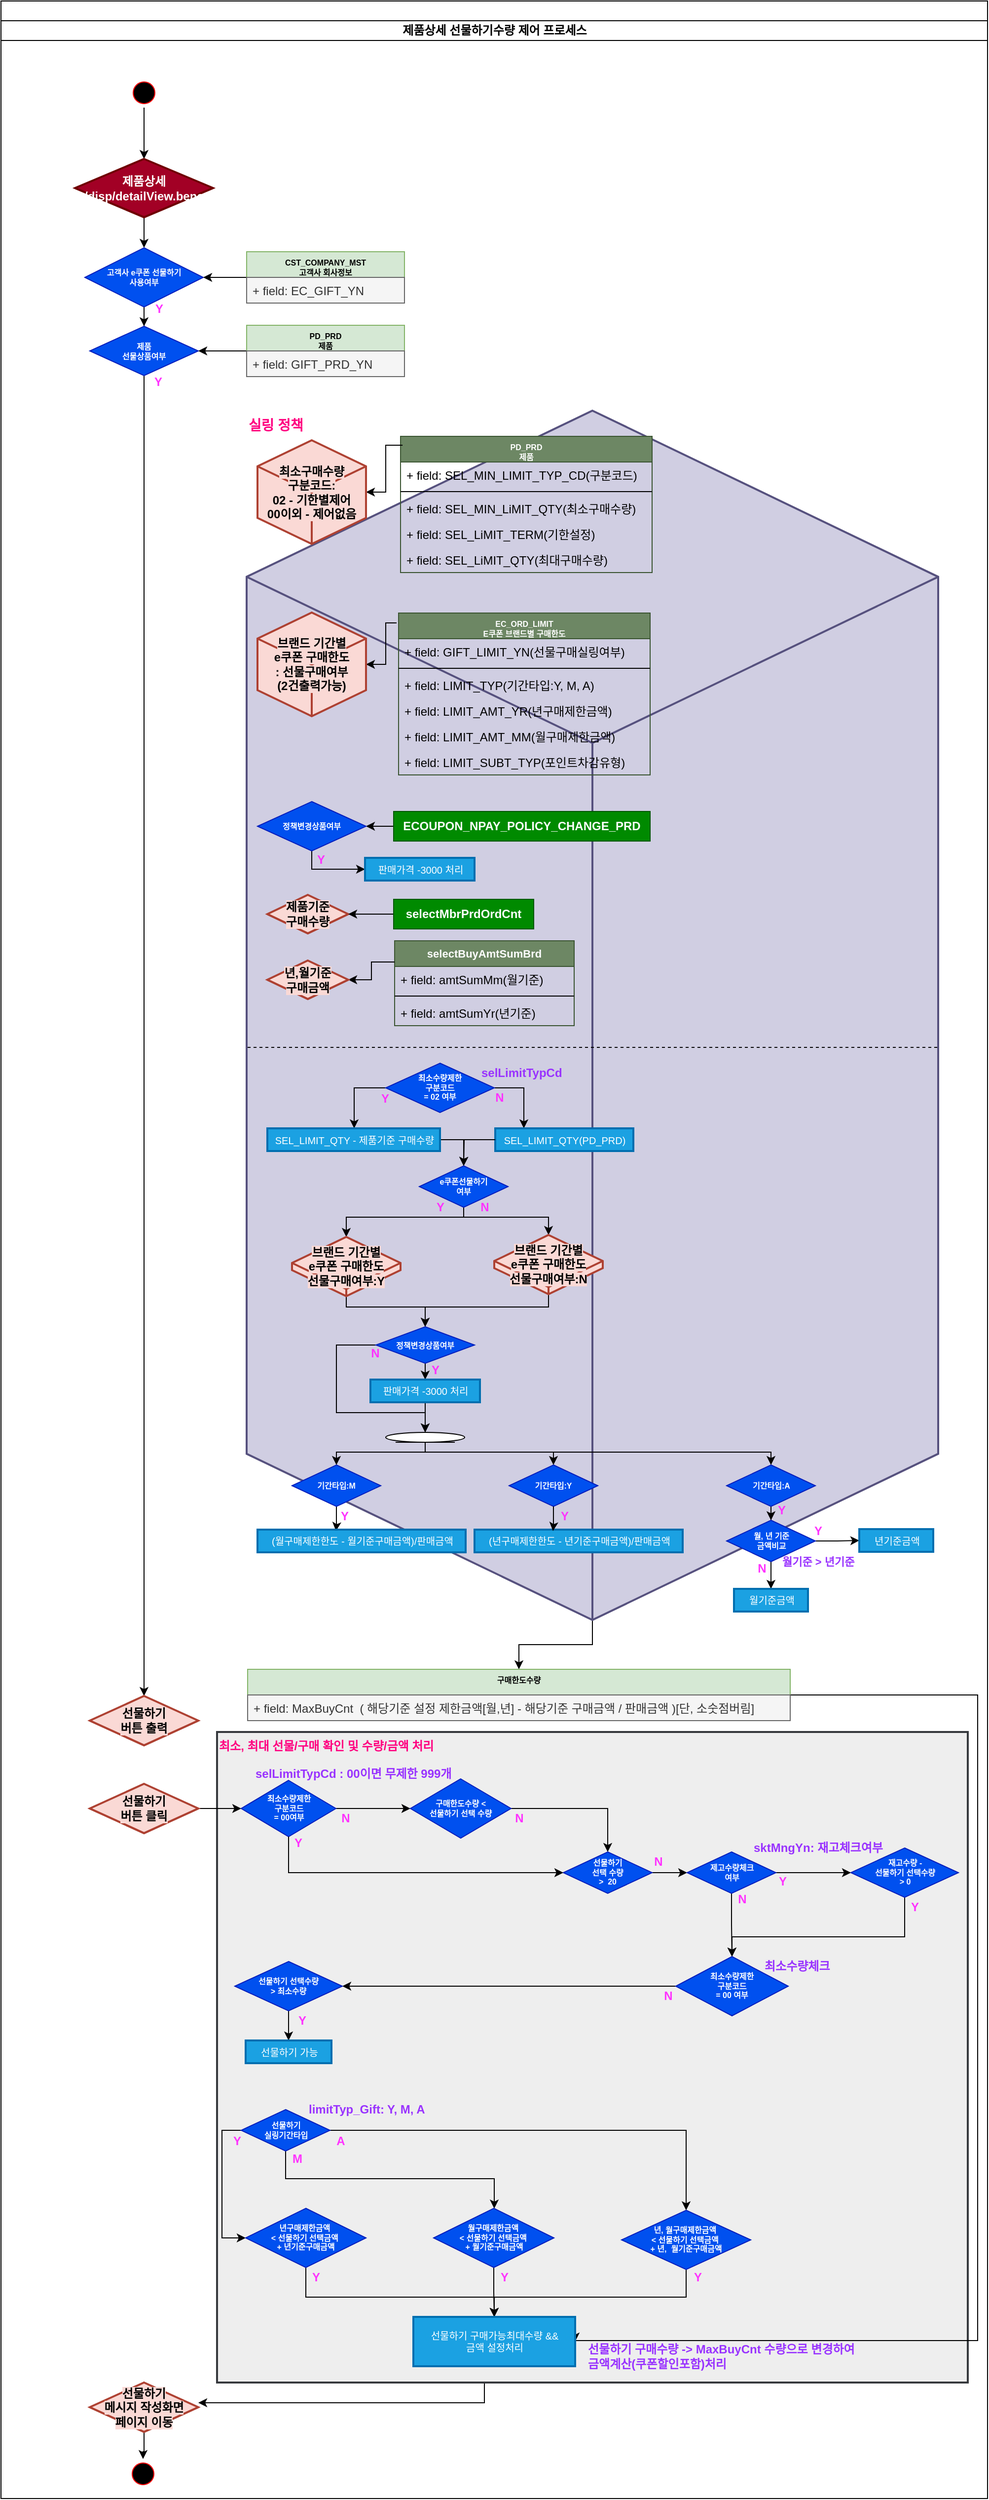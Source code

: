 <mxfile version="12.2.2" type="device" pages="6"><diagram id="wRGhRU5eYn7lTyIN_Lh8" name="선물하기 프로세스"><mxGraphModel dx="1010" dy="579" grid="1" gridSize="10" guides="1" tooltips="1" connect="1" arrows="1" fold="1" page="1" pageScale="1" pageWidth="1050" pageHeight="2600" math="0" shadow="0"><root><mxCell id="0"/><mxCell id="1" parent="0"/><mxCell id="r6ceTgTrvSYMIzRO4bZX-139" value="" style="swimlane;html=1;startSize=20;align=center;verticalAlign=top;" parent="1" vertex="1"><mxGeometry x="40" y="50" width="1000" height="2530" as="geometry"><mxRectangle y="20" width="120" height="780" as="alternateBounds"/></mxGeometry></mxCell><mxCell id="r6ceTgTrvSYMIzRO4bZX-147" value="제품상세 선물하기수량 제어 프로세스" style="swimlane;html=1;startSize=20;perimeterSpacing=1;swimlaneFillColor=none;align=center;" parent="r6ceTgTrvSYMIzRO4bZX-139" vertex="1"><mxGeometry y="20" width="1000" height="2510" as="geometry"><mxRectangle y="20" width="120" height="780" as="alternateBounds"/></mxGeometry></mxCell><mxCell id="asOJkVwN5pzIy8O2hzys-73" style="edgeStyle=orthogonalEdgeStyle;rounded=0;orthogonalLoop=1;jettySize=auto;html=1;" parent="r6ceTgTrvSYMIzRO4bZX-147" source="asOJkVwN5pzIy8O2hzys-68" target="asOJkVwN5pzIy8O2hzys-71" edge="1"><mxGeometry relative="1" as="geometry"><Array as="points"><mxPoint x="490" y="2413"/></Array></mxGeometry></mxCell><mxCell id="asOJkVwN5pzIy8O2hzys-68" value="&lt;b&gt;&lt;font color=&quot;#ff0080&quot; style=&quot;font-size: 12px&quot;&gt;최소, 최대 선물/구매 확인 및 수량/금액 처리&lt;/font&gt;&lt;/b&gt;" style="html=1;rounded=0;shadow=0;labelBackgroundColor=none;sketch=0;strokeColor=#36393d;strokeWidth=2;fillColor=#eeeeee;fontSize=10;align=left;verticalAlign=top;" parent="r6ceTgTrvSYMIzRO4bZX-147" vertex="1"><mxGeometry x="219" y="1733.5" width="761" height="659" as="geometry"/></mxCell><mxCell id="MUFkw9ioStrgAb_q-6i8-1" style="edgeStyle=orthogonalEdgeStyle;rounded=0;orthogonalLoop=1;jettySize=auto;html=1;" parent="r6ceTgTrvSYMIzRO4bZX-147" source="r6ceTgTrvSYMIzRO4bZX-150" target="08JpZ2LqEqrXFcCWDAyd-54" edge="1"><mxGeometry relative="1" as="geometry"/></mxCell><mxCell id="r6ceTgTrvSYMIzRO4bZX-150" value="" style="ellipse;shape=startState;fillColor=#000000;strokeColor=#ff0000;" parent="r6ceTgTrvSYMIzRO4bZX-147" vertex="1"><mxGeometry x="130" y="58" width="30" height="30" as="geometry"/></mxCell><mxCell id="MUFkw9ioStrgAb_q-6i8-3" style="edgeStyle=orthogonalEdgeStyle;rounded=0;orthogonalLoop=1;jettySize=auto;html=1;entryX=0.5;entryY=0;entryDx=0;entryDy=0;fontSize=8;" parent="r6ceTgTrvSYMIzRO4bZX-147" source="08JpZ2LqEqrXFcCWDAyd-54" target="IojJMJhYrSd-6QhurdLN-1" edge="1"><mxGeometry relative="1" as="geometry"/></mxCell><mxCell id="08JpZ2LqEqrXFcCWDAyd-54" value="제품상세&lt;br&gt;/disp/detailView.bene" style="html=1;whiteSpace=wrap;shape=isoCube2;backgroundOutline=1;isoAngle=15;rounded=0;shadow=0;sketch=0;strokeColor=#6F0000;strokeWidth=2;fillColor=#a20025;align=center;fontStyle=1;fontColor=#ffffff;" parent="r6ceTgTrvSYMIzRO4bZX-147" vertex="1"><mxGeometry x="75" y="140" width="140" height="59" as="geometry"/></mxCell><mxCell id="MUFkw9ioStrgAb_q-6i8-28" style="edgeStyle=orthogonalEdgeStyle;rounded=0;orthogonalLoop=1;jettySize=auto;html=1;fontSize=8;exitX=0.5;exitY=1;exitDx=0;exitDy=0;" parent="r6ceTgTrvSYMIzRO4bZX-147" source="duGDJierLBu35VDUQOMK-5" target="MUFkw9ioStrgAb_q-6i8-23" edge="1"><mxGeometry relative="1" as="geometry"><mxPoint x="465" y="1613" as="sourcePoint"/></mxGeometry></mxCell><mxCell id="duGDJierLBu35VDUQOMK-5" value="&lt;font style=&quot;font-size: 14px&quot; color=&quot;#ff0080&quot;&gt;실링 정책&lt;/font&gt;" style="html=1;whiteSpace=wrap;shape=isoCube2;backgroundOutline=1;isoAngle=15;rounded=0;shadow=0;sketch=0;strokeColor=#56517e;strokeWidth=2;fillColor=#d0cee2;align=left;fontStyle=1;verticalAlign=top;" parent="r6ceTgTrvSYMIzRO4bZX-147" vertex="1"><mxGeometry x="249" y="395" width="701" height="1225" as="geometry"/></mxCell><mxCell id="hx0o8cFw6tg6mLMlNX4S-1" value="Y" style="text;html=1;align=center;verticalAlign=middle;resizable=0;points=[];autosize=1;fontStyle=1;fontColor=#FF33FF;" parent="r6ceTgTrvSYMIzRO4bZX-147" vertex="1"><mxGeometry x="150" y="282" width="20" height="20" as="geometry"/></mxCell><mxCell id="MUFkw9ioStrgAb_q-6i8-4" style="edgeStyle=orthogonalEdgeStyle;rounded=0;orthogonalLoop=1;jettySize=auto;html=1;entryX=0.5;entryY=0;entryDx=0;entryDy=0;fontSize=8;" parent="r6ceTgTrvSYMIzRO4bZX-147" source="IojJMJhYrSd-6QhurdLN-1" target="MUFkw9ioStrgAb_q-6i8-2" edge="1"><mxGeometry relative="1" as="geometry"/></mxCell><mxCell id="IojJMJhYrSd-6QhurdLN-1" value="&lt;span style=&quot;font-size: 8px ; font-weight: 700&quot;&gt;고객사 e쿠폰 선물하기 &lt;br&gt;사용여부&lt;/span&gt;" style="rhombus;whiteSpace=wrap;html=1;fillColor=#0050ef;strokeColor=#001DBC;fontColor=#ffffff;fontSize=8;" parent="r6ceTgTrvSYMIzRO4bZX-147" vertex="1"><mxGeometry x="85" y="230" width="120" height="60" as="geometry"/></mxCell><mxCell id="4mj4b1nKZ5A41RmdsyGc-35" value="selLimitTypCd" style="text;html=1;align=left;verticalAlign=middle;resizable=0;points=[];autosize=1;fontStyle=1;fontColor=#9933FF;" parent="r6ceTgTrvSYMIzRO4bZX-147" vertex="1"><mxGeometry x="485" y="1056" width="90" height="20" as="geometry"/></mxCell><mxCell id="asOJkVwN5pzIy8O2hzys-2" style="edgeStyle=orthogonalEdgeStyle;rounded=0;orthogonalLoop=1;jettySize=auto;html=1;" parent="r6ceTgTrvSYMIzRO4bZX-147" source="MUFkw9ioStrgAb_q-6i8-2" target="asOJkVwN5pzIy8O2hzys-1" edge="1"><mxGeometry relative="1" as="geometry"/></mxCell><mxCell id="MUFkw9ioStrgAb_q-6i8-2" value="&lt;b&gt;제품 &lt;br&gt;선물상품여부&lt;/b&gt;" style="rhombus;whiteSpace=wrap;html=1;fillColor=#0050ef;strokeColor=#001DBC;fontColor=#ffffff;fontSize=8;" parent="r6ceTgTrvSYMIzRO4bZX-147" vertex="1"><mxGeometry x="90" y="309.5" width="110" height="50" as="geometry"/></mxCell><mxCell id="MUFkw9ioStrgAb_q-6i8-10" style="edgeStyle=orthogonalEdgeStyle;rounded=0;orthogonalLoop=1;jettySize=auto;html=1;fontSize=8;" parent="r6ceTgTrvSYMIzRO4bZX-147" source="MUFkw9ioStrgAb_q-6i8-6" target="IojJMJhYrSd-6QhurdLN-1" edge="1"><mxGeometry relative="1" as="geometry"/></mxCell><mxCell id="MUFkw9ioStrgAb_q-6i8-6" value="CST_COMPANY_MST&#10;고객사 회사정보" style="swimlane;fontStyle=1;align=center;verticalAlign=top;childLayout=stackLayout;horizontal=1;startSize=26;horizontalStack=0;resizeParent=1;resizeParentMax=0;resizeLast=0;collapsible=1;marginBottom=0;fontSize=8;fillColor=#d5e8d4;strokeColor=#82b366;" parent="r6ceTgTrvSYMIzRO4bZX-147" vertex="1"><mxGeometry x="249" y="234" width="160" height="52" as="geometry"/></mxCell><mxCell id="MUFkw9ioStrgAb_q-6i8-7" value="+ field: EC_GIFT_YN" style="text;strokeColor=#666666;fillColor=#f5f5f5;align=left;verticalAlign=top;spacingLeft=4;spacingRight=4;overflow=hidden;rotatable=0;points=[[0,0.5],[1,0.5]];portConstraint=eastwest;fontColor=#333333;" parent="MUFkw9ioStrgAb_q-6i8-6" vertex="1"><mxGeometry y="26" width="160" height="26" as="geometry"/></mxCell><mxCell id="MUFkw9ioStrgAb_q-6i8-13" style="edgeStyle=orthogonalEdgeStyle;rounded=0;orthogonalLoop=1;jettySize=auto;html=1;fontSize=8;" parent="r6ceTgTrvSYMIzRO4bZX-147" source="MUFkw9ioStrgAb_q-6i8-11" target="MUFkw9ioStrgAb_q-6i8-2" edge="1"><mxGeometry relative="1" as="geometry"/></mxCell><mxCell id="MUFkw9ioStrgAb_q-6i8-11" value="PD_PRD&#10;제품" style="swimlane;fontStyle=1;align=center;verticalAlign=top;childLayout=stackLayout;horizontal=1;startSize=26;horizontalStack=0;resizeParent=1;resizeParentMax=0;resizeLast=0;collapsible=1;marginBottom=0;fontSize=8;fillColor=#d5e8d4;strokeColor=#82b366;" parent="r6ceTgTrvSYMIzRO4bZX-147" vertex="1"><mxGeometry x="249" y="308.5" width="160" height="52" as="geometry"/></mxCell><mxCell id="MUFkw9ioStrgAb_q-6i8-12" value="+ field: GIFT_PRD_YN" style="text;strokeColor=#666666;fillColor=#f5f5f5;align=left;verticalAlign=top;spacingLeft=4;spacingRight=4;overflow=hidden;rotatable=0;points=[[0,0.5],[1,0.5]];portConstraint=eastwest;fontColor=#333333;" parent="MUFkw9ioStrgAb_q-6i8-11" vertex="1"><mxGeometry y="26" width="160" height="26" as="geometry"/></mxCell><mxCell id="MUFkw9ioStrgAb_q-6i8-14" value="Y" style="text;html=1;align=center;verticalAlign=middle;resizable=0;points=[];autosize=1;fontStyle=1;fontColor=#FF33FF;" parent="r6ceTgTrvSYMIzRO4bZX-147" vertex="1"><mxGeometry x="149" y="356" width="20" height="20" as="geometry"/></mxCell><mxCell id="MUFkw9ioStrgAb_q-6i8-16" value="PD_PRD&#10;제품" style="swimlane;fontStyle=1;align=center;verticalAlign=top;childLayout=stackLayout;horizontal=1;startSize=26;horizontalStack=0;resizeParent=1;resizeParentMax=0;resizeLast=0;collapsible=1;marginBottom=0;fontSize=8;fillColor=#6d8764;strokeColor=#3A5431;fontColor=#ffffff;" parent="r6ceTgTrvSYMIzRO4bZX-147" vertex="1"><mxGeometry x="405" y="421" width="255" height="138" as="geometry"/></mxCell><mxCell id="MUFkw9ioStrgAb_q-6i8-17" value="+ field: SEL_MIN_LIMIT_TYP_CD(구분코드)" style="text;strokeColor=none;fillColor=none;align=left;verticalAlign=top;spacingLeft=4;spacingRight=4;overflow=hidden;rotatable=0;points=[[0,0.5],[1,0.5]];portConstraint=eastwest;" parent="MUFkw9ioStrgAb_q-6i8-16" vertex="1"><mxGeometry y="26" width="255" height="26" as="geometry"/></mxCell><mxCell id="MUFkw9ioStrgAb_q-6i8-18" value="" style="line;strokeWidth=1;fillColor=none;align=left;verticalAlign=middle;spacingTop=-1;spacingLeft=3;spacingRight=3;rotatable=0;labelPosition=right;points=[];portConstraint=eastwest;" parent="MUFkw9ioStrgAb_q-6i8-16" vertex="1"><mxGeometry y="52" width="255" height="8" as="geometry"/></mxCell><mxCell id="MUFkw9ioStrgAb_q-6i8-19" value="+ field: SEL_MIN_LiMIT_QTY(최소구매수량)" style="text;strokeColor=none;fillColor=none;align=left;verticalAlign=top;spacingLeft=4;spacingRight=4;overflow=hidden;rotatable=0;points=[[0,0.5],[1,0.5]];portConstraint=eastwest;" parent="MUFkw9ioStrgAb_q-6i8-16" vertex="1"><mxGeometry y="60" width="255" height="26" as="geometry"/></mxCell><mxCell id="MUFkw9ioStrgAb_q-6i8-20" value="+ field: SEL_LiMIT_TERM(기한설정)" style="text;strokeColor=none;fillColor=none;align=left;verticalAlign=top;spacingLeft=4;spacingRight=4;overflow=hidden;rotatable=0;points=[[0,0.5],[1,0.5]];portConstraint=eastwest;" parent="MUFkw9ioStrgAb_q-6i8-16" vertex="1"><mxGeometry y="86" width="255" height="26" as="geometry"/></mxCell><mxCell id="MUFkw9ioStrgAb_q-6i8-21" value="+ field: SEL_LiMIT_QTY(최대구매수량)" style="text;strokeColor=none;fillColor=none;align=left;verticalAlign=top;spacingLeft=4;spacingRight=4;overflow=hidden;rotatable=0;points=[[0,0.5],[1,0.5]];portConstraint=eastwest;" parent="MUFkw9ioStrgAb_q-6i8-16" vertex="1"><mxGeometry y="112" width="255" height="26" as="geometry"/></mxCell><mxCell id="MUFkw9ioStrgAb_q-6i8-22" style="edgeStyle=orthogonalEdgeStyle;rounded=0;orthogonalLoop=1;jettySize=auto;html=1;entryX=0.008;entryY=0.065;entryDx=0;entryDy=0;entryPerimeter=0;fontSize=8;endArrow=none;endFill=0;startArrow=classic;startFill=1;" parent="r6ceTgTrvSYMIzRO4bZX-147" source="08JpZ2LqEqrXFcCWDAyd-60" target="MUFkw9ioStrgAb_q-6i8-16" edge="1"><mxGeometry relative="1" as="geometry"/></mxCell><mxCell id="08JpZ2LqEqrXFcCWDAyd-60" value="&lt;span style=&quot;background-color: rgb(250 , 217 , 213)&quot;&gt;최소구매수량&lt;br&gt;구분코드:&lt;br&gt;02 - 기한별제어&lt;br&gt;00이외 - 제어없음&lt;br&gt;&lt;/span&gt;" style="html=1;whiteSpace=wrap;shape=isoCube2;backgroundOutline=1;isoAngle=15;rounded=0;shadow=0;sketch=0;strokeColor=#ae4132;strokeWidth=2;fillColor=#fad9d5;align=center;fontStyle=1" parent="r6ceTgTrvSYMIzRO4bZX-147" vertex="1"><mxGeometry x="260" y="425" width="110" height="105" as="geometry"/></mxCell><mxCell id="asOJkVwN5pzIy8O2hzys-65" style="edgeStyle=orthogonalEdgeStyle;rounded=0;orthogonalLoop=1;jettySize=auto;html=1;entryX=1;entryY=0.5;entryDx=0;entryDy=0;" parent="r6ceTgTrvSYMIzRO4bZX-147" source="MUFkw9ioStrgAb_q-6i8-23" target="asOJkVwN5pzIy8O2hzys-57" edge="1"><mxGeometry relative="1" as="geometry"><Array as="points"><mxPoint x="990" y="1696"/><mxPoint x="990" y="2350"/></Array></mxGeometry></mxCell><mxCell id="MUFkw9ioStrgAb_q-6i8-23" value="구매한도수량" style="swimlane;fontStyle=1;align=center;verticalAlign=top;childLayout=stackLayout;horizontal=1;startSize=26;horizontalStack=0;resizeParent=1;resizeParentMax=0;resizeLast=0;collapsible=1;marginBottom=0;fontSize=8;fillColor=#d5e8d4;strokeColor=#82b366;" parent="r6ceTgTrvSYMIzRO4bZX-147" vertex="1"><mxGeometry x="250" y="1670" width="550" height="52" as="geometry"/></mxCell><mxCell id="MUFkw9ioStrgAb_q-6i8-24" value="+ field: MaxBuyCnt  ( 해당기준 설정 제한금액[월,년] - 해당기준 구매금액 / 판매금액 )[단, 소숫점버림]" style="text;strokeColor=#666666;fillColor=#f5f5f5;align=left;verticalAlign=top;spacingLeft=4;spacingRight=4;overflow=hidden;rotatable=0;points=[[0,0.5],[1,0.5]];portConstraint=eastwest;fontColor=#333333;" parent="MUFkw9ioStrgAb_q-6i8-23" vertex="1"><mxGeometry y="26" width="550" height="26" as="geometry"/></mxCell><mxCell id="MUFkw9ioStrgAb_q-6i8-36" style="edgeStyle=orthogonalEdgeStyle;rounded=0;orthogonalLoop=1;jettySize=auto;html=1;fontSize=8;endArrow=none;endFill=0;startArrow=classic;startFill=1;" parent="r6ceTgTrvSYMIzRO4bZX-147" source="MUFkw9ioStrgAb_q-6i8-26" edge="1"><mxGeometry relative="1" as="geometry"><mxPoint x="401" y="610" as="targetPoint"/><Array as="points"><mxPoint x="390" y="652"/><mxPoint x="390" y="610"/></Array></mxGeometry></mxCell><mxCell id="MUFkw9ioStrgAb_q-6i8-26" value="&lt;span style=&quot;background-color: rgb(250 , 217 , 213)&quot;&gt;브랜드 기간별 &lt;br&gt;e쿠폰 구매한도&lt;br&gt;: 선물구매여부&lt;br&gt;(2건출력가능)&lt;br&gt;&lt;/span&gt;" style="html=1;whiteSpace=wrap;shape=isoCube2;backgroundOutline=1;isoAngle=15;rounded=0;shadow=0;sketch=0;strokeColor=#ae4132;strokeWidth=2;fillColor=#fad9d5;align=center;fontStyle=1" parent="r6ceTgTrvSYMIzRO4bZX-147" vertex="1"><mxGeometry x="260" y="599.5" width="110" height="105" as="geometry"/></mxCell><mxCell id="MUFkw9ioStrgAb_q-6i8-29" value="EC_ORD_LIMIT&#10;E쿠폰 브랜드별 구매한도" style="swimlane;fontStyle=1;align=center;verticalAlign=top;childLayout=stackLayout;horizontal=1;startSize=26;horizontalStack=0;resizeParent=1;resizeParentMax=0;resizeLast=0;collapsible=1;marginBottom=0;fontSize=8;fillColor=#6d8764;strokeColor=#3A5431;fontColor=#ffffff;" parent="r6ceTgTrvSYMIzRO4bZX-147" vertex="1"><mxGeometry x="403" y="600" width="255" height="164" as="geometry"/></mxCell><mxCell id="MUFkw9ioStrgAb_q-6i8-30" value="+ field: GIFT_LIMIT_YN(선물구매실링여부)" style="text;strokeColor=none;fillColor=none;align=left;verticalAlign=top;spacingLeft=4;spacingRight=4;overflow=hidden;rotatable=0;points=[[0,0.5],[1,0.5]];portConstraint=eastwest;" parent="MUFkw9ioStrgAb_q-6i8-29" vertex="1"><mxGeometry y="26" width="255" height="26" as="geometry"/></mxCell><mxCell id="MUFkw9ioStrgAb_q-6i8-31" value="" style="line;strokeWidth=1;fillColor=none;align=left;verticalAlign=middle;spacingTop=-1;spacingLeft=3;spacingRight=3;rotatable=0;labelPosition=right;points=[];portConstraint=eastwest;" parent="MUFkw9ioStrgAb_q-6i8-29" vertex="1"><mxGeometry y="52" width="255" height="8" as="geometry"/></mxCell><mxCell id="MUFkw9ioStrgAb_q-6i8-32" value="+ field: LIMIT_TYP(기간타입:Y, M, A)" style="text;strokeColor=none;fillColor=none;align=left;verticalAlign=top;spacingLeft=4;spacingRight=4;overflow=hidden;rotatable=0;points=[[0,0.5],[1,0.5]];portConstraint=eastwest;" parent="MUFkw9ioStrgAb_q-6i8-29" vertex="1"><mxGeometry y="60" width="255" height="26" as="geometry"/></mxCell><mxCell id="MUFkw9ioStrgAb_q-6i8-33" value="+ field: LIMIT_AMT_YR(년구매제한금액)" style="text;strokeColor=none;fillColor=none;align=left;verticalAlign=top;spacingLeft=4;spacingRight=4;overflow=hidden;rotatable=0;points=[[0,0.5],[1,0.5]];portConstraint=eastwest;" parent="MUFkw9ioStrgAb_q-6i8-29" vertex="1"><mxGeometry y="86" width="255" height="26" as="geometry"/></mxCell><mxCell id="MUFkw9ioStrgAb_q-6i8-34" value="+ field: LIMIT_AMT_MM(월구매제한금액)" style="text;strokeColor=none;fillColor=none;align=left;verticalAlign=top;spacingLeft=4;spacingRight=4;overflow=hidden;rotatable=0;points=[[0,0.5],[1,0.5]];portConstraint=eastwest;" parent="MUFkw9ioStrgAb_q-6i8-29" vertex="1"><mxGeometry y="112" width="255" height="26" as="geometry"/></mxCell><mxCell id="MUFkw9ioStrgAb_q-6i8-35" value="+ field: LIMIT_SUBT_TYP(포인트차감유형)" style="text;strokeColor=none;fillColor=none;align=left;verticalAlign=top;spacingLeft=4;spacingRight=4;overflow=hidden;rotatable=0;points=[[0,0.5],[1,0.5]];portConstraint=eastwest;" parent="MUFkw9ioStrgAb_q-6i8-29" vertex="1"><mxGeometry y="138" width="255" height="26" as="geometry"/></mxCell><mxCell id="aqlqmSoaKqraLZjV4ZhT-3" style="edgeStyle=orthogonalEdgeStyle;rounded=0;orthogonalLoop=1;jettySize=auto;html=1;fontSize=10;endArrow=none;endFill=0;startArrow=classic;startFill=1;" parent="r6ceTgTrvSYMIzRO4bZX-147" source="MUFkw9ioStrgAb_q-6i8-37" target="MUFkw9ioStrgAb_q-6i8-46" edge="1"><mxGeometry relative="1" as="geometry"/></mxCell><mxCell id="aqlqmSoaKqraLZjV4ZhT-4" style="edgeStyle=orthogonalEdgeStyle;rounded=0;orthogonalLoop=1;jettySize=auto;html=1;entryX=0;entryY=0.5;entryDx=0;entryDy=0;fontSize=10;" parent="r6ceTgTrvSYMIzRO4bZX-147" source="MUFkw9ioStrgAb_q-6i8-37" target="aqlqmSoaKqraLZjV4ZhT-2" edge="1"><mxGeometry relative="1" as="geometry"><Array as="points"><mxPoint x="315" y="860"/></Array></mxGeometry></mxCell><mxCell id="MUFkw9ioStrgAb_q-6i8-37" value="&lt;b&gt;정책변경상품여부&lt;/b&gt;" style="rhombus;whiteSpace=wrap;html=1;fillColor=#0050ef;strokeColor=#001DBC;fontColor=#ffffff;fontSize=8;" parent="r6ceTgTrvSYMIzRO4bZX-147" vertex="1"><mxGeometry x="260" y="791" width="110" height="50" as="geometry"/></mxCell><mxCell id="MUFkw9ioStrgAb_q-6i8-46" value="ECOUPON_NPAY_POLICY_CHANGE_PRD" style="rounded=0;whiteSpace=wrap;html=1;fillColor=#008a00;strokeColor=#005700;fontColor=#ffffff;fontStyle=1" parent="r6ceTgTrvSYMIzRO4bZX-147" vertex="1"><mxGeometry x="398" y="801" width="260" height="30" as="geometry"/></mxCell><mxCell id="aqlqmSoaKqraLZjV4ZhT-2" value="판매가격 -3000 처리" style="html=1;rounded=0;shadow=0;labelBackgroundColor=none;sketch=0;strokeColor=#006EAF;strokeWidth=2;fillColor=#1ba1e2;fontSize=10;align=center;fontColor=#ffffff;" parent="r6ceTgTrvSYMIzRO4bZX-147" vertex="1"><mxGeometry x="369" y="848" width="111" height="23" as="geometry"/></mxCell><mxCell id="aqlqmSoaKqraLZjV4ZhT-5" value="Y" style="text;html=1;align=center;verticalAlign=middle;resizable=0;points=[];autosize=1;fontStyle=1;fontColor=#FF33FF;" parent="r6ceTgTrvSYMIzRO4bZX-147" vertex="1"><mxGeometry x="314" y="839.5" width="20" height="20" as="geometry"/></mxCell><mxCell id="aqlqmSoaKqraLZjV4ZhT-11" value="selectBuyAmtSumBrd" style="swimlane;fontStyle=1;align=center;verticalAlign=top;childLayout=stackLayout;horizontal=1;startSize=26;horizontalStack=0;resizeParent=1;resizeParentMax=0;resizeLast=0;collapsible=1;marginBottom=0;fontSize=11;fillColor=#6d8764;strokeColor=#3A5431;fontColor=#ffffff;" parent="r6ceTgTrvSYMIzRO4bZX-147" vertex="1"><mxGeometry x="399" y="932" width="182" height="86" as="geometry"/></mxCell><mxCell id="aqlqmSoaKqraLZjV4ZhT-12" value="+ field: amtSumMm(월기준)" style="text;strokeColor=none;fillColor=none;align=left;verticalAlign=top;spacingLeft=4;spacingRight=4;overflow=hidden;rotatable=0;points=[[0,0.5],[1,0.5]];portConstraint=eastwest;" parent="aqlqmSoaKqraLZjV4ZhT-11" vertex="1"><mxGeometry y="26" width="182" height="26" as="geometry"/></mxCell><mxCell id="aqlqmSoaKqraLZjV4ZhT-13" value="" style="line;strokeWidth=1;fillColor=none;align=left;verticalAlign=middle;spacingTop=-1;spacingLeft=3;spacingRight=3;rotatable=0;labelPosition=right;points=[];portConstraint=eastwest;" parent="aqlqmSoaKqraLZjV4ZhT-11" vertex="1"><mxGeometry y="52" width="182" height="8" as="geometry"/></mxCell><mxCell id="aqlqmSoaKqraLZjV4ZhT-14" value="+ field: amtSumYr(년기준)" style="text;strokeColor=none;fillColor=none;align=left;verticalAlign=top;spacingLeft=4;spacingRight=4;overflow=hidden;rotatable=0;points=[[0,0.5],[1,0.5]];portConstraint=eastwest;" parent="aqlqmSoaKqraLZjV4ZhT-11" vertex="1"><mxGeometry y="60" width="182" height="26" as="geometry"/></mxCell><mxCell id="aqlqmSoaKqraLZjV4ZhT-20" style="edgeStyle=orthogonalEdgeStyle;rounded=0;orthogonalLoop=1;jettySize=auto;html=1;entryX=0;entryY=0.25;entryDx=0;entryDy=0;startArrow=classic;startFill=1;endArrow=none;endFill=0;fontSize=11;" parent="r6ceTgTrvSYMIzRO4bZX-147" source="aqlqmSoaKqraLZjV4ZhT-19" target="aqlqmSoaKqraLZjV4ZhT-11" edge="1"><mxGeometry relative="1" as="geometry"/></mxCell><mxCell id="aqlqmSoaKqraLZjV4ZhT-19" value="&lt;span style=&quot;background-color: rgb(250 , 217 , 213)&quot;&gt;년,월기준&lt;br&gt;구매금액&lt;br&gt;&lt;/span&gt;" style="html=1;whiteSpace=wrap;shape=isoCube2;backgroundOutline=1;isoAngle=15;rounded=0;shadow=0;sketch=0;strokeColor=#ae4132;strokeWidth=2;fillColor=#fad9d5;align=center;fontStyle=1" parent="r6ceTgTrvSYMIzRO4bZX-147" vertex="1"><mxGeometry x="270" y="952" width="82" height="39" as="geometry"/></mxCell><mxCell id="aqlqmSoaKqraLZjV4ZhT-21" value="&lt;span style=&quot;background-color: rgb(250 , 217 , 213)&quot;&gt;제품기준&lt;br&gt;구매수량&lt;br&gt;&lt;/span&gt;" style="html=1;whiteSpace=wrap;shape=isoCube2;backgroundOutline=1;isoAngle=15;rounded=0;shadow=0;sketch=0;strokeColor=#ae4132;strokeWidth=2;fillColor=#fad9d5;align=center;fontStyle=1" parent="r6ceTgTrvSYMIzRO4bZX-147" vertex="1"><mxGeometry x="270" y="885.5" width="82" height="39" as="geometry"/></mxCell><mxCell id="aqlqmSoaKqraLZjV4ZhT-23" style="edgeStyle=orthogonalEdgeStyle;rounded=0;orthogonalLoop=1;jettySize=auto;html=1;startArrow=none;startFill=0;endArrow=classic;endFill=1;fontSize=11;" parent="r6ceTgTrvSYMIzRO4bZX-147" source="aqlqmSoaKqraLZjV4ZhT-22" target="aqlqmSoaKqraLZjV4ZhT-21" edge="1"><mxGeometry relative="1" as="geometry"/></mxCell><mxCell id="aqlqmSoaKqraLZjV4ZhT-22" value="selectMbrPrdOrdCnt" style="rounded=0;whiteSpace=wrap;html=1;fillColor=#008a00;strokeColor=#005700;fontColor=#ffffff;fontStyle=1" parent="r6ceTgTrvSYMIzRO4bZX-147" vertex="1"><mxGeometry x="398" y="890" width="142" height="30" as="geometry"/></mxCell><mxCell id="aqlqmSoaKqraLZjV4ZhT-29" style="edgeStyle=orthogonalEdgeStyle;rounded=0;orthogonalLoop=1;jettySize=auto;html=1;startArrow=none;startFill=0;endArrow=classic;endFill=1;fontSize=11;" parent="r6ceTgTrvSYMIzRO4bZX-147" source="aqlqmSoaKqraLZjV4ZhT-24" target="aqlqmSoaKqraLZjV4ZhT-26" edge="1"><mxGeometry relative="1" as="geometry"><Array as="points"><mxPoint x="358" y="1081"/></Array></mxGeometry></mxCell><mxCell id="aqlqmSoaKqraLZjV4ZhT-30" style="edgeStyle=orthogonalEdgeStyle;rounded=0;orthogonalLoop=1;jettySize=auto;html=1;startArrow=none;startFill=0;endArrow=classic;endFill=1;fontSize=11;" parent="r6ceTgTrvSYMIzRO4bZX-147" source="aqlqmSoaKqraLZjV4ZhT-24" target="aqlqmSoaKqraLZjV4ZhT-27" edge="1"><mxGeometry relative="1" as="geometry"><Array as="points"><mxPoint x="530" y="1081"/></Array></mxGeometry></mxCell><mxCell id="aqlqmSoaKqraLZjV4ZhT-24" value="&lt;b&gt;최소수량제한&lt;br&gt;구분코드&lt;br&gt;= 02 여부&lt;br&gt;&lt;/b&gt;" style="rhombus;whiteSpace=wrap;html=1;fillColor=#0050ef;strokeColor=#001DBC;fontColor=#ffffff;fontSize=8;" parent="r6ceTgTrvSYMIzRO4bZX-147" vertex="1"><mxGeometry x="390" y="1056" width="110" height="50" as="geometry"/></mxCell><mxCell id="aqlqmSoaKqraLZjV4ZhT-25" value="" style="endArrow=none;dashed=1;html=1;fontSize=11;" parent="r6ceTgTrvSYMIzRO4bZX-147" edge="1"><mxGeometry width="50" height="50" relative="1" as="geometry"><mxPoint x="250" y="1040" as="sourcePoint"/><mxPoint x="952" y="1040" as="targetPoint"/></mxGeometry></mxCell><mxCell id="OhZTook9eSIREOMUTJkC-18" style="edgeStyle=orthogonalEdgeStyle;rounded=0;orthogonalLoop=1;jettySize=auto;html=1;fontSize=11;fontColor=#9933FF;" parent="r6ceTgTrvSYMIzRO4bZX-147" source="aqlqmSoaKqraLZjV4ZhT-26" target="aqlqmSoaKqraLZjV4ZhT-31" edge="1"><mxGeometry relative="1" as="geometry"><Array as="points"><mxPoint x="469" y="1134"/></Array></mxGeometry></mxCell><mxCell id="aqlqmSoaKqraLZjV4ZhT-26" value="SEL_LIMIT_QTY - 제품기준 구매수량" style="html=1;rounded=0;shadow=0;labelBackgroundColor=none;sketch=0;strokeColor=#006EAF;strokeWidth=2;fillColor=#1ba1e2;fontSize=10;align=center;fontColor=#ffffff;" parent="r6ceTgTrvSYMIzRO4bZX-147" vertex="1"><mxGeometry x="270" y="1122" width="175" height="23" as="geometry"/></mxCell><mxCell id="aqlqmSoaKqraLZjV4ZhT-27" value="SEL_LIMIT_QTY(PD_PRD)" style="html=1;rounded=0;shadow=0;labelBackgroundColor=none;sketch=0;strokeColor=#006EAF;strokeWidth=2;fillColor=#1ba1e2;fontSize=10;align=center;fontColor=#ffffff;" parent="r6ceTgTrvSYMIzRO4bZX-147" vertex="1"><mxGeometry x="501" y="1122" width="140" height="23" as="geometry"/></mxCell><mxCell id="aqlqmSoaKqraLZjV4ZhT-38" style="edgeStyle=orthogonalEdgeStyle;rounded=0;orthogonalLoop=1;jettySize=auto;html=1;startArrow=none;startFill=0;endArrow=classic;endFill=1;fontSize=11;" parent="r6ceTgTrvSYMIzRO4bZX-147" source="aqlqmSoaKqraLZjV4ZhT-31" target="aqlqmSoaKqraLZjV4ZhT-33" edge="1"><mxGeometry relative="1" as="geometry"><Array as="points"><mxPoint x="469" y="1212"/><mxPoint x="350" y="1212"/></Array></mxGeometry></mxCell><mxCell id="OhZTook9eSIREOMUTJkC-24" style="edgeStyle=orthogonalEdgeStyle;rounded=0;orthogonalLoop=1;jettySize=auto;html=1;fontSize=11;fontColor=#9933FF;" parent="r6ceTgTrvSYMIzRO4bZX-147" source="aqlqmSoaKqraLZjV4ZhT-31" target="OhZTook9eSIREOMUTJkC-21" edge="1"><mxGeometry relative="1" as="geometry"><Array as="points"><mxPoint x="469" y="1212"/><mxPoint x="555" y="1212"/></Array></mxGeometry></mxCell><mxCell id="aqlqmSoaKqraLZjV4ZhT-31" value="&lt;b&gt;e쿠폰선물하기&lt;br&gt;여부&lt;/b&gt;" style="rhombus;whiteSpace=wrap;html=1;fillColor=#0050ef;strokeColor=#001DBC;fontColor=#ffffff;fontSize=8;" parent="r6ceTgTrvSYMIzRO4bZX-147" vertex="1"><mxGeometry x="424" y="1160" width="90" height="42" as="geometry"/></mxCell><mxCell id="aqlqmSoaKqraLZjV4ZhT-40" style="edgeStyle=orthogonalEdgeStyle;rounded=0;orthogonalLoop=1;jettySize=auto;html=1;entryX=0.5;entryY=0;entryDx=0;entryDy=0;startArrow=none;startFill=0;endArrow=classic;endFill=1;fontSize=11;" parent="r6ceTgTrvSYMIzRO4bZX-147" source="aqlqmSoaKqraLZjV4ZhT-33" target="aqlqmSoaKqraLZjV4ZhT-35" edge="1"><mxGeometry relative="1" as="geometry"><Array as="points"><mxPoint x="350" y="1303"/><mxPoint x="430" y="1303"/></Array></mxGeometry></mxCell><mxCell id="aqlqmSoaKqraLZjV4ZhT-33" value="&lt;span style=&quot;background-color: rgb(250 , 217 , 213)&quot;&gt;브랜드 기간별 &lt;br&gt;e쿠폰 구매한도&lt;br&gt;선물구매여부:Y&lt;br&gt;&lt;/span&gt;" style="html=1;whiteSpace=wrap;shape=isoCube2;backgroundOutline=1;isoAngle=15;rounded=0;shadow=0;sketch=0;strokeColor=#ae4132;strokeWidth=2;fillColor=#fad9d5;align=center;fontStyle=1" parent="r6ceTgTrvSYMIzRO4bZX-147" vertex="1"><mxGeometry x="295" y="1232" width="110" height="60" as="geometry"/></mxCell><mxCell id="aqlqmSoaKqraLZjV4ZhT-44" style="edgeStyle=orthogonalEdgeStyle;rounded=0;orthogonalLoop=1;jettySize=auto;html=1;entryX=0.377;entryY=0.061;entryDx=0;entryDy=0;entryPerimeter=0;startArrow=none;startFill=0;endArrow=classic;endFill=1;fontSize=11;" parent="r6ceTgTrvSYMIzRO4bZX-147" source="aqlqmSoaKqraLZjV4ZhT-34" target="aqlqmSoaKqraLZjV4ZhT-43" edge="1"><mxGeometry relative="1" as="geometry"/></mxCell><mxCell id="aqlqmSoaKqraLZjV4ZhT-34" value="&lt;b&gt;기간타입:M&lt;/b&gt;" style="rhombus;whiteSpace=wrap;html=1;fillColor=#0050ef;strokeColor=#001DBC;fontColor=#ffffff;fontSize=8;" parent="r6ceTgTrvSYMIzRO4bZX-147" vertex="1"><mxGeometry x="295" y="1463" width="90" height="42" as="geometry"/></mxCell><mxCell id="aqlqmSoaKqraLZjV4ZhT-37" style="edgeStyle=orthogonalEdgeStyle;rounded=0;orthogonalLoop=1;jettySize=auto;html=1;startArrow=none;startFill=0;endArrow=classic;endFill=1;fontSize=11;" parent="r6ceTgTrvSYMIzRO4bZX-147" source="aqlqmSoaKqraLZjV4ZhT-35" target="aqlqmSoaKqraLZjV4ZhT-36" edge="1"><mxGeometry relative="1" as="geometry"/></mxCell><mxCell id="aqlqmSoaKqraLZjV4ZhT-41" style="edgeStyle=orthogonalEdgeStyle;rounded=0;orthogonalLoop=1;jettySize=auto;html=1;startArrow=none;startFill=0;endArrow=classic;endFill=1;fontSize=11;entryX=0.5;entryY=0;entryDx=0;entryDy=0;" parent="r6ceTgTrvSYMIzRO4bZX-147" source="aqlqmSoaKqraLZjV4ZhT-35" target="OhZTook9eSIREOMUTJkC-4" edge="1"><mxGeometry relative="1" as="geometry"><Array as="points"><mxPoint x="340" y="1342"/><mxPoint x="340" y="1410"/><mxPoint x="430" y="1410"/></Array></mxGeometry></mxCell><mxCell id="aqlqmSoaKqraLZjV4ZhT-35" value="&lt;b&gt;정책변경상품여부&lt;/b&gt;" style="rhombus;whiteSpace=wrap;html=1;fillColor=#0050ef;strokeColor=#001DBC;fontColor=#ffffff;fontSize=8;" parent="r6ceTgTrvSYMIzRO4bZX-147" vertex="1"><mxGeometry x="380" y="1323" width="100" height="37" as="geometry"/></mxCell><mxCell id="OhZTook9eSIREOMUTJkC-5" style="edgeStyle=orthogonalEdgeStyle;rounded=0;orthogonalLoop=1;jettySize=auto;html=1;entryX=0.5;entryY=0;entryDx=0;entryDy=0;fontColor=#9933FF;" parent="r6ceTgTrvSYMIzRO4bZX-147" source="aqlqmSoaKqraLZjV4ZhT-36" target="OhZTook9eSIREOMUTJkC-4" edge="1"><mxGeometry relative="1" as="geometry"/></mxCell><mxCell id="aqlqmSoaKqraLZjV4ZhT-36" value="판매가격 -3000 처리" style="html=1;rounded=0;shadow=0;labelBackgroundColor=none;sketch=0;strokeColor=#006EAF;strokeWidth=2;fillColor=#1ba1e2;fontSize=10;align=center;fontColor=#ffffff;" parent="r6ceTgTrvSYMIzRO4bZX-147" vertex="1"><mxGeometry x="374.5" y="1376.5" width="111" height="23" as="geometry"/></mxCell><mxCell id="aqlqmSoaKqraLZjV4ZhT-43" value="(월구매제한한도 - 월기준구매금액)/판매금액" style="html=1;rounded=0;shadow=0;labelBackgroundColor=none;sketch=0;strokeColor=#006EAF;strokeWidth=2;fillColor=#1ba1e2;fontSize=10;align=center;fontColor=#ffffff;" parent="r6ceTgTrvSYMIzRO4bZX-147" vertex="1"><mxGeometry x="260" y="1528.5" width="211" height="23" as="geometry"/></mxCell><mxCell id="aqlqmSoaKqraLZjV4ZhT-46" value="&lt;b&gt;기간타입:Y&lt;/b&gt;" style="rhombus;whiteSpace=wrap;html=1;fillColor=#0050ef;strokeColor=#001DBC;fontColor=#ffffff;fontSize=8;" parent="r6ceTgTrvSYMIzRO4bZX-147" vertex="1"><mxGeometry x="515" y="1463" width="90" height="42" as="geometry"/></mxCell><mxCell id="aqlqmSoaKqraLZjV4ZhT-47" value="(년구매제한한도 - 년기준구매금액)/판매금액" style="html=1;rounded=0;shadow=0;labelBackgroundColor=none;sketch=0;strokeColor=#006EAF;strokeWidth=2;fillColor=#1ba1e2;fontSize=10;align=center;fontColor=#ffffff;" parent="r6ceTgTrvSYMIzRO4bZX-147" vertex="1"><mxGeometry x="480" y="1528.5" width="211" height="23" as="geometry"/></mxCell><mxCell id="aqlqmSoaKqraLZjV4ZhT-45" style="edgeStyle=orthogonalEdgeStyle;rounded=0;orthogonalLoop=1;jettySize=auto;html=1;entryX=0.377;entryY=0.061;entryDx=0;entryDy=0;entryPerimeter=0;startArrow=none;startFill=0;endArrow=classic;endFill=1;fontSize=11;" parent="r6ceTgTrvSYMIzRO4bZX-147" source="aqlqmSoaKqraLZjV4ZhT-46" target="aqlqmSoaKqraLZjV4ZhT-47" edge="1"><mxGeometry relative="1" as="geometry"/></mxCell><mxCell id="OhZTook9eSIREOMUTJkC-13" style="edgeStyle=orthogonalEdgeStyle;rounded=0;orthogonalLoop=1;jettySize=auto;html=1;fontSize=11;fontColor=#9933FF;" parent="r6ceTgTrvSYMIzRO4bZX-147" source="aqlqmSoaKqraLZjV4ZhT-49" target="aqlqmSoaKqraLZjV4ZhT-51" edge="1"><mxGeometry relative="1" as="geometry"/></mxCell><mxCell id="aqlqmSoaKqraLZjV4ZhT-49" value="&lt;b&gt;기간타입:A&lt;/b&gt;" style="rhombus;whiteSpace=wrap;html=1;fillColor=#0050ef;strokeColor=#001DBC;fontColor=#ffffff;fontSize=8;" parent="r6ceTgTrvSYMIzRO4bZX-147" vertex="1"><mxGeometry x="735.5" y="1463" width="90" height="42" as="geometry"/></mxCell><mxCell id="OhZTook9eSIREOMUTJkC-12" style="edgeStyle=orthogonalEdgeStyle;rounded=0;orthogonalLoop=1;jettySize=auto;html=1;entryX=0.5;entryY=0;entryDx=0;entryDy=0;fontSize=11;fontColor=#9933FF;" parent="r6ceTgTrvSYMIzRO4bZX-147" source="aqlqmSoaKqraLZjV4ZhT-51" target="OhZTook9eSIREOMUTJkC-10" edge="1"><mxGeometry relative="1" as="geometry"/></mxCell><mxCell id="OhZTook9eSIREOMUTJkC-14" style="edgeStyle=orthogonalEdgeStyle;rounded=0;orthogonalLoop=1;jettySize=auto;html=1;entryX=0;entryY=0.5;entryDx=0;entryDy=0;fontSize=11;fontColor=#9933FF;" parent="r6ceTgTrvSYMIzRO4bZX-147" source="aqlqmSoaKqraLZjV4ZhT-51" target="OhZTook9eSIREOMUTJkC-11" edge="1"><mxGeometry relative="1" as="geometry"/></mxCell><mxCell id="aqlqmSoaKqraLZjV4ZhT-51" value="&lt;b&gt;월, 년 기준&lt;br&gt;금액비교&lt;/b&gt;" style="rhombus;whiteSpace=wrap;html=1;fillColor=#0050ef;strokeColor=#001DBC;fontColor=#ffffff;fontSize=8;" parent="r6ceTgTrvSYMIzRO4bZX-147" vertex="1"><mxGeometry x="735.5" y="1519" width="90" height="42" as="geometry"/></mxCell><mxCell id="OhZTook9eSIREOMUTJkC-6" style="edgeStyle=orthogonalEdgeStyle;rounded=0;orthogonalLoop=1;jettySize=auto;html=1;fontColor=#9933FF;" parent="r6ceTgTrvSYMIzRO4bZX-147" source="OhZTook9eSIREOMUTJkC-4" target="aqlqmSoaKqraLZjV4ZhT-34" edge="1"><mxGeometry relative="1" as="geometry"><Array as="points"><mxPoint x="430" y="1450"/><mxPoint x="340" y="1450"/></Array></mxGeometry></mxCell><mxCell id="OhZTook9eSIREOMUTJkC-7" style="edgeStyle=orthogonalEdgeStyle;rounded=0;orthogonalLoop=1;jettySize=auto;html=1;entryX=0.5;entryY=0;entryDx=0;entryDy=0;fontColor=#9933FF;" parent="r6ceTgTrvSYMIzRO4bZX-147" source="OhZTook9eSIREOMUTJkC-4" target="aqlqmSoaKqraLZjV4ZhT-46" edge="1"><mxGeometry relative="1" as="geometry"><Array as="points"><mxPoint x="430" y="1450"/></Array></mxGeometry></mxCell><mxCell id="OhZTook9eSIREOMUTJkC-8" style="edgeStyle=orthogonalEdgeStyle;rounded=0;orthogonalLoop=1;jettySize=auto;html=1;entryX=0.5;entryY=0;entryDx=0;entryDy=0;fontColor=#9933FF;" parent="r6ceTgTrvSYMIzRO4bZX-147" source="OhZTook9eSIREOMUTJkC-4" target="aqlqmSoaKqraLZjV4ZhT-49" edge="1"><mxGeometry relative="1" as="geometry"><Array as="points"><mxPoint x="430" y="1450"/><mxPoint x="781" y="1450"/></Array></mxGeometry></mxCell><mxCell id="OhZTook9eSIREOMUTJkC-4" value="" style="ellipse;shape=umlEntity;whiteSpace=wrap;html=1;fontColor=#9933FF;" parent="r6ceTgTrvSYMIzRO4bZX-147" vertex="1"><mxGeometry x="390" y="1430" width="80" height="10" as="geometry"/></mxCell><mxCell id="OhZTook9eSIREOMUTJkC-9" value="월기준 &amp;gt; 년기준" style="text;html=1;align=left;verticalAlign=middle;resizable=0;points=[];autosize=1;fontStyle=1;fontColor=#9933FF;fontSize=11;" parent="r6ceTgTrvSYMIzRO4bZX-147" vertex="1"><mxGeometry x="790" y="1551" width="100" height="20" as="geometry"/></mxCell><mxCell id="OhZTook9eSIREOMUTJkC-10" value="월기준금액" style="html=1;rounded=0;shadow=0;labelBackgroundColor=none;sketch=0;strokeColor=#006EAF;strokeWidth=2;fillColor=#1ba1e2;fontSize=10;align=center;fontColor=#ffffff;" parent="r6ceTgTrvSYMIzRO4bZX-147" vertex="1"><mxGeometry x="743" y="1588.5" width="75" height="23" as="geometry"/></mxCell><mxCell id="OhZTook9eSIREOMUTJkC-11" value="년기준금액" style="html=1;rounded=0;shadow=0;labelBackgroundColor=none;sketch=0;strokeColor=#006EAF;strokeWidth=2;fillColor=#1ba1e2;fontSize=10;align=center;fontColor=#ffffff;" parent="r6ceTgTrvSYMIzRO4bZX-147" vertex="1"><mxGeometry x="870" y="1528" width="75" height="23" as="geometry"/></mxCell><mxCell id="OhZTook9eSIREOMUTJkC-16" value="Y" style="text;html=1;align=center;verticalAlign=middle;resizable=0;points=[];autosize=1;fontStyle=1;fontColor=#FF33FF;" parent="r6ceTgTrvSYMIzRO4bZX-147" vertex="1"><mxGeometry x="379" y="1082" width="20" height="20" as="geometry"/></mxCell><mxCell id="OhZTook9eSIREOMUTJkC-17" value="N" style="text;html=1;align=center;verticalAlign=middle;resizable=0;points=[];autosize=1;fontStyle=1;fontColor=#FF33FF;" parent="r6ceTgTrvSYMIzRO4bZX-147" vertex="1"><mxGeometry x="495" y="1081" width="20" height="20" as="geometry"/></mxCell><mxCell id="OhZTook9eSIREOMUTJkC-28" style="edgeStyle=orthogonalEdgeStyle;rounded=0;orthogonalLoop=1;jettySize=auto;html=1;fontSize=11;fontColor=#9933FF;entryX=0.5;entryY=0;entryDx=0;entryDy=0;exitX=0.5;exitY=1;exitDx=0;exitDy=0;" parent="r6ceTgTrvSYMIzRO4bZX-147" source="OhZTook9eSIREOMUTJkC-21" target="aqlqmSoaKqraLZjV4ZhT-35" edge="1"><mxGeometry relative="1" as="geometry"><mxPoint x="555" y="1283" as="sourcePoint"/><mxPoint x="430" y="1320" as="targetPoint"/><Array as="points"><mxPoint x="555" y="1303"/><mxPoint x="430" y="1303"/></Array></mxGeometry></mxCell><mxCell id="OhZTook9eSIREOMUTJkC-21" value="&lt;span style=&quot;background-color: rgb(250 , 217 , 213)&quot;&gt;브랜드 기간별 &lt;br&gt;e쿠폰 구매한도&lt;br&gt;선물구매여부:N&lt;br&gt;&lt;/span&gt;" style="html=1;whiteSpace=wrap;shape=isoCube2;backgroundOutline=1;isoAngle=15;rounded=0;shadow=0;sketch=0;strokeColor=#ae4132;strokeWidth=2;fillColor=#fad9d5;align=center;fontStyle=1" parent="r6ceTgTrvSYMIzRO4bZX-147" vertex="1"><mxGeometry x="500" y="1230" width="110" height="60" as="geometry"/></mxCell><mxCell id="OhZTook9eSIREOMUTJkC-29" value="Y" style="text;html=1;align=center;verticalAlign=middle;resizable=0;points=[];autosize=1;fontStyle=1;fontColor=#FF33FF;" parent="r6ceTgTrvSYMIzRO4bZX-147" vertex="1"><mxGeometry x="435" y="1192" width="20" height="20" as="geometry"/></mxCell><mxCell id="OhZTook9eSIREOMUTJkC-30" value="N" style="text;html=1;align=center;verticalAlign=middle;resizable=0;points=[];autosize=1;fontStyle=1;fontColor=#FF33FF;" parent="r6ceTgTrvSYMIzRO4bZX-147" vertex="1"><mxGeometry x="480" y="1192" width="20" height="20" as="geometry"/></mxCell><mxCell id="OhZTook9eSIREOMUTJkC-31" value="Y" style="text;html=1;align=center;verticalAlign=middle;resizable=0;points=[];autosize=1;fontStyle=1;fontColor=#FF33FF;" parent="r6ceTgTrvSYMIzRO4bZX-147" vertex="1"><mxGeometry x="430" y="1356.5" width="20" height="20" as="geometry"/></mxCell><mxCell id="OhZTook9eSIREOMUTJkC-32" value="N" style="text;html=1;align=center;verticalAlign=middle;resizable=0;points=[];autosize=1;fontStyle=1;fontColor=#FF33FF;" parent="r6ceTgTrvSYMIzRO4bZX-147" vertex="1"><mxGeometry x="369" y="1340" width="20" height="20" as="geometry"/></mxCell><mxCell id="OhZTook9eSIREOMUTJkC-33" value="Y" style="text;html=1;align=center;verticalAlign=middle;resizable=0;points=[];autosize=1;fontStyle=1;fontColor=#FF33FF;" parent="r6ceTgTrvSYMIzRO4bZX-147" vertex="1"><mxGeometry x="337.5" y="1505" width="20" height="20" as="geometry"/></mxCell><mxCell id="OhZTook9eSIREOMUTJkC-34" value="Y" style="text;html=1;align=center;verticalAlign=middle;resizable=0;points=[];autosize=1;fontStyle=1;fontColor=#FF33FF;" parent="r6ceTgTrvSYMIzRO4bZX-147" vertex="1"><mxGeometry x="561" y="1505" width="20" height="20" as="geometry"/></mxCell><mxCell id="OhZTook9eSIREOMUTJkC-35" value="Y" style="text;html=1;align=center;verticalAlign=middle;resizable=0;points=[];autosize=1;fontStyle=1;fontColor=#FF33FF;" parent="r6ceTgTrvSYMIzRO4bZX-147" vertex="1"><mxGeometry x="780.5" y="1499" width="20" height="20" as="geometry"/></mxCell><mxCell id="OhZTook9eSIREOMUTJkC-36" value="Y" style="text;html=1;align=center;verticalAlign=middle;resizable=0;points=[];autosize=1;fontStyle=1;fontColor=#FF33FF;" parent="r6ceTgTrvSYMIzRO4bZX-147" vertex="1"><mxGeometry x="818" y="1520" width="20" height="20" as="geometry"/></mxCell><mxCell id="OhZTook9eSIREOMUTJkC-38" value="N" style="text;html=1;align=center;verticalAlign=middle;resizable=0;points=[];autosize=1;fontStyle=1;fontColor=#FF33FF;" parent="r6ceTgTrvSYMIzRO4bZX-147" vertex="1"><mxGeometry x="760.5" y="1558" width="20" height="20" as="geometry"/></mxCell><mxCell id="asOJkVwN5pzIy8O2hzys-1" value="&lt;span style=&quot;background-color: rgb(250 , 217 , 213)&quot;&gt;선물하기 &lt;br&gt;버튼 출력&lt;br&gt;&lt;/span&gt;" style="html=1;whiteSpace=wrap;shape=isoCube2;backgroundOutline=1;isoAngle=15;rounded=0;shadow=0;sketch=0;strokeColor=#ae4132;strokeWidth=2;fillColor=#fad9d5;align=center;fontStyle=1" parent="r6ceTgTrvSYMIzRO4bZX-147" vertex="1"><mxGeometry x="90" y="1697" width="110" height="50" as="geometry"/></mxCell><mxCell id="asOJkVwN5pzIy8O2hzys-24" style="edgeStyle=orthogonalEdgeStyle;rounded=0;orthogonalLoop=1;jettySize=auto;html=1;" parent="r6ceTgTrvSYMIzRO4bZX-147" source="asOJkVwN5pzIy8O2hzys-3" target="asOJkVwN5pzIy8O2hzys-23" edge="1"><mxGeometry relative="1" as="geometry"/></mxCell><mxCell id="asOJkVwN5pzIy8O2hzys-8" style="edgeStyle=orthogonalEdgeStyle;rounded=0;orthogonalLoop=1;jettySize=auto;html=1;" parent="r6ceTgTrvSYMIzRO4bZX-147" source="asOJkVwN5pzIy8O2hzys-4" target="asOJkVwN5pzIy8O2hzys-7" edge="1"><mxGeometry relative="1" as="geometry"/></mxCell><mxCell id="asOJkVwN5pzIy8O2hzys-4" value="&lt;b&gt;최소수량제한&lt;br&gt;구분코드&lt;br&gt;= 00여부&lt;br&gt;&lt;/b&gt;" style="rhombus;whiteSpace=wrap;html=1;fillColor=#0050ef;strokeColor=#001DBC;fontColor=#ffffff;fontSize=8;" parent="r6ceTgTrvSYMIzRO4bZX-147" vertex="1"><mxGeometry x="243.5" y="1782.5" width="96" height="57" as="geometry"/></mxCell><mxCell id="asOJkVwN5pzIy8O2hzys-6" value="selLimitTypCd : 00이면 무제한 999개" style="text;html=1;align=left;verticalAlign=middle;resizable=0;points=[];autosize=1;fontStyle=1;fontColor=#9933FF;" parent="r6ceTgTrvSYMIzRO4bZX-147" vertex="1"><mxGeometry x="256" y="1766" width="210" height="20" as="geometry"/></mxCell><mxCell id="asOJkVwN5pzIy8O2hzys-13" style="edgeStyle=orthogonalEdgeStyle;rounded=0;orthogonalLoop=1;jettySize=auto;html=1;" parent="r6ceTgTrvSYMIzRO4bZX-147" source="asOJkVwN5pzIy8O2hzys-7" target="asOJkVwN5pzIy8O2hzys-3" edge="1"><mxGeometry relative="1" as="geometry"><Array as="points"><mxPoint x="560" y="1811"/><mxPoint x="560" y="1811"/></Array></mxGeometry></mxCell><mxCell id="asOJkVwN5pzIy8O2hzys-7" value="&lt;b&gt;구매한도수량 &amp;lt;&lt;br&gt;선물하기 선택 수량&lt;/b&gt;" style="rhombus;whiteSpace=wrap;html=1;fillColor=#0050ef;strokeColor=#001DBC;fontColor=#ffffff;fontSize=8;" parent="r6ceTgTrvSYMIzRO4bZX-147" vertex="1"><mxGeometry x="415" y="1781" width="102" height="60" as="geometry"/></mxCell><mxCell id="asOJkVwN5pzIy8O2hzys-10" value="N" style="text;html=1;align=center;verticalAlign=middle;resizable=0;points=[];autosize=1;fontStyle=1;fontColor=#FF33FF;" parent="r6ceTgTrvSYMIzRO4bZX-147" vertex="1"><mxGeometry x="338.5" y="1811" width="20" height="20" as="geometry"/></mxCell><mxCell id="asOJkVwN5pzIy8O2hzys-12" value="N" style="text;html=1;align=center;verticalAlign=middle;resizable=0;points=[];autosize=1;fontStyle=1;fontColor=#FF33FF;" parent="r6ceTgTrvSYMIzRO4bZX-147" vertex="1"><mxGeometry x="515" y="1811" width="20" height="20" as="geometry"/></mxCell><mxCell id="asOJkVwN5pzIy8O2hzys-27" style="edgeStyle=orthogonalEdgeStyle;rounded=0;orthogonalLoop=1;jettySize=auto;html=1;" parent="r6ceTgTrvSYMIzRO4bZX-147" source="asOJkVwN5pzIy8O2hzys-14" target="asOJkVwN5pzIy8O2hzys-16" edge="1"><mxGeometry relative="1" as="geometry"><Array as="points"><mxPoint x="916" y="1941"/><mxPoint x="741" y="1941"/></Array></mxGeometry></mxCell><mxCell id="asOJkVwN5pzIy8O2hzys-14" value="&lt;b&gt;재고수량 - &lt;br&gt;선물하기 선택수량 &lt;br&gt;&amp;gt; 0&lt;/b&gt;" style="rhombus;whiteSpace=wrap;html=1;fillColor=#0050ef;strokeColor=#001DBC;fontColor=#ffffff;fontSize=8;" parent="r6ceTgTrvSYMIzRO4bZX-147" vertex="1"><mxGeometry x="861.5" y="1851" width="109" height="50" as="geometry"/></mxCell><mxCell id="asOJkVwN5pzIy8O2hzys-15" value="N" style="text;html=1;align=center;verticalAlign=middle;resizable=0;points=[];autosize=1;fontStyle=1;fontColor=#FF33FF;" parent="r6ceTgTrvSYMIzRO4bZX-147" vertex="1"><mxGeometry x="655.5" y="1855" width="20" height="20" as="geometry"/></mxCell><mxCell id="asOJkVwN5pzIy8O2hzys-35" style="edgeStyle=orthogonalEdgeStyle;rounded=0;orthogonalLoop=1;jettySize=auto;html=1;" parent="r6ceTgTrvSYMIzRO4bZX-147" source="asOJkVwN5pzIy8O2hzys-16" target="asOJkVwN5pzIy8O2hzys-29" edge="1"><mxGeometry relative="1" as="geometry"/></mxCell><mxCell id="asOJkVwN5pzIy8O2hzys-16" value="&lt;b&gt;최소수량제한 &lt;br&gt;구분코드 &lt;br&gt;= 00 여부&lt;/b&gt;" style="rhombus;whiteSpace=wrap;html=1;fillColor=#0050ef;strokeColor=#001DBC;fontColor=#ffffff;fontSize=8;" parent="r6ceTgTrvSYMIzRO4bZX-147" vertex="1"><mxGeometry x="684" y="1961" width="114" height="60" as="geometry"/></mxCell><mxCell id="asOJkVwN5pzIy8O2hzys-17" value="sktMngYn: 재고체크여부" style="text;html=1;align=left;verticalAlign=middle;resizable=0;points=[];autosize=1;fontStyle=1;fontColor=#9933FF;" parent="r6ceTgTrvSYMIzRO4bZX-147" vertex="1"><mxGeometry x="761" y="1841" width="150" height="20" as="geometry"/></mxCell><mxCell id="asOJkVwN5pzIy8O2hzys-18" value="최소수량체크" style="text;html=1;align=left;verticalAlign=middle;resizable=0;points=[];autosize=1;fontStyle=1;fontColor=#9933FF;" parent="r6ceTgTrvSYMIzRO4bZX-147" vertex="1"><mxGeometry x="771.5" y="1961" width="90" height="20" as="geometry"/></mxCell><mxCell id="asOJkVwN5pzIy8O2hzys-25" style="edgeStyle=orthogonalEdgeStyle;rounded=0;orthogonalLoop=1;jettySize=auto;html=1;" parent="r6ceTgTrvSYMIzRO4bZX-147" source="asOJkVwN5pzIy8O2hzys-23" target="asOJkVwN5pzIy8O2hzys-14" edge="1"><mxGeometry relative="1" as="geometry"/></mxCell><mxCell id="asOJkVwN5pzIy8O2hzys-40" style="edgeStyle=orthogonalEdgeStyle;rounded=0;orthogonalLoop=1;jettySize=auto;html=1;" parent="r6ceTgTrvSYMIzRO4bZX-147" source="asOJkVwN5pzIy8O2hzys-23" target="asOJkVwN5pzIy8O2hzys-16" edge="1"><mxGeometry relative="1" as="geometry"/></mxCell><mxCell id="asOJkVwN5pzIy8O2hzys-23" value="&lt;b&gt;제고수량체크&lt;br&gt;여부&lt;/b&gt;" style="rhombus;whiteSpace=wrap;html=1;fillColor=#0050ef;strokeColor=#001DBC;fontColor=#ffffff;fontSize=8;" parent="r6ceTgTrvSYMIzRO4bZX-147" vertex="1"><mxGeometry x="695.5" y="1855" width="90" height="42" as="geometry"/></mxCell><mxCell id="asOJkVwN5pzIy8O2hzys-42" style="edgeStyle=orthogonalEdgeStyle;rounded=0;orthogonalLoop=1;jettySize=auto;html=1;" parent="r6ceTgTrvSYMIzRO4bZX-147" source="asOJkVwN5pzIy8O2hzys-29" target="asOJkVwN5pzIy8O2hzys-41" edge="1"><mxGeometry relative="1" as="geometry"/></mxCell><mxCell id="asOJkVwN5pzIy8O2hzys-29" value="&lt;b&gt;선물하기 선택수량 &lt;br&gt;&amp;gt; 최소수량&lt;/b&gt;" style="rhombus;whiteSpace=wrap;html=1;fillColor=#0050ef;strokeColor=#001DBC;fontColor=#ffffff;fontSize=8;" parent="r6ceTgTrvSYMIzRO4bZX-147" vertex="1"><mxGeometry x="237" y="1966" width="109" height="50" as="geometry"/></mxCell><mxCell id="asOJkVwN5pzIy8O2hzys-30" value="N" style="text;html=1;align=center;verticalAlign=middle;resizable=0;points=[];autosize=1;fontStyle=1;fontColor=#FF33FF;" parent="r6ceTgTrvSYMIzRO4bZX-147" vertex="1"><mxGeometry x="665.5" y="1991" width="20" height="20" as="geometry"/></mxCell><mxCell id="asOJkVwN5pzIy8O2hzys-31" value="Y" style="text;html=1;align=center;verticalAlign=middle;resizable=0;points=[];autosize=1;fontStyle=1;fontColor=#FF33FF;" parent="r6ceTgTrvSYMIzRO4bZX-147" vertex="1"><mxGeometry x="781.5" y="1875" width="20" height="20" as="geometry"/></mxCell><mxCell id="asOJkVwN5pzIy8O2hzys-32" value="N" style="text;html=1;align=center;verticalAlign=middle;resizable=0;points=[];autosize=1;fontStyle=1;fontColor=#FF33FF;" parent="r6ceTgTrvSYMIzRO4bZX-147" vertex="1"><mxGeometry x="741" y="1893" width="20" height="20" as="geometry"/></mxCell><mxCell id="asOJkVwN5pzIy8O2hzys-34" value="Y" style="text;html=1;align=center;verticalAlign=middle;resizable=0;points=[];autosize=1;fontStyle=1;fontColor=#FF33FF;" parent="r6ceTgTrvSYMIzRO4bZX-147" vertex="1"><mxGeometry x="916" y="1901" width="20" height="20" as="geometry"/></mxCell><mxCell id="asOJkVwN5pzIy8O2hzys-36" value="Y" style="text;html=1;align=center;verticalAlign=middle;resizable=0;points=[];autosize=1;fontStyle=1;fontColor=#FF33FF;" parent="r6ceTgTrvSYMIzRO4bZX-147" vertex="1"><mxGeometry x="295" y="2016" width="20" height="20" as="geometry"/></mxCell><mxCell id="asOJkVwN5pzIy8O2hzys-49" style="edgeStyle=orthogonalEdgeStyle;rounded=0;orthogonalLoop=1;jettySize=auto;html=1;entryX=0;entryY=0.5;entryDx=0;entryDy=0;" parent="r6ceTgTrvSYMIzRO4bZX-147" source="asOJkVwN5pzIy8O2hzys-37" target="asOJkVwN5pzIy8O2hzys-44" edge="1"><mxGeometry relative="1" as="geometry"><Array as="points"><mxPoint x="224" y="2137"/><mxPoint x="224" y="2246"/></Array></mxGeometry></mxCell><mxCell id="asOJkVwN5pzIy8O2hzys-52" style="edgeStyle=orthogonalEdgeStyle;rounded=0;orthogonalLoop=1;jettySize=auto;html=1;" parent="r6ceTgTrvSYMIzRO4bZX-147" source="asOJkVwN5pzIy8O2hzys-37" target="asOJkVwN5pzIy8O2hzys-50" edge="1"><mxGeometry relative="1" as="geometry"><Array as="points"><mxPoint x="289" y="2186"/><mxPoint x="500" y="2186"/></Array></mxGeometry></mxCell><mxCell id="asOJkVwN5pzIy8O2hzys-53" style="edgeStyle=orthogonalEdgeStyle;rounded=0;orthogonalLoop=1;jettySize=auto;html=1;" parent="r6ceTgTrvSYMIzRO4bZX-147" source="asOJkVwN5pzIy8O2hzys-37" target="asOJkVwN5pzIy8O2hzys-51" edge="1"><mxGeometry relative="1" as="geometry"/></mxCell><mxCell id="asOJkVwN5pzIy8O2hzys-37" value="&lt;b&gt;선물하기 &lt;br&gt;실링기간타입&lt;/b&gt;" style="rhombus;whiteSpace=wrap;html=1;fillColor=#0050ef;strokeColor=#001DBC;fontColor=#ffffff;fontSize=8;" parent="r6ceTgTrvSYMIzRO4bZX-147" vertex="1"><mxGeometry x="243.5" y="2116" width="90" height="42" as="geometry"/></mxCell><mxCell id="asOJkVwN5pzIy8O2hzys-41" value="선물하기 가능" style="html=1;rounded=0;shadow=0;labelBackgroundColor=none;sketch=0;strokeColor=#006EAF;strokeWidth=2;fillColor=#1ba1e2;fontSize=10;align=center;fontColor=#ffffff;" parent="r6ceTgTrvSYMIzRO4bZX-147" vertex="1"><mxGeometry x="248" y="2046" width="87" height="23" as="geometry"/></mxCell><mxCell id="asOJkVwN5pzIy8O2hzys-43" value="limitTyp_Gift: Y, M, A" style="text;html=1;align=left;verticalAlign=middle;resizable=0;points=[];autosize=1;fontStyle=1;fontColor=#9933FF;" parent="r6ceTgTrvSYMIzRO4bZX-147" vertex="1"><mxGeometry x="310" y="2106" width="130" height="20" as="geometry"/></mxCell><mxCell id="asOJkVwN5pzIy8O2hzys-62" style="edgeStyle=orthogonalEdgeStyle;rounded=0;orthogonalLoop=1;jettySize=auto;html=1;" parent="r6ceTgTrvSYMIzRO4bZX-147" source="asOJkVwN5pzIy8O2hzys-44" target="asOJkVwN5pzIy8O2hzys-57" edge="1"><mxGeometry relative="1" as="geometry"><Array as="points"><mxPoint x="309" y="2306"/><mxPoint x="500" y="2306"/></Array></mxGeometry></mxCell><mxCell id="asOJkVwN5pzIy8O2hzys-44" value="&lt;b&gt;년구매제한금액&amp;nbsp;&lt;br&gt;&amp;lt; 선물하기 선택금액&amp;nbsp; &lt;br&gt;+ 년기준구매금액&lt;br&gt;&lt;/b&gt;" style="rhombus;whiteSpace=wrap;html=1;fillColor=#0050ef;strokeColor=#001DBC;fontColor=#ffffff;fontSize=8;" parent="r6ceTgTrvSYMIzRO4bZX-147" vertex="1"><mxGeometry x="248" y="2216" width="122" height="60" as="geometry"/></mxCell><mxCell id="asOJkVwN5pzIy8O2hzys-3" value="&lt;b&gt;선물하기 &lt;br&gt;선택 수량&lt;br&gt;&amp;gt;&amp;nbsp; 20&lt;/b&gt;" style="rhombus;whiteSpace=wrap;html=1;fillColor=#0050ef;strokeColor=#001DBC;fontColor=#ffffff;fontSize=8;" parent="r6ceTgTrvSYMIzRO4bZX-147" vertex="1"><mxGeometry x="570" y="1855" width="90" height="42" as="geometry"/></mxCell><mxCell id="asOJkVwN5pzIy8O2hzys-46" style="edgeStyle=orthogonalEdgeStyle;rounded=0;orthogonalLoop=1;jettySize=auto;html=1;entryX=0;entryY=0.5;entryDx=0;entryDy=0;" parent="r6ceTgTrvSYMIzRO4bZX-147" source="asOJkVwN5pzIy8O2hzys-4" target="asOJkVwN5pzIy8O2hzys-3" edge="1"><mxGeometry relative="1" as="geometry"><mxPoint x="332" y="1909.203" as="sourcePoint"/><mxPoint x="736" y="1942" as="targetPoint"/><Array as="points"><mxPoint x="292" y="1876"/></Array></mxGeometry></mxCell><mxCell id="asOJkVwN5pzIy8O2hzys-48" value="Y" style="text;html=1;align=center;verticalAlign=middle;resizable=0;points=[];autosize=1;fontStyle=1;fontColor=#FF33FF;" parent="r6ceTgTrvSYMIzRO4bZX-147" vertex="1"><mxGeometry x="291" y="1836" width="20" height="20" as="geometry"/></mxCell><mxCell id="asOJkVwN5pzIy8O2hzys-60" style="edgeStyle=orthogonalEdgeStyle;rounded=0;orthogonalLoop=1;jettySize=auto;html=1;" parent="r6ceTgTrvSYMIzRO4bZX-147" source="asOJkVwN5pzIy8O2hzys-50" target="asOJkVwN5pzIy8O2hzys-57" edge="1"><mxGeometry relative="1" as="geometry"/></mxCell><mxCell id="asOJkVwN5pzIy8O2hzys-50" value="&lt;b&gt;월구매제한금액&amp;nbsp;&lt;br&gt;&amp;lt; 선물하기 선택금액&amp;nbsp; &lt;br&gt;+ 월기준구매금액&lt;br&gt;&lt;/b&gt;" style="rhombus;whiteSpace=wrap;html=1;fillColor=#0050ef;strokeColor=#001DBC;fontColor=#ffffff;fontSize=8;" parent="r6ceTgTrvSYMIzRO4bZX-147" vertex="1"><mxGeometry x="438.5" y="2216" width="122" height="60" as="geometry"/></mxCell><mxCell id="asOJkVwN5pzIy8O2hzys-63" style="edgeStyle=orthogonalEdgeStyle;rounded=0;orthogonalLoop=1;jettySize=auto;html=1;" parent="r6ceTgTrvSYMIzRO4bZX-147" source="asOJkVwN5pzIy8O2hzys-51" target="asOJkVwN5pzIy8O2hzys-57" edge="1"><mxGeometry relative="1" as="geometry"><Array as="points"><mxPoint x="695" y="2306"/><mxPoint x="500" y="2306"/></Array></mxGeometry></mxCell><mxCell id="asOJkVwN5pzIy8O2hzys-51" value="&lt;b&gt;년, 월구매제한금액&amp;nbsp;&lt;br&gt;&amp;lt; 선물하기 선택금액&amp;nbsp; &lt;br&gt;+ 년,&amp;nbsp; 월기준구매금액&lt;br&gt;&lt;/b&gt;" style="rhombus;whiteSpace=wrap;html=1;fillColor=#0050ef;strokeColor=#001DBC;fontColor=#ffffff;fontSize=8;" parent="r6ceTgTrvSYMIzRO4bZX-147" vertex="1"><mxGeometry x="629" y="2218" width="131" height="60" as="geometry"/></mxCell><mxCell id="asOJkVwN5pzIy8O2hzys-54" value="Y" style="text;html=1;align=center;verticalAlign=middle;resizable=0;points=[];autosize=1;fontStyle=1;fontColor=#FF33FF;" parent="r6ceTgTrvSYMIzRO4bZX-147" vertex="1"><mxGeometry x="229" y="2138" width="20" height="20" as="geometry"/></mxCell><mxCell id="asOJkVwN5pzIy8O2hzys-55" value="M" style="text;html=1;align=center;verticalAlign=middle;resizable=0;points=[];autosize=1;fontStyle=1;fontColor=#FF33FF;" parent="r6ceTgTrvSYMIzRO4bZX-147" vertex="1"><mxGeometry x="285" y="2156" width="30" height="20" as="geometry"/></mxCell><mxCell id="asOJkVwN5pzIy8O2hzys-56" value="A" style="text;html=1;align=center;verticalAlign=middle;resizable=0;points=[];autosize=1;fontStyle=1;fontColor=#FF33FF;" parent="r6ceTgTrvSYMIzRO4bZX-147" vertex="1"><mxGeometry x="334" y="2138" width="20" height="20" as="geometry"/></mxCell><mxCell id="asOJkVwN5pzIy8O2hzys-57" value="선물하기 구매가능최대수량 &amp;amp;&amp;amp; &lt;br&gt;금액 설정처리" style="html=1;rounded=0;shadow=0;labelBackgroundColor=none;sketch=0;strokeColor=#006EAF;strokeWidth=2;fillColor=#1ba1e2;fontSize=10;align=center;fontColor=#ffffff;" parent="r6ceTgTrvSYMIzRO4bZX-147" vertex="1"><mxGeometry x="418" y="2326" width="164" height="50" as="geometry"/></mxCell><mxCell id="asOJkVwN5pzIy8O2hzys-67" value="선물하기 구매수량 -&amp;gt; MaxBuyCnt 수량으로 변경하여 &lt;br&gt;금액계산(쿠폰할인포함)처리" style="text;html=1;align=left;verticalAlign=middle;resizable=0;points=[];autosize=1;fontStyle=1;fontColor=#9933FF;" parent="r6ceTgTrvSYMIzRO4bZX-147" vertex="1"><mxGeometry x="593" y="2351" width="300" height="30" as="geometry"/></mxCell><mxCell id="asOJkVwN5pzIy8O2hzys-70" style="edgeStyle=orthogonalEdgeStyle;rounded=0;orthogonalLoop=1;jettySize=auto;html=1;" parent="r6ceTgTrvSYMIzRO4bZX-147" source="asOJkVwN5pzIy8O2hzys-69" target="asOJkVwN5pzIy8O2hzys-4" edge="1"><mxGeometry relative="1" as="geometry"/></mxCell><mxCell id="asOJkVwN5pzIy8O2hzys-69" value="&lt;span style=&quot;background-color: rgb(250 , 217 , 213)&quot;&gt;선물하기 &lt;br&gt;버튼 클릭&lt;br&gt;&lt;/span&gt;" style="html=1;whiteSpace=wrap;shape=isoCube2;backgroundOutline=1;isoAngle=15;rounded=0;shadow=0;sketch=0;strokeColor=#ae4132;strokeWidth=2;fillColor=#fad9d5;align=center;fontStyle=1" parent="r6ceTgTrvSYMIzRO4bZX-147" vertex="1"><mxGeometry x="90" y="1786" width="110" height="50" as="geometry"/></mxCell><mxCell id="asOJkVwN5pzIy8O2hzys-229" style="edgeStyle=orthogonalEdgeStyle;rounded=0;orthogonalLoop=1;jettySize=auto;html=1;" parent="r6ceTgTrvSYMIzRO4bZX-147" source="asOJkVwN5pzIy8O2hzys-71" target="asOJkVwN5pzIy8O2hzys-228" edge="1"><mxGeometry relative="1" as="geometry"/></mxCell><mxCell id="asOJkVwN5pzIy8O2hzys-71" value="&lt;span style=&quot;background-color: rgb(250 , 217 , 213)&quot;&gt;선물하기 &lt;br&gt;메시지 작성화면 &lt;br&gt;페이지 이동&lt;br&gt;&lt;/span&gt;" style="html=1;whiteSpace=wrap;shape=isoCube2;backgroundOutline=1;isoAngle=15;rounded=0;shadow=0;sketch=0;strokeColor=#ae4132;strokeWidth=2;fillColor=#fad9d5;align=center;fontStyle=1" parent="r6ceTgTrvSYMIzRO4bZX-147" vertex="1"><mxGeometry x="90" y="2392.5" width="110" height="50" as="geometry"/></mxCell><mxCell id="asOJkVwN5pzIy8O2hzys-228" value="" style="ellipse;shape=startState;fillColor=#000000;strokeColor=#ff0000;" parent="r6ceTgTrvSYMIzRO4bZX-147" vertex="1"><mxGeometry x="129" y="2470" width="30" height="30" as="geometry"/></mxCell><mxCell id="asOJkVwN5pzIy8O2hzys-230" value="Y" style="text;html=1;align=center;verticalAlign=middle;resizable=0;points=[];autosize=1;fontStyle=1;fontColor=#FF33FF;" parent="r6ceTgTrvSYMIzRO4bZX-147" vertex="1"><mxGeometry x="309" y="2276" width="20" height="20" as="geometry"/></mxCell><mxCell id="asOJkVwN5pzIy8O2hzys-231" value="Y" style="text;html=1;align=center;verticalAlign=middle;resizable=0;points=[];autosize=1;fontStyle=1;fontColor=#FF33FF;" parent="r6ceTgTrvSYMIzRO4bZX-147" vertex="1"><mxGeometry x="499.5" y="2276" width="20" height="20" as="geometry"/></mxCell><mxCell id="asOJkVwN5pzIy8O2hzys-232" value="Y" style="text;html=1;align=center;verticalAlign=middle;resizable=0;points=[];autosize=1;fontStyle=1;fontColor=#FF33FF;" parent="r6ceTgTrvSYMIzRO4bZX-147" vertex="1"><mxGeometry x="695.5" y="2276" width="20" height="20" as="geometry"/></mxCell><mxCell id="zt1z9gZ9xpaZcm8NBZjh-1" value="" style="swimlane;html=1;startSize=20;perimeterSpacing=1;swimlaneFillColor=none;" parent="r6ceTgTrvSYMIzRO4bZX-139" vertex="1" collapsed="1"><mxGeometry x="990" y="20" height="780" as="geometry"><mxRectangle x="990" y="20" width="10" height="2650" as="alternateBounds"/></mxGeometry></mxCell><mxCell id="MDEIxDJs9t16bDlAoAE1-33" style="edgeStyle=orthogonalEdgeStyle;rounded=0;orthogonalLoop=1;jettySize=auto;html=1;entryX=-0.011;entryY=0.403;entryDx=0;entryDy=0;entryPerimeter=0;" parent="zt1z9gZ9xpaZcm8NBZjh-1" edge="1"><mxGeometry relative="1" as="geometry"><Array as="points"><mxPoint x="5" y="891"/><mxPoint x="5" y="1560"/></Array><mxPoint x="24" y="1560" as="targetPoint"/></mxGeometry></mxCell><mxCell id="OhZTook9eSIREOMUTJkC-20" style="edgeStyle=orthogonalEdgeStyle;rounded=0;orthogonalLoop=1;jettySize=auto;html=1;fontSize=11;fontColor=#9933FF;" parent="1" source="aqlqmSoaKqraLZjV4ZhT-27" edge="1"><mxGeometry relative="1" as="geometry"><mxPoint x="509" y="1230" as="targetPoint"/><mxPoint x="540" y="1204" as="sourcePoint"/></mxGeometry></mxCell></root></mxGraphModel></diagram><diagram name="선물하기메시지작성페이지 프로세스" id="qoKVG8mIVvtwwtyJ9vmj"><mxGraphModel dx="1408" dy="808" grid="1" gridSize="10" guides="1" tooltips="1" connect="1" arrows="1" fold="1" page="1" pageScale="1" pageWidth="1050" pageHeight="2850" math="0" shadow="0"><root><mxCell id="HxXD2bgN80yQpg8ye73J-0"/><mxCell id="HxXD2bgN80yQpg8ye73J-1" parent="HxXD2bgN80yQpg8ye73J-0"/><mxCell id="HxXD2bgN80yQpg8ye73J-2" value="" style="swimlane;html=1;startSize=20;align=center;verticalAlign=top;" parent="HxXD2bgN80yQpg8ye73J-1" vertex="1"><mxGeometry x="40" y="50" width="1000" height="2790" as="geometry"><mxRectangle y="20" width="120" height="780" as="alternateBounds"/></mxGeometry></mxCell><mxCell id="HxXD2bgN80yQpg8ye73J-3" value="선물하기메시지작성페이지 프로세스" style="swimlane;html=1;startSize=20;perimeterSpacing=1;swimlaneFillColor=none;align=center;" parent="HxXD2bgN80yQpg8ye73J-2" vertex="1"><mxGeometry y="20" width="1000" height="2770" as="geometry"><mxRectangle y="20" width="120" height="780" as="alternateBounds"/></mxGeometry></mxCell><mxCell id="HxXD2bgN80yQpg8ye73J-6" style="edgeStyle=orthogonalEdgeStyle;rounded=0;orthogonalLoop=1;jettySize=auto;html=1;" parent="HxXD2bgN80yQpg8ye73J-3" source="HxXD2bgN80yQpg8ye73J-7" target="HxXD2bgN80yQpg8ye73J-9" edge="1"><mxGeometry relative="1" as="geometry"/></mxCell><mxCell id="HxXD2bgN80yQpg8ye73J-7" value="" style="ellipse;shape=startState;fillColor=#000000;strokeColor=#ff0000;" parent="HxXD2bgN80yQpg8ye73J-3" vertex="1"><mxGeometry x="130" y="58" width="30" height="30" as="geometry"/></mxCell><mxCell id="Tn8YdfMXnTT1orHGA5iT-22" style="edgeStyle=orthogonalEdgeStyle;rounded=0;orthogonalLoop=1;jettySize=auto;html=1;fontSize=10;" parent="HxXD2bgN80yQpg8ye73J-3" source="HxXD2bgN80yQpg8ye73J-9" target="TI-sW-dUA3dxvI9xP1DC-0" edge="1"><mxGeometry relative="1" as="geometry"/></mxCell><mxCell id="HxXD2bgN80yQpg8ye73J-9" value="선물하기메시지작성페이지&lt;br style=&quot;font-size: 11px&quot;&gt;/mypage/giftMng.bene" style="html=1;whiteSpace=wrap;shape=isoCube2;backgroundOutline=1;isoAngle=15;rounded=0;shadow=0;sketch=0;strokeColor=#6F0000;strokeWidth=2;fillColor=#a20025;align=center;fontStyle=1;fontColor=#ffffff;fontSize=11;" parent="HxXD2bgN80yQpg8ye73J-3" vertex="1"><mxGeometry x="75" y="140" width="140" height="59" as="geometry"/></mxCell><mxCell id="HxXD2bgN80yQpg8ye73J-11" value="&lt;font style=&quot;font-size: 14px&quot; color=&quot;#ff0080&quot;&gt;실링 정책&lt;/font&gt;" style="html=1;whiteSpace=wrap;shape=isoCube2;backgroundOutline=1;isoAngle=15;rounded=0;shadow=0;sketch=0;strokeColor=#56517e;strokeWidth=2;fillColor=#d0cee2;align=left;fontStyle=1;verticalAlign=top;" parent="HxXD2bgN80yQpg8ye73J-3" vertex="1"><mxGeometry x="97" y="621" width="630" height="628" as="geometry"/></mxCell><mxCell id="E7YHqk1xnKbVfS3p9aN3-9" style="edgeStyle=orthogonalEdgeStyle;rounded=0;orthogonalLoop=1;jettySize=auto;html=1;" parent="HxXD2bgN80yQpg8ye73J-3" source="HxXD2bgN80yQpg8ye73J-17" target="E7YHqk1xnKbVfS3p9aN3-6" edge="1"><mxGeometry relative="1" as="geometry"/></mxCell><mxCell id="HxXD2bgN80yQpg8ye73J-17" value="&lt;b&gt;제품 &lt;br&gt;E쿠폰상품여부&lt;/b&gt;" style="rhombus;whiteSpace=wrap;html=1;fillColor=#0050ef;strokeColor=#001DBC;fontColor=#ffffff;fontSize=8;" parent="HxXD2bgN80yQpg8ye73J-3" vertex="1"><mxGeometry x="90" y="440" width="110" height="50" as="geometry"/></mxCell><mxCell id="8g17-b-XVDvBy2cl3V13-0" style="edgeStyle=orthogonalEdgeStyle;rounded=0;orthogonalLoop=1;jettySize=auto;html=1;entryX=1;entryY=0.5;entryDx=0;entryDy=0;fontSize=10;" parent="HxXD2bgN80yQpg8ye73J-3" source="HxXD2bgN80yQpg8ye73J-19" target="HxXD2bgN80yQpg8ye73J-9" edge="1"><mxGeometry relative="1" as="geometry"/></mxCell><mxCell id="HxXD2bgN80yQpg8ye73J-19" value="선물상품 및 수량 정보" style="swimlane;fontStyle=1;align=center;verticalAlign=top;childLayout=stackLayout;horizontal=1;startSize=26;horizontalStack=0;resizeParent=1;resizeParentMax=0;resizeLast=0;collapsible=1;marginBottom=0;fontSize=10;fillColor=#d5e8d4;strokeColor=#82b366;" parent="HxXD2bgN80yQpg8ye73J-3" vertex="1"><mxGeometry x="248" y="130" width="232" height="80" as="geometry"/></mxCell><mxCell id="HxXD2bgN80yQpg8ye73J-20" value="+ field: shopId          || 카테고리Id:EC001&#10;+ field: orderPrdid    || 제품ID&#10;+ field: orderPrdQty || 선물수량" style="text;strokeColor=#666666;fillColor=#f5f5f5;align=left;verticalAlign=top;spacingLeft=4;spacingRight=4;overflow=hidden;rotatable=0;points=[[0,0.5],[1,0.5]];portConstraint=eastwest;fontColor=#333333;" parent="HxXD2bgN80yQpg8ye73J-19" vertex="1"><mxGeometry y="26" width="232" height="54" as="geometry"/></mxCell><mxCell id="HxXD2bgN80yQpg8ye73J-21" style="edgeStyle=orthogonalEdgeStyle;rounded=0;orthogonalLoop=1;jettySize=auto;html=1;fontSize=8;exitX=0.005;exitY=0.229;exitDx=0;exitDy=0;exitPerimeter=0;" parent="HxXD2bgN80yQpg8ye73J-3" source="TI-sW-dUA3dxvI9xP1DC-9" target="HxXD2bgN80yQpg8ye73J-17" edge="1"><mxGeometry relative="1" as="geometry"><mxPoint x="249" y="426" as="sourcePoint"/><Array as="points"/></mxGeometry></mxCell><mxCell id="HxXD2bgN80yQpg8ye73J-24" value="Y" style="text;html=1;align=center;verticalAlign=middle;resizable=0;points=[];autosize=1;fontStyle=1;fontColor=#FF33FF;" parent="HxXD2bgN80yQpg8ye73J-3" vertex="1"><mxGeometry x="150" y="307" width="20" height="20" as="geometry"/></mxCell><mxCell id="Tn8YdfMXnTT1orHGA5iT-6" style="edgeStyle=orthogonalEdgeStyle;rounded=0;orthogonalLoop=1;jettySize=auto;html=1;entryX=1.003;entryY=0.48;entryDx=0;entryDy=0;entryPerimeter=0;exitX=0.402;exitY=-0.003;exitDx=0;exitDy=0;exitPerimeter=0;" parent="HxXD2bgN80yQpg8ye73J-3" source="HxXD2bgN80yQpg8ye73J-25" target="Tn8YdfMXnTT1orHGA5iT-2" edge="1"><mxGeometry relative="1" as="geometry"><Array as="points"><mxPoint x="552" y="720"/><mxPoint x="552" y="700"/></Array></mxGeometry></mxCell><mxCell id="HxXD2bgN80yQpg8ye73J-25" value="PD_PRD&#10;제품" style="swimlane;fontStyle=1;align=center;verticalAlign=top;childLayout=stackLayout;horizontal=1;startSize=26;horizontalStack=0;resizeParent=1;resizeParentMax=0;resizeLast=0;collapsible=1;marginBottom=0;fontSize=8;fillColor=#6d8764;strokeColor=#3A5431;fontColor=#ffffff;" parent="HxXD2bgN80yQpg8ye73J-3" vertex="1"><mxGeometry x="466" y="720" width="216" height="140" as="geometry"/></mxCell><mxCell id="HxXD2bgN80yQpg8ye73J-26" value="+ field: SEL_MIN_LIMIT_TYP_CD(구분코드)" style="text;strokeColor=none;fillColor=none;align=left;verticalAlign=top;spacingLeft=4;spacingRight=4;overflow=hidden;rotatable=0;points=[[0,0.5],[1,0.5]];portConstraint=eastwest;fontSize=10;" parent="HxXD2bgN80yQpg8ye73J-25" vertex="1"><mxGeometry y="26" width="216" height="24" as="geometry"/></mxCell><mxCell id="HxXD2bgN80yQpg8ye73J-27" value="" style="line;strokeWidth=1;fillColor=none;align=left;verticalAlign=middle;spacingTop=-1;spacingLeft=3;spacingRight=3;rotatable=0;labelPosition=right;points=[];portConstraint=eastwest;" parent="HxXD2bgN80yQpg8ye73J-25" vertex="1"><mxGeometry y="50" width="216" height="8" as="geometry"/></mxCell><mxCell id="HxXD2bgN80yQpg8ye73J-28" value="+ field: SEL_MIN_LiMIT_QTY(최소구매수량)" style="text;strokeColor=none;fillColor=none;align=left;verticalAlign=top;spacingLeft=4;spacingRight=4;overflow=hidden;rotatable=0;points=[[0,0.5],[1,0.5]];portConstraint=eastwest;fontSize=10;" parent="HxXD2bgN80yQpg8ye73J-25" vertex="1"><mxGeometry y="58" width="216" height="20" as="geometry"/></mxCell><mxCell id="Tn8YdfMXnTT1orHGA5iT-8" value="" style="line;strokeWidth=1;fillColor=none;align=left;verticalAlign=middle;spacingTop=-1;spacingLeft=3;spacingRight=3;rotatable=0;labelPosition=right;points=[];portConstraint=eastwest;" parent="HxXD2bgN80yQpg8ye73J-25" vertex="1"><mxGeometry y="78" width="216" height="8" as="geometry"/></mxCell><mxCell id="HxXD2bgN80yQpg8ye73J-29" value="+ field: SEL_LiMIT_TERM(기한설정)" style="text;strokeColor=none;fillColor=none;align=left;verticalAlign=top;spacingLeft=4;spacingRight=4;overflow=hidden;rotatable=0;points=[[0,0.5],[1,0.5]];portConstraint=eastwest;fontSize=10;" parent="HxXD2bgN80yQpg8ye73J-25" vertex="1"><mxGeometry y="86" width="216" height="24" as="geometry"/></mxCell><mxCell id="Tn8YdfMXnTT1orHGA5iT-9" value="" style="line;strokeWidth=1;fillColor=none;align=left;verticalAlign=middle;spacingTop=-1;spacingLeft=3;spacingRight=3;rotatable=0;labelPosition=right;points=[];portConstraint=eastwest;" parent="HxXD2bgN80yQpg8ye73J-25" vertex="1"><mxGeometry y="110" width="216" height="8" as="geometry"/></mxCell><mxCell id="HxXD2bgN80yQpg8ye73J-30" value="+ field: SEL_LiMIT_QTY(최대구매수량)" style="text;strokeColor=none;fillColor=none;align=left;verticalAlign=top;spacingLeft=4;spacingRight=4;overflow=hidden;rotatable=0;points=[[0,0.5],[1,0.5]];portConstraint=eastwest;fontSize=10;" parent="HxXD2bgN80yQpg8ye73J-25" vertex="1"><mxGeometry y="118" width="216" height="22" as="geometry"/></mxCell><mxCell id="E7YHqk1xnKbVfS3p9aN3-1" style="edgeStyle=orthogonalEdgeStyle;rounded=0;orthogonalLoop=1;jettySize=auto;html=1;" parent="HxXD2bgN80yQpg8ye73J-3" source="TI-sW-dUA3dxvI9xP1DC-0" target="E7YHqk1xnKbVfS3p9aN3-0" edge="1"><mxGeometry relative="1" as="geometry"/></mxCell><mxCell id="TI-sW-dUA3dxvI9xP1DC-0" value="&lt;b&gt;제품 &lt;br&gt;상품여부&lt;/b&gt;" style="rhombus;whiteSpace=wrap;html=1;fillColor=#0050ef;strokeColor=#001DBC;fontColor=#ffffff;fontSize=8;" parent="HxXD2bgN80yQpg8ye73J-3" vertex="1"><mxGeometry x="90" y="257" width="110" height="50" as="geometry"/></mxCell><mxCell id="TI-sW-dUA3dxvI9xP1DC-7" style="edgeStyle=orthogonalEdgeStyle;rounded=0;orthogonalLoop=1;jettySize=auto;html=1;fontSize=10;" parent="HxXD2bgN80yQpg8ye73J-3" source="TI-sW-dUA3dxvI9xP1DC-3" target="TI-sW-dUA3dxvI9xP1DC-0" edge="1"><mxGeometry relative="1" as="geometry"/></mxCell><mxCell id="TI-sW-dUA3dxvI9xP1DC-3" value="selectOnePrdtDetail (sevice)" style="swimlane;fontStyle=1;align=center;verticalAlign=top;childLayout=stackLayout;horizontal=1;startSize=26;horizontalStack=0;resizeParent=1;resizeParentMax=0;resizeLast=0;collapsible=1;marginBottom=0;fontSize=10;" parent="HxXD2bgN80yQpg8ye73J-3" vertex="1"><mxGeometry x="249" y="227" width="171" height="110" as="geometry"/></mxCell><mxCell id="TI-sW-dUA3dxvI9xP1DC-4" value="+ field: prdId&#10;+ field: custCoCd (session)&#10;+ field: shopId&#10;+ field: chnId (session)&#10;+ field: mbrid (session)" style="text;strokeColor=none;fillColor=none;align=left;verticalAlign=top;spacingLeft=4;spacingRight=4;overflow=hidden;rotatable=0;points=[[0,0.5],[1,0.5]];portConstraint=eastwest;" parent="TI-sW-dUA3dxvI9xP1DC-3" vertex="1"><mxGeometry y="26" width="171" height="84" as="geometry"/></mxCell><mxCell id="TI-sW-dUA3dxvI9xP1DC-8" value="selectOneEcouponPrdtDetail (sevice)" style="swimlane;fontStyle=1;align=center;verticalAlign=top;childLayout=stackLayout;horizontal=1;startSize=26;horizontalStack=0;resizeParent=1;resizeParentMax=0;resizeLast=0;collapsible=1;marginBottom=0;fontSize=10;" parent="HxXD2bgN80yQpg8ye73J-3" vertex="1"><mxGeometry x="248" y="420" width="212" height="110" as="geometry"/></mxCell><mxCell id="TI-sW-dUA3dxvI9xP1DC-9" value="+ field: prdId&#10;+ field: custCoCd (session)&#10;+ field: shopId&#10;+ field: chnId (session)&#10;+ field: mbrid (session)" style="text;strokeColor=none;fillColor=none;align=left;verticalAlign=top;spacingLeft=4;spacingRight=4;overflow=hidden;rotatable=0;points=[[0,0.5],[1,0.5]];portConstraint=eastwest;" parent="TI-sW-dUA3dxvI9xP1DC-8" vertex="1"><mxGeometry y="26" width="212" height="84" as="geometry"/></mxCell><mxCell id="E7YHqk1xnKbVfS3p9aN3-3" style="edgeStyle=orthogonalEdgeStyle;rounded=0;orthogonalLoop=1;jettySize=auto;html=1;" parent="HxXD2bgN80yQpg8ye73J-3" source="E7YHqk1xnKbVfS3p9aN3-0" target="HxXD2bgN80yQpg8ye73J-17" edge="1"><mxGeometry relative="1" as="geometry"/></mxCell><mxCell id="E7YHqk1xnKbVfS3p9aN3-0" value="&lt;b&gt;고객사&lt;br&gt;선물하기여부&lt;br&gt;&lt;/b&gt;" style="rhombus;whiteSpace=wrap;html=1;fillColor=#0050ef;strokeColor=#001DBC;fontColor=#ffffff;fontSize=8;" parent="HxXD2bgN80yQpg8ye73J-3" vertex="1"><mxGeometry x="90" y="349" width="110" height="50" as="geometry"/></mxCell><mxCell id="E7YHqk1xnKbVfS3p9aN3-2" value="ecGiftYn" style="text;html=1;align=left;verticalAlign=middle;resizable=0;points=[];autosize=1;fontStyle=1;fontColor=#9933FF;" parent="HxXD2bgN80yQpg8ye73J-3" vertex="1"><mxGeometry x="185" y="349" width="60" height="20" as="geometry"/></mxCell><mxCell id="E7YHqk1xnKbVfS3p9aN3-4" value="Y" style="text;html=1;align=center;verticalAlign=middle;resizable=0;points=[];autosize=1;fontStyle=1;fontColor=#FF33FF;" parent="HxXD2bgN80yQpg8ye73J-3" vertex="1"><mxGeometry x="145" y="400" width="20" height="20" as="geometry"/></mxCell><mxCell id="E7YHqk1xnKbVfS3p9aN3-5" value="Y" style="text;html=1;align=center;verticalAlign=middle;resizable=0;points=[];autosize=1;fontStyle=1;fontColor=#FF33FF;" parent="HxXD2bgN80yQpg8ye73J-3" vertex="1"><mxGeometry x="145" y="490" width="20" height="20" as="geometry"/></mxCell><mxCell id="E7YHqk1xnKbVfS3p9aN3-10" style="edgeStyle=orthogonalEdgeStyle;rounded=0;orthogonalLoop=1;jettySize=auto;html=1;entryX=0.078;entryY=-0.001;entryDx=0;entryDy=0;entryPerimeter=0;" parent="HxXD2bgN80yQpg8ye73J-3" source="E7YHqk1xnKbVfS3p9aN3-6" target="HxXD2bgN80yQpg8ye73J-11" edge="1"><mxGeometry relative="1" as="geometry"/></mxCell><mxCell id="E7YHqk1xnKbVfS3p9aN3-6" value="&lt;b&gt;제품&lt;br&gt;선물하기여부&lt;br&gt;&lt;/b&gt;" style="rhombus;whiteSpace=wrap;html=1;fillColor=#0050ef;strokeColor=#001DBC;fontColor=#ffffff;fontSize=8;" parent="HxXD2bgN80yQpg8ye73J-3" vertex="1"><mxGeometry x="90" y="540" width="110" height="50" as="geometry"/></mxCell><mxCell id="E7YHqk1xnKbVfS3p9aN3-7" value="Y" style="text;html=1;align=center;verticalAlign=middle;resizable=0;points=[];autosize=1;fontStyle=1;fontColor=#FF33FF;" parent="HxXD2bgN80yQpg8ye73J-3" vertex="1"><mxGeometry x="145" y="590" width="20" height="20" as="geometry"/></mxCell><mxCell id="E7YHqk1xnKbVfS3p9aN3-8" value="giftPrdYn" style="text;html=1;align=left;verticalAlign=middle;resizable=0;points=[];autosize=1;fontStyle=1;fontColor=#9933FF;" parent="HxXD2bgN80yQpg8ye73J-3" vertex="1"><mxGeometry x="185" y="540" width="70" height="20" as="geometry"/></mxCell><mxCell id="Tn8YdfMXnTT1orHGA5iT-7" style="edgeStyle=orthogonalEdgeStyle;rounded=0;orthogonalLoop=1;jettySize=auto;html=1;" parent="HxXD2bgN80yQpg8ye73J-3" source="Tn8YdfMXnTT1orHGA5iT-1" target="Tn8YdfMXnTT1orHGA5iT-4" edge="1"><mxGeometry relative="1" as="geometry"/></mxCell><mxCell id="Tn8YdfMXnTT1orHGA5iT-18" style="edgeStyle=orthogonalEdgeStyle;rounded=0;orthogonalLoop=1;jettySize=auto;html=1;entryX=0.5;entryY=0;entryDx=0;entryDy=0;fontSize=10;" parent="HxXD2bgN80yQpg8ye73J-3" source="Tn8YdfMXnTT1orHGA5iT-1" target="Tn8YdfMXnTT1orHGA5iT-14" edge="1"><mxGeometry relative="1" as="geometry"/></mxCell><mxCell id="Tn8YdfMXnTT1orHGA5iT-1" value="&lt;b&gt;최소구매수량&lt;br&gt;구분코드: 02&lt;br&gt;&lt;/b&gt;" style="rhombus;whiteSpace=wrap;html=1;fillColor=#0050ef;strokeColor=#001DBC;fontColor=#ffffff;fontSize=8;" parent="HxXD2bgN80yQpg8ye73J-3" vertex="1"><mxGeometry x="116" y="710" width="110" height="50" as="geometry"/></mxCell><mxCell id="Tn8YdfMXnTT1orHGA5iT-2" value="selLimitTypCd[기간별제어]" style="text;html=1;align=left;verticalAlign=middle;resizable=0;points=[];autosize=1;fontStyle=1;fontColor=#9933FF;" parent="HxXD2bgN80yQpg8ye73J-3" vertex="1"><mxGeometry x="186" y="690" width="160" height="20" as="geometry"/></mxCell><mxCell id="Tn8YdfMXnTT1orHGA5iT-13" style="edgeStyle=orthogonalEdgeStyle;rounded=0;orthogonalLoop=1;jettySize=auto;html=1;fontSize=10;" parent="HxXD2bgN80yQpg8ye73J-3" source="Tn8YdfMXnTT1orHGA5iT-4" target="Tn8YdfMXnTT1orHGA5iT-12" edge="1"><mxGeometry relative="1" as="geometry"/></mxCell><mxCell id="Tn8YdfMXnTT1orHGA5iT-4" value="selectMbrPrdOrdCnt (sevice)&#10;해당제품기간내회원구매수량" style="swimlane;fontStyle=1;align=center;verticalAlign=top;childLayout=stackLayout;horizontal=1;startSize=34;horizontalStack=0;resizeParent=1;resizeParentMax=0;resizeLast=0;collapsible=1;marginBottom=0;fontSize=10;" parent="HxXD2bgN80yQpg8ye73J-3" vertex="1"><mxGeometry x="264" y="720" width="182" height="100" as="geometry"/></mxCell><mxCell id="Tn8YdfMXnTT1orHGA5iT-5" value="+ field: prdId&#10;+ field: ordStsCd&#10;+ field: selLimitTerm&#10;+ field: mbrid" style="text;strokeColor=none;fillColor=none;align=left;verticalAlign=top;spacingLeft=4;spacingRight=4;overflow=hidden;rotatable=0;points=[[0,0.5],[1,0.5]];portConstraint=eastwest;" parent="Tn8YdfMXnTT1orHGA5iT-4" vertex="1"><mxGeometry y="34" width="182" height="66" as="geometry"/></mxCell><mxCell id="Tn8YdfMXnTT1orHGA5iT-11" style="edgeStyle=orthogonalEdgeStyle;rounded=0;orthogonalLoop=1;jettySize=auto;html=1;entryX=0.5;entryY=0;entryDx=0;entryDy=0;fontSize=10;" parent="HxXD2bgN80yQpg8ye73J-3" source="Tn8YdfMXnTT1orHGA5iT-10" target="Tn8YdfMXnTT1orHGA5iT-1" edge="1"><mxGeometry relative="1" as="geometry"/></mxCell><mxCell id="Tn8YdfMXnTT1orHGA5iT-10" value="최대구매수량: maxBuyCnt" style="html=1;rounded=0;shadow=0;labelBackgroundColor=none;sketch=0;strokeColor=#006EAF;strokeWidth=2;fillColor=#1ba1e2;fontSize=10;align=center;fontColor=#ffffff;" parent="HxXD2bgN80yQpg8ye73J-3" vertex="1"><mxGeometry x="103" y="653" width="136" height="23" as="geometry"/></mxCell><mxCell id="Tn8YdfMXnTT1orHGA5iT-19" style="edgeStyle=orthogonalEdgeStyle;rounded=0;orthogonalLoop=1;jettySize=auto;html=1;entryX=0.5;entryY=0;entryDx=0;entryDy=0;fontSize=10;" parent="HxXD2bgN80yQpg8ye73J-3" source="Tn8YdfMXnTT1orHGA5iT-12" target="Tn8YdfMXnTT1orHGA5iT-14" edge="1"><mxGeometry relative="1" as="geometry"><Array as="points"><mxPoint x="355" y="890"/><mxPoint x="171" y="890"/></Array></mxGeometry></mxCell><mxCell id="Tn8YdfMXnTT1orHGA5iT-12" value="최대구매수량:&lt;br&gt;회원구매수량 - 최대구매수량" style="html=1;rounded=0;shadow=0;labelBackgroundColor=none;sketch=0;strokeColor=#006EAF;strokeWidth=2;fillColor=#1ba1e2;fontSize=10;align=center;fontColor=#ffffff;" parent="HxXD2bgN80yQpg8ye73J-3" vertex="1"><mxGeometry x="279" y="850" width="152" height="33" as="geometry"/></mxCell><mxCell id="Tn8YdfMXnTT1orHGA5iT-17" style="edgeStyle=orthogonalEdgeStyle;rounded=0;orthogonalLoop=1;jettySize=auto;html=1;fontSize=10;" parent="HxXD2bgN80yQpg8ye73J-3" source="Tn8YdfMXnTT1orHGA5iT-14" target="Tn8YdfMXnTT1orHGA5iT-16" edge="1"><mxGeometry relative="1" as="geometry"/></mxCell><mxCell id="Tn8YdfMXnTT1orHGA5iT-31" style="edgeStyle=orthogonalEdgeStyle;rounded=0;orthogonalLoop=1;jettySize=auto;html=1;entryX=0.5;entryY=0;entryDx=0;entryDy=0;fontSize=10;" parent="HxXD2bgN80yQpg8ye73J-3" source="Tn8YdfMXnTT1orHGA5iT-14" target="Tn8YdfMXnTT1orHGA5iT-38" edge="1"><mxGeometry relative="1" as="geometry"><mxPoint x="171" y="1011" as="targetPoint"/></mxGeometry></mxCell><mxCell id="Tn8YdfMXnTT1orHGA5iT-14" value="&lt;b&gt;최대구매수량&lt;br&gt;&amp;lt; 주문수량&lt;br&gt;&lt;/b&gt;" style="rhombus;whiteSpace=wrap;html=1;fillColor=#0050ef;strokeColor=#001DBC;fontColor=#ffffff;fontSize=8;" parent="HxXD2bgN80yQpg8ye73J-3" vertex="1"><mxGeometry x="116" y="910" width="110" height="50" as="geometry"/></mxCell><mxCell id="Tn8YdfMXnTT1orHGA5iT-15" value="orderPrdQty" style="text;html=1;align=left;verticalAlign=middle;resizable=0;points=[];autosize=1;fontStyle=1;fontColor=#9933FF;" parent="HxXD2bgN80yQpg8ye73J-3" vertex="1"><mxGeometry x="192.5" y="903.5" width="80" height="20" as="geometry"/></mxCell><mxCell id="Tn8YdfMXnTT1orHGA5iT-34" style="edgeStyle=orthogonalEdgeStyle;rounded=0;orthogonalLoop=1;jettySize=auto;html=1;fontSize=10;entryX=0.5;entryY=0;entryDx=0;entryDy=0;" parent="HxXD2bgN80yQpg8ye73J-3" source="Tn8YdfMXnTT1orHGA5iT-16" target="Tn8YdfMXnTT1orHGA5iT-38" edge="1"><mxGeometry relative="1" as="geometry"><mxPoint x="171" y="1010" as="targetPoint"/><Array as="points"><mxPoint x="341" y="980"/><mxPoint x="171" y="980"/></Array></mxGeometry></mxCell><mxCell id="Tn8YdfMXnTT1orHGA5iT-16" value="주문수량 = 최대구매수량" style="html=1;rounded=0;shadow=0;labelBackgroundColor=none;sketch=0;strokeColor=#006EAF;strokeWidth=2;fillColor=#1ba1e2;fontSize=10;align=center;fontColor=#ffffff;" parent="HxXD2bgN80yQpg8ye73J-3" vertex="1"><mxGeometry x="272.5" y="923.5" width="136" height="23" as="geometry"/></mxCell><mxCell id="Tn8YdfMXnTT1orHGA5iT-20" value="Y" style="text;html=1;align=center;verticalAlign=middle;resizable=0;points=[];autosize=1;fontStyle=1;fontColor=#FF33FF;" parent="HxXD2bgN80yQpg8ye73J-3" vertex="1"><mxGeometry x="222.5" y="739" width="20" height="20" as="geometry"/></mxCell><mxCell id="Tn8YdfMXnTT1orHGA5iT-21" value="Y" style="text;html=1;align=center;verticalAlign=middle;resizable=0;points=[];autosize=1;fontStyle=1;fontColor=#FF33FF;" parent="HxXD2bgN80yQpg8ye73J-3" vertex="1"><mxGeometry x="226" y="935" width="20" height="20" as="geometry"/></mxCell><mxCell id="Tn8YdfMXnTT1orHGA5iT-23" value="N" style="text;html=1;align=center;verticalAlign=middle;resizable=0;points=[];autosize=1;fontStyle=1;fontColor=#FF33FF;" parent="HxXD2bgN80yQpg8ye73J-3" vertex="1"><mxGeometry x="171" y="759" width="20" height="20" as="geometry"/></mxCell><mxCell id="Tn8YdfMXnTT1orHGA5iT-27" style="edgeStyle=orthogonalEdgeStyle;rounded=0;orthogonalLoop=1;jettySize=auto;html=1;entryX=1.005;entryY=0.371;entryDx=0;entryDy=0;entryPerimeter=0;fontSize=10;" parent="HxXD2bgN80yQpg8ye73J-3" source="HxXD2bgN80yQpg8ye73J-38" target="Tn8YdfMXnTT1orHGA5iT-24" edge="1"><mxGeometry relative="1" as="geometry"/></mxCell><mxCell id="HxXD2bgN80yQpg8ye73J-38" value="EC_ORD_LIMIT&#10;E쿠폰 브랜드별 구매한도" style="swimlane;fontStyle=1;align=center;verticalAlign=top;childLayout=stackLayout;horizontal=1;startSize=26;horizontalStack=0;resizeParent=1;resizeParentMax=0;resizeLast=0;collapsible=1;marginBottom=0;fontSize=8;fillColor=#6d8764;strokeColor=#3A5431;fontColor=#ffffff;" parent="HxXD2bgN80yQpg8ye73J-3" vertex="1"><mxGeometry x="491" y="1006" width="210" height="174" as="geometry"/></mxCell><mxCell id="HxXD2bgN80yQpg8ye73J-39" value="+ field: GIFT_LIMIT_YN(선물구매실링여부)" style="text;strokeColor=none;fillColor=none;align=left;verticalAlign=top;spacingLeft=4;spacingRight=4;overflow=hidden;rotatable=0;points=[[0,0.5],[1,0.5]];portConstraint=eastwest;fontSize=10;" parent="HxXD2bgN80yQpg8ye73J-38" vertex="1"><mxGeometry y="26" width="210" height="24" as="geometry"/></mxCell><mxCell id="HxXD2bgN80yQpg8ye73J-40" value="" style="line;strokeWidth=1;fillColor=none;align=left;verticalAlign=middle;spacingTop=-1;spacingLeft=3;spacingRight=3;rotatable=0;labelPosition=right;points=[];portConstraint=eastwest;" parent="HxXD2bgN80yQpg8ye73J-38" vertex="1"><mxGeometry y="50" width="210" height="8" as="geometry"/></mxCell><mxCell id="HxXD2bgN80yQpg8ye73J-41" value="+ field: LIMIT_TYP(기간타입:Y, M, A)" style="text;strokeColor=none;fillColor=none;align=left;verticalAlign=top;spacingLeft=4;spacingRight=4;overflow=hidden;rotatable=0;points=[[0,0.5],[1,0.5]];portConstraint=eastwest;fontSize=10;" parent="HxXD2bgN80yQpg8ye73J-38" vertex="1"><mxGeometry y="58" width="210" height="20" as="geometry"/></mxCell><mxCell id="Tn8YdfMXnTT1orHGA5iT-28" value="" style="line;strokeWidth=1;fillColor=none;align=left;verticalAlign=middle;spacingTop=-1;spacingLeft=3;spacingRight=3;rotatable=0;labelPosition=right;points=[];portConstraint=eastwest;" parent="HxXD2bgN80yQpg8ye73J-38" vertex="1"><mxGeometry y="78" width="210" height="8" as="geometry"/></mxCell><mxCell id="HxXD2bgN80yQpg8ye73J-42" value="+ field: LIMIT_AMT_YR(년구매제한금액)" style="text;strokeColor=none;fillColor=none;align=left;verticalAlign=top;spacingLeft=4;spacingRight=4;overflow=hidden;rotatable=0;points=[[0,0.5],[1,0.5]];portConstraint=eastwest;fontSize=10;" parent="HxXD2bgN80yQpg8ye73J-38" vertex="1"><mxGeometry y="86" width="210" height="24" as="geometry"/></mxCell><mxCell id="Tn8YdfMXnTT1orHGA5iT-29" value="" style="line;strokeWidth=1;fillColor=none;align=left;verticalAlign=middle;spacingTop=-1;spacingLeft=3;spacingRight=3;rotatable=0;labelPosition=right;points=[];portConstraint=eastwest;" parent="HxXD2bgN80yQpg8ye73J-38" vertex="1"><mxGeometry y="110" width="210" height="8" as="geometry"/></mxCell><mxCell id="HxXD2bgN80yQpg8ye73J-43" value="+ field: LIMIT_AMT_MM(월구매제한금액)" style="text;strokeColor=none;fillColor=none;align=left;verticalAlign=top;spacingLeft=4;spacingRight=4;overflow=hidden;rotatable=0;points=[[0,0.5],[1,0.5]];portConstraint=eastwest;fontSize=10;" parent="HxXD2bgN80yQpg8ye73J-38" vertex="1"><mxGeometry y="118" width="210" height="22" as="geometry"/></mxCell><mxCell id="Tn8YdfMXnTT1orHGA5iT-30" value="" style="line;strokeWidth=1;fillColor=none;align=left;verticalAlign=middle;spacingTop=-1;spacingLeft=3;spacingRight=3;rotatable=0;labelPosition=right;points=[];portConstraint=eastwest;" parent="HxXD2bgN80yQpg8ye73J-38" vertex="1"><mxGeometry y="140" width="210" height="8" as="geometry"/></mxCell><mxCell id="HxXD2bgN80yQpg8ye73J-44" value="+ field: LIMIT_SUBT_TYP(포인트차감유형)" style="text;strokeColor=none;fillColor=none;align=left;verticalAlign=top;spacingLeft=4;spacingRight=4;overflow=hidden;rotatable=0;points=[[0,0.5],[1,0.5]];portConstraint=eastwest;fontSize=10;" parent="HxXD2bgN80yQpg8ye73J-38" vertex="1"><mxGeometry y="148" width="210" height="26" as="geometry"/></mxCell><mxCell id="Tn8YdfMXnTT1orHGA5iT-33" style="edgeStyle=orthogonalEdgeStyle;rounded=0;orthogonalLoop=1;jettySize=auto;html=1;fontSize=10;" parent="HxXD2bgN80yQpg8ye73J-3" source="Tn8YdfMXnTT1orHGA5iT-24" target="Tn8YdfMXnTT1orHGA5iT-32" edge="1"><mxGeometry relative="1" as="geometry"/></mxCell><mxCell id="Tn8YdfMXnTT1orHGA5iT-24" value="selectLimitAmtBrdNew (sevice)&#10;해당브랜드 기간별 e쿠폰 구매제한금액" style="swimlane;fontStyle=1;align=center;verticalAlign=top;childLayout=stackLayout;horizontal=1;startSize=34;horizontalStack=0;resizeParent=1;resizeParentMax=0;resizeLast=0;collapsible=1;marginBottom=0;fontSize=10;" parent="HxXD2bgN80yQpg8ye73J-3" vertex="1"><mxGeometry x="258" y="1006" width="197" height="70" as="geometry"/></mxCell><mxCell id="Tn8YdfMXnTT1orHGA5iT-25" value="+ field: prdId&#10;+ field: mbrid" style="text;strokeColor=none;fillColor=none;align=left;verticalAlign=top;spacingLeft=4;spacingRight=4;overflow=hidden;rotatable=0;points=[[0,0.5],[1,0.5]];portConstraint=eastwest;" parent="Tn8YdfMXnTT1orHGA5iT-24" vertex="1"><mxGeometry y="34" width="197" height="36" as="geometry"/></mxCell><mxCell id="Tn8YdfMXnTT1orHGA5iT-46" style="edgeStyle=orthogonalEdgeStyle;rounded=0;orthogonalLoop=1;jettySize=auto;html=1;entryX=0.5;entryY=0;entryDx=0;entryDy=0;fontSize=10;" parent="HxXD2bgN80yQpg8ye73J-3" source="Tn8YdfMXnTT1orHGA5iT-32" target="Tn8YdfMXnTT1orHGA5iT-44" edge="1"><mxGeometry relative="1" as="geometry"/></mxCell><mxCell id="Tn8YdfMXnTT1orHGA5iT-32" value="&amp;nbsp; &amp;nbsp;정책변경상품여부&amp;nbsp; &amp;nbsp;||&amp;nbsp; policyChangeYn&lt;br&gt;&amp;nbsp; &amp;nbsp;기간타입&amp;nbsp; &amp;nbsp; &amp;nbsp; &amp;nbsp; &amp;nbsp; &amp;nbsp; &amp;nbsp; &amp;nbsp; &amp;nbsp;||&amp;nbsp; &amp;nbsp;limitTyp (Y, M, A)&lt;br&gt;&amp;nbsp; &amp;nbsp;년구매제한금액&amp;nbsp; &amp;nbsp; &amp;nbsp; ||&amp;nbsp; &amp;nbsp;limitAmtYr&lt;br&gt;&amp;nbsp; &amp;nbsp;월구매제한금액&amp;nbsp; &amp;nbsp; &amp;nbsp; ||&amp;nbsp; &amp;nbsp;limitAmtMm&lt;br&gt;&amp;nbsp; &amp;nbsp;월기준구매금액&amp;nbsp; &amp;nbsp; &amp;nbsp; ||&amp;nbsp; &amp;nbsp;amtSumMn&lt;br&gt;&amp;nbsp; &amp;nbsp;년기준구매금액&amp;nbsp; &amp;nbsp; &amp;nbsp; ||&amp;nbsp; &amp;nbsp;amtSUmYr" style="html=1;rounded=0;shadow=0;labelBackgroundColor=none;sketch=0;strokeColor=#006EAF;strokeWidth=2;fillColor=#1ba1e2;fontSize=10;align=left;fontColor=#ffffff;verticalAlign=top;" parent="HxXD2bgN80yQpg8ye73J-3" vertex="1"><mxGeometry x="236.5" y="1140" width="240" height="90" as="geometry"/></mxCell><mxCell id="Tn8YdfMXnTT1orHGA5iT-35" value="N" style="text;html=1;align=center;verticalAlign=middle;resizable=0;points=[];autosize=1;fontStyle=1;fontColor=#FF33FF;" parent="HxXD2bgN80yQpg8ye73J-3" vertex="1"><mxGeometry x="146" y="960" width="20" height="20" as="geometry"/></mxCell><mxCell id="Tn8YdfMXnTT1orHGA5iT-41" style="edgeStyle=orthogonalEdgeStyle;rounded=0;orthogonalLoop=1;jettySize=auto;html=1;entryX=0;entryY=0.25;entryDx=0;entryDy=0;fontSize=10;" parent="HxXD2bgN80yQpg8ye73J-3" source="Tn8YdfMXnTT1orHGA5iT-38" target="Tn8YdfMXnTT1orHGA5iT-24" edge="1"><mxGeometry relative="1" as="geometry"><Array as="points"><mxPoint x="236" y="1041"/><mxPoint x="236" y="1024"/></Array></mxGeometry></mxCell><mxCell id="Tn8YdfMXnTT1orHGA5iT-45" style="edgeStyle=orthogonalEdgeStyle;rounded=0;orthogonalLoop=1;jettySize=auto;html=1;entryX=0.5;entryY=0;entryDx=0;entryDy=0;fontSize=10;" parent="HxXD2bgN80yQpg8ye73J-3" source="Tn8YdfMXnTT1orHGA5iT-38" target="Tn8YdfMXnTT1orHGA5iT-44" edge="1"><mxGeometry relative="1" as="geometry"/></mxCell><mxCell id="Tn8YdfMXnTT1orHGA5iT-38" value="브랜드 기간별 &lt;br&gt;e쿠폰 구매한도&lt;br&gt;+ 선물하기여부" style="rhombus;whiteSpace=wrap;html=1;fillColor=#0050ef;strokeColor=#001DBC;fontColor=#ffffff;fontSize=8;" parent="HxXD2bgN80yQpg8ye73J-3" vertex="1"><mxGeometry x="116" y="1016" width="110" height="50" as="geometry"/></mxCell><mxCell id="Tn8YdfMXnTT1orHGA5iT-39" value="giftLimitYn" style="text;html=1;align=left;verticalAlign=middle;resizable=0;points=[];autosize=1;fontStyle=1;fontColor=#9933FF;" parent="HxXD2bgN80yQpg8ye73J-3" vertex="1"><mxGeometry x="176" y="996" width="70" height="20" as="geometry"/></mxCell><mxCell id="Tn8YdfMXnTT1orHGA5iT-42" value="Y" style="text;html=1;align=center;verticalAlign=middle;resizable=0;points=[];autosize=1;fontStyle=1;fontColor=#FF33FF;" parent="HxXD2bgN80yQpg8ye73J-3" vertex="1"><mxGeometry x="221" y="1041" width="20" height="20" as="geometry"/></mxCell><mxCell id="Tn8YdfMXnTT1orHGA5iT-43" value="N" style="text;html=1;align=center;verticalAlign=middle;resizable=0;points=[];autosize=1;fontStyle=1;fontColor=#FF33FF;" parent="HxXD2bgN80yQpg8ye73J-3" vertex="1"><mxGeometry x="151" y="1066" width="20" height="20" as="geometry"/></mxCell><mxCell id="Tn8YdfMXnTT1orHGA5iT-103" style="edgeStyle=orthogonalEdgeStyle;rounded=0;orthogonalLoop=1;jettySize=auto;html=1;startArrow=none;startFill=0;endArrow=classic;endFill=1;fontSize=10;" parent="HxXD2bgN80yQpg8ye73J-3" source="Tn8YdfMXnTT1orHGA5iT-44" target="Tn8YdfMXnTT1orHGA5iT-52" edge="1"><mxGeometry relative="1" as="geometry"/></mxCell><mxCell id="Tn8YdfMXnTT1orHGA5iT-44" value="&lt;span style=&quot;background-color: rgb(250 , 217 , 213)&quot;&gt;상품이미지 정보&lt;br&gt;: imgList&lt;br&gt;&lt;/span&gt;" style="html=1;whiteSpace=wrap;shape=isoCube2;backgroundOutline=1;isoAngle=15;rounded=0;shadow=0;sketch=0;strokeColor=#ae4132;strokeWidth=2;fillColor=#fad9d5;align=center;fontStyle=1" parent="HxXD2bgN80yQpg8ye73J-3" vertex="1"><mxGeometry x="116" y="1270" width="110" height="40" as="geometry"/></mxCell><mxCell id="Tn8YdfMXnTT1orHGA5iT-50" style="edgeStyle=orthogonalEdgeStyle;rounded=0;orthogonalLoop=1;jettySize=auto;html=1;entryX=1;entryY=0.5;entryDx=0;entryDy=0;fontSize=10;" parent="HxXD2bgN80yQpg8ye73J-3" source="Tn8YdfMXnTT1orHGA5iT-47" target="Tn8YdfMXnTT1orHGA5iT-44" edge="1"><mxGeometry relative="1" as="geometry"/></mxCell><mxCell id="Tn8YdfMXnTT1orHGA5iT-47" value="selectPrdtImgList (sevice)" style="swimlane;fontStyle=1;align=center;verticalAlign=top;childLayout=stackLayout;horizontal=1;startSize=22;horizontalStack=0;resizeParent=1;resizeParentMax=0;resizeLast=0;collapsible=1;marginBottom=0;fontSize=10;" parent="HxXD2bgN80yQpg8ye73J-3" vertex="1"><mxGeometry x="255" y="1265" width="165" height="50" as="geometry"><mxRectangle x="248" y="1270" width="150" height="22" as="alternateBounds"/></mxGeometry></mxCell><mxCell id="Tn8YdfMXnTT1orHGA5iT-48" value="+ field: prdId" style="text;strokeColor=none;fillColor=none;align=left;verticalAlign=top;spacingLeft=4;spacingRight=4;overflow=hidden;rotatable=0;points=[[0,0.5],[1,0.5]];portConstraint=eastwest;" parent="Tn8YdfMXnTT1orHGA5iT-47" vertex="1"><mxGeometry y="22" width="165" height="28" as="geometry"/></mxCell><mxCell id="Tn8YdfMXnTT1orHGA5iT-99" style="edgeStyle=orthogonalEdgeStyle;rounded=0;orthogonalLoop=1;jettySize=auto;html=1;startArrow=none;startFill=0;endArrow=classic;endFill=1;fontSize=10;" parent="HxXD2bgN80yQpg8ye73J-3" source="Tn8YdfMXnTT1orHGA5iT-52" target="Tn8YdfMXnTT1orHGA5iT-98" edge="1"><mxGeometry relative="1" as="geometry"/></mxCell><mxCell id="Tn8YdfMXnTT1orHGA5iT-52" value="&amp;nbsp; 선물 메시지카드 테마목록 및 정보 조회&lt;br&gt;&amp;nbsp; /eCoupon/selectGiftCardTheme.bene" style="html=1;whiteSpace=wrap;shape=isoCube2;backgroundOutline=1;isoAngle=15;rounded=0;shadow=0;sketch=0;strokeColor=#6F0000;strokeWidth=2;fillColor=#a20025;align=left;fontStyle=1;fontColor=#ffffff;" parent="HxXD2bgN80yQpg8ye73J-3" vertex="1"><mxGeometry x="97" y="1350" width="229" height="50" as="geometry"/></mxCell><mxCell id="Tn8YdfMXnTT1orHGA5iT-55" style="edgeStyle=orthogonalEdgeStyle;rounded=0;orthogonalLoop=1;jettySize=auto;html=1;fontSize=10;" parent="HxXD2bgN80yQpg8ye73J-3" source="Tn8YdfMXnTT1orHGA5iT-53" target="Tn8YdfMXnTT1orHGA5iT-52" edge="1"><mxGeometry relative="1" as="geometry"/></mxCell><mxCell id="Tn8YdfMXnTT1orHGA5iT-53" value="selectGiftCardTheme (sevice)&#10;: 전체조회&#10;&#10;" style="swimlane;fontStyle=1;align=center;verticalAlign=top;childLayout=stackLayout;horizontal=1;startSize=34;horizontalStack=0;resizeParent=1;resizeParentMax=0;resizeLast=0;collapsible=1;marginBottom=0;fontSize=10;" parent="HxXD2bgN80yQpg8ye73J-3" vertex="1"><mxGeometry x="364" y="1355" width="176" height="40" as="geometry"/></mxCell><mxCell id="Tn8YdfMXnTT1orHGA5iT-62" value="GIFT_CARD_THEME&#10;선물메시지카드유형" style="swimlane;fontStyle=1;align=center;verticalAlign=top;childLayout=stackLayout;horizontal=1;startSize=26;horizontalStack=0;resizeParent=1;resizeParentMax=0;resizeLast=0;collapsible=1;marginBottom=0;fontSize=8;fillColor=#6d8764;strokeColor=#3A5431;fontColor=#ffffff;" parent="HxXD2bgN80yQpg8ye73J-3" vertex="1"><mxGeometry x="580" y="1355" width="230" height="162" as="geometry"/></mxCell><mxCell id="Tn8YdfMXnTT1orHGA5iT-63" value="+ field: THEME_SEQ(테마seq)" style="text;strokeColor=none;fillColor=none;align=left;verticalAlign=middle;spacingLeft=4;spacingRight=4;overflow=hidden;rotatable=0;points=[[0,0.5],[1,0.5]];portConstraint=eastwest;fontSize=10;" parent="Tn8YdfMXnTT1orHGA5iT-62" vertex="1"><mxGeometry y="26" width="230" height="24" as="geometry"/></mxCell><mxCell id="Tn8YdfMXnTT1orHGA5iT-64" value="" style="line;strokeWidth=1;fillColor=none;align=left;verticalAlign=middle;spacingTop=-1;spacingLeft=3;spacingRight=3;rotatable=0;labelPosition=right;points=[];portConstraint=eastwest;" parent="Tn8YdfMXnTT1orHGA5iT-62" vertex="1"><mxGeometry y="50" width="230" height="8" as="geometry"/></mxCell><mxCell id="Tn8YdfMXnTT1orHGA5iT-65" value="+ field: THEME_NM(테마명)" style="text;strokeColor=none;fillColor=none;align=left;verticalAlign=middle;spacingLeft=4;spacingRight=4;overflow=hidden;rotatable=0;points=[[0,0.5],[1,0.5]];portConstraint=eastwest;fontSize=10;" parent="Tn8YdfMXnTT1orHGA5iT-62" vertex="1"><mxGeometry y="58" width="230" height="20" as="geometry"/></mxCell><mxCell id="Tn8YdfMXnTT1orHGA5iT-87" value="" style="line;strokeWidth=1;fillColor=none;align=left;verticalAlign=middle;spacingTop=-1;spacingLeft=3;spacingRight=3;rotatable=0;labelPosition=right;points=[];portConstraint=eastwest;" parent="Tn8YdfMXnTT1orHGA5iT-62" vertex="1"><mxGeometry y="78" width="230" height="8" as="geometry"/></mxCell><mxCell id="Tn8YdfMXnTT1orHGA5iT-88" value="+ oderby: DISP_RNK(전시순서) ASC&#10;                THEME_SEQ ASC" style="text;strokeColor=none;fillColor=none;align=left;verticalAlign=middle;spacingLeft=4;spacingRight=4;overflow=hidden;rotatable=0;points=[[0,0.5],[1,0.5]];portConstraint=eastwest;fontSize=10;" parent="Tn8YdfMXnTT1orHGA5iT-62" vertex="1"><mxGeometry y="86" width="230" height="34" as="geometry"/></mxCell><mxCell id="Tn8YdfMXnTT1orHGA5iT-89" value="" style="line;strokeWidth=1;fillColor=none;align=left;verticalAlign=middle;spacingTop=-1;spacingLeft=3;spacingRight=3;rotatable=0;labelPosition=right;points=[];portConstraint=eastwest;" parent="Tn8YdfMXnTT1orHGA5iT-62" vertex="1"><mxGeometry y="120" width="230" height="8" as="geometry"/></mxCell><mxCell id="Tn8YdfMXnTT1orHGA5iT-90" value="+ where: DSP_FR_DT(전시시작)  AND&#10;               DSP_TO_DT(전시종료)  AND USE_YN" style="text;strokeColor=none;fillColor=none;align=left;verticalAlign=middle;spacingLeft=4;spacingRight=4;overflow=hidden;rotatable=0;points=[[0,0.5],[1,0.5]];portConstraint=eastwest;fontSize=10;" parent="Tn8YdfMXnTT1orHGA5iT-62" vertex="1"><mxGeometry y="128" width="230" height="34" as="geometry"/></mxCell><mxCell id="Tn8YdfMXnTT1orHGA5iT-71" style="edgeStyle=orthogonalEdgeStyle;rounded=0;orthogonalLoop=1;jettySize=auto;html=1;entryX=1;entryY=0.25;entryDx=0;entryDy=0;fontSize=10;" parent="HxXD2bgN80yQpg8ye73J-3" source="Tn8YdfMXnTT1orHGA5iT-63" target="Tn8YdfMXnTT1orHGA5iT-53" edge="1"><mxGeometry relative="1" as="geometry"/></mxCell><mxCell id="Tn8YdfMXnTT1orHGA5iT-86" style="edgeStyle=orthogonalEdgeStyle;rounded=0;orthogonalLoop=1;jettySize=auto;html=1;entryX=1;entryY=0.25;entryDx=0;entryDy=0;fontSize=10;" parent="HxXD2bgN80yQpg8ye73J-3" source="Tn8YdfMXnTT1orHGA5iT-72" target="Tn8YdfMXnTT1orHGA5iT-53" edge="1"><mxGeometry relative="1" as="geometry"><Array as="points"><mxPoint x="560" y="1549"/><mxPoint x="560" y="1365"/></Array></mxGeometry></mxCell><mxCell id="Tn8YdfMXnTT1orHGA5iT-95" style="edgeStyle=orthogonalEdgeStyle;rounded=0;orthogonalLoop=1;jettySize=auto;html=1;entryX=1.003;entryY=0.085;entryDx=0;entryDy=0;entryPerimeter=0;fontSize=10;endArrow=none;endFill=0;startArrow=none;startFill=0;" parent="HxXD2bgN80yQpg8ye73J-3" source="Tn8YdfMXnTT1orHGA5iT-96" target="Tn8YdfMXnTT1orHGA5iT-62" edge="1"><mxGeometry relative="1" as="geometry"><Array as="points"><mxPoint x="860" y="1369"/></Array></mxGeometry></mxCell><mxCell id="Tn8YdfMXnTT1orHGA5iT-72" value="GIFT_CARD_THEME_IMG&#10;선물메시지카드테마" style="swimlane;fontStyle=1;align=center;verticalAlign=top;childLayout=stackLayout;horizontal=1;startSize=26;horizontalStack=0;resizeParent=1;resizeParentMax=0;resizeLast=0;collapsible=1;marginBottom=0;fontSize=8;fillColor=#6d8764;strokeColor=#3A5431;fontColor=#ffffff;" parent="HxXD2bgN80yQpg8ye73J-3" vertex="1"><mxGeometry x="580" y="1530" width="242" height="290" as="geometry"/></mxCell><mxCell id="Tn8YdfMXnTT1orHGA5iT-73" value="+ field: THEME_IMG_SEQ(카드테마seq)" style="text;strokeColor=none;fillColor=none;align=left;verticalAlign=middle;spacingLeft=4;spacingRight=4;overflow=hidden;rotatable=0;points=[[0,0.5],[1,0.5]];portConstraint=eastwest;fontSize=10;" parent="Tn8YdfMXnTT1orHGA5iT-72" vertex="1"><mxGeometry y="26" width="242" height="24" as="geometry"/></mxCell><mxCell id="Tn8YdfMXnTT1orHGA5iT-74" value="" style="line;strokeWidth=1;fillColor=none;align=left;verticalAlign=middle;spacingTop=-1;spacingLeft=3;spacingRight=3;rotatable=0;labelPosition=right;points=[];portConstraint=eastwest;" parent="Tn8YdfMXnTT1orHGA5iT-72" vertex="1"><mxGeometry y="50" width="242" height="8" as="geometry"/></mxCell><mxCell id="Tn8YdfMXnTT1orHGA5iT-75" value="+ field: THEME_IMG_PATH_MO(테마IMG경로MO)" style="text;strokeColor=none;fillColor=none;align=left;verticalAlign=middle;spacingLeft=4;spacingRight=4;overflow=hidden;rotatable=0;points=[[0,0.5],[1,0.5]];portConstraint=eastwest;fontSize=10;" parent="Tn8YdfMXnTT1orHGA5iT-72" vertex="1"><mxGeometry y="58" width="242" height="20" as="geometry"/></mxCell><mxCell id="Tn8YdfMXnTT1orHGA5iT-76" value="" style="line;strokeWidth=1;fillColor=none;align=left;verticalAlign=middle;spacingTop=-1;spacingLeft=3;spacingRight=3;rotatable=0;labelPosition=right;points=[];portConstraint=eastwest;" parent="Tn8YdfMXnTT1orHGA5iT-72" vertex="1"><mxGeometry y="78" width="242" height="8" as="geometry"/></mxCell><mxCell id="Tn8YdfMXnTT1orHGA5iT-77" value="+ field: THEME_IMG_NM_MO(테마IMG명MO)" style="text;strokeColor=none;fillColor=none;align=left;verticalAlign=middle;spacingLeft=4;spacingRight=4;overflow=hidden;rotatable=0;points=[[0,0.5],[1,0.5]];portConstraint=eastwest;fontSize=10;" parent="Tn8YdfMXnTT1orHGA5iT-72" vertex="1"><mxGeometry y="86" width="242" height="20" as="geometry"/></mxCell><mxCell id="Tn8YdfMXnTT1orHGA5iT-78" value="" style="line;strokeWidth=1;fillColor=none;align=left;verticalAlign=middle;spacingTop=-1;spacingLeft=3;spacingRight=3;rotatable=0;labelPosition=right;points=[];portConstraint=eastwest;" parent="Tn8YdfMXnTT1orHGA5iT-72" vertex="1"><mxGeometry y="106" width="242" height="8" as="geometry"/></mxCell><mxCell id="Tn8YdfMXnTT1orHGA5iT-79" value="+ field: THEME_IMG_RNK(테마순서)" style="text;strokeColor=none;fillColor=none;align=left;verticalAlign=middle;spacingLeft=4;spacingRight=4;overflow=hidden;rotatable=0;points=[[0,0.5],[1,0.5]];portConstraint=eastwest;fontSize=10;" parent="Tn8YdfMXnTT1orHGA5iT-72" vertex="1"><mxGeometry y="114" width="242" height="20" as="geometry"/></mxCell><mxCell id="Tn8YdfMXnTT1orHGA5iT-80" value="" style="line;strokeWidth=1;fillColor=none;align=left;verticalAlign=middle;spacingTop=-1;spacingLeft=3;spacingRight=3;rotatable=0;labelPosition=right;points=[];portConstraint=eastwest;" parent="Tn8YdfMXnTT1orHGA5iT-72" vertex="1"><mxGeometry y="134" width="242" height="8" as="geometry"/></mxCell><mxCell id="Tn8YdfMXnTT1orHGA5iT-81" value="+ field: BSC_TXT(기본문구)" style="text;strokeColor=none;fillColor=none;align=left;verticalAlign=middle;spacingLeft=4;spacingRight=4;overflow=hidden;rotatable=0;points=[[0,0.5],[1,0.5]];portConstraint=eastwest;fontSize=10;" parent="Tn8YdfMXnTT1orHGA5iT-72" vertex="1"><mxGeometry y="142" width="242" height="20" as="geometry"/></mxCell><mxCell id="Tn8YdfMXnTT1orHGA5iT-82" value="" style="line;strokeWidth=1;fillColor=none;align=left;verticalAlign=middle;spacingTop=-1;spacingLeft=3;spacingRight=3;rotatable=0;labelPosition=right;points=[];portConstraint=eastwest;" parent="Tn8YdfMXnTT1orHGA5iT-72" vertex="1"><mxGeometry y="162" width="242" height="8" as="geometry"/></mxCell><mxCell id="Tn8YdfMXnTT1orHGA5iT-83" value="+ field: TXT_RGB(텍스트색상)" style="text;strokeColor=none;fillColor=none;align=left;verticalAlign=middle;spacingLeft=4;spacingRight=4;overflow=hidden;rotatable=0;points=[[0,0.5],[1,0.5]];portConstraint=eastwest;fontSize=10;" parent="Tn8YdfMXnTT1orHGA5iT-72" vertex="1"><mxGeometry y="170" width="242" height="20" as="geometry"/></mxCell><mxCell id="Tn8YdfMXnTT1orHGA5iT-84" value="" style="line;strokeWidth=1;fillColor=none;align=left;verticalAlign=middle;spacingTop=-1;spacingLeft=3;spacingRight=3;rotatable=0;labelPosition=right;points=[];portConstraint=eastwest;" parent="Tn8YdfMXnTT1orHGA5iT-72" vertex="1"><mxGeometry y="190" width="242" height="8" as="geometry"/></mxCell><mxCell id="Tn8YdfMXnTT1orHGA5iT-85" value="+ field: BG_RGB(테마배경색상)" style="text;strokeColor=none;fillColor=none;align=left;verticalAlign=middle;spacingLeft=4;spacingRight=4;overflow=hidden;rotatable=0;points=[[0,0.5],[1,0.5]];portConstraint=eastwest;fontSize=10;" parent="Tn8YdfMXnTT1orHGA5iT-72" vertex="1"><mxGeometry y="198" width="242" height="20" as="geometry"/></mxCell><mxCell id="Tn8YdfMXnTT1orHGA5iT-91" value="" style="line;strokeWidth=1;fillColor=none;align=left;verticalAlign=middle;spacingTop=-1;spacingLeft=3;spacingRight=3;rotatable=0;labelPosition=right;points=[];portConstraint=eastwest;" parent="Tn8YdfMXnTT1orHGA5iT-72" vertex="1"><mxGeometry y="218" width="242" height="8" as="geometry"/></mxCell><mxCell id="Tn8YdfMXnTT1orHGA5iT-92" value="+ oderby: THEME_IMG_RNK(테마순서) ASC&#10;                THEME_IMG_SEQ ASC" style="text;strokeColor=none;fillColor=none;align=left;verticalAlign=middle;spacingLeft=4;spacingRight=4;overflow=hidden;rotatable=0;points=[[0,0.5],[1,0.5]];portConstraint=eastwest;fontSize=10;" parent="Tn8YdfMXnTT1orHGA5iT-72" vertex="1"><mxGeometry y="226" width="242" height="34" as="geometry"/></mxCell><mxCell id="Tn8YdfMXnTT1orHGA5iT-93" value="" style="line;strokeWidth=1;fillColor=none;align=left;verticalAlign=middle;spacingTop=-1;spacingLeft=3;spacingRight=3;rotatable=0;labelPosition=right;points=[];portConstraint=eastwest;" parent="Tn8YdfMXnTT1orHGA5iT-72" vertex="1"><mxGeometry y="260" width="242" height="8" as="geometry"/></mxCell><mxCell id="Tn8YdfMXnTT1orHGA5iT-94" value="+ where: USE_YN" style="text;strokeColor=none;fillColor=none;align=left;verticalAlign=middle;spacingLeft=4;spacingRight=4;overflow=hidden;rotatable=0;points=[[0,0.5],[1,0.5]];portConstraint=eastwest;fontSize=10;" parent="Tn8YdfMXnTT1orHGA5iT-72" vertex="1"><mxGeometry y="268" width="242" height="22" as="geometry"/></mxCell><mxCell id="Tn8YdfMXnTT1orHGA5iT-96" value="THEME_SEQ" style="text;html=1;fontSize=10;" parent="HxXD2bgN80yQpg8ye73J-3" vertex="1"><mxGeometry x="828" y="1441" width="90" height="30" as="geometry"/></mxCell><mxCell id="Tn8YdfMXnTT1orHGA5iT-97" style="edgeStyle=orthogonalEdgeStyle;rounded=0;orthogonalLoop=1;jettySize=auto;html=1;fontSize=10;endArrow=none;endFill=0;startArrow=classic;startFill=1;" parent="HxXD2bgN80yQpg8ye73J-3" source="Tn8YdfMXnTT1orHGA5iT-72" target="Tn8YdfMXnTT1orHGA5iT-96" edge="1"><mxGeometry relative="1" as="geometry"><mxPoint x="862" y="1610" as="sourcePoint"/><mxPoint x="851" y="1439" as="targetPoint"/><Array as="points"><mxPoint x="860" y="1610"/></Array></mxGeometry></mxCell><mxCell id="Tn8YdfMXnTT1orHGA5iT-106" style="edgeStyle=orthogonalEdgeStyle;rounded=0;orthogonalLoop=1;jettySize=auto;html=1;startArrow=none;startFill=0;endArrow=classic;endFill=1;fontSize=10;" parent="HxXD2bgN80yQpg8ye73J-3" source="Tn8YdfMXnTT1orHGA5iT-98" target="Tn8YdfMXnTT1orHGA5iT-100" edge="1"><mxGeometry relative="1" as="geometry"/></mxCell><mxCell id="Tn8YdfMXnTT1orHGA5iT-98" value="&lt;span style=&quot;background-color: rgb(250 , 217 , 213)&quot;&gt;테마목록 렌더링&lt;br&gt;: 전체 / 각 테마명 버튼 UI 생성&lt;br&gt;&lt;/span&gt;" style="html=1;whiteSpace=wrap;shape=isoCube2;backgroundOutline=1;isoAngle=15;rounded=0;shadow=0;sketch=0;strokeColor=#ae4132;strokeWidth=2;fillColor=#fad9d5;align=center;fontStyle=1" parent="HxXD2bgN80yQpg8ye73J-3" vertex="1"><mxGeometry x="101.5" y="1450" width="220" height="50" as="geometry"/></mxCell><mxCell id="Tn8YdfMXnTT1orHGA5iT-108" style="edgeStyle=orthogonalEdgeStyle;rounded=0;orthogonalLoop=1;jettySize=auto;html=1;entryX=0.5;entryY=0;entryDx=0;entryDy=0;startArrow=none;startFill=0;endArrow=classic;endFill=1;fontSize=10;" parent="HxXD2bgN80yQpg8ye73J-3" source="Tn8YdfMXnTT1orHGA5iT-100" target="Tn8YdfMXnTT1orHGA5iT-105" edge="1"><mxGeometry relative="1" as="geometry"/></mxCell><mxCell id="Tn8YdfMXnTT1orHGA5iT-100" value="&lt;span style=&quot;background-color: rgb(250, 217, 213); font-size: 10px;&quot;&gt;선물 메시지카드 테마 이미지[작은이미지] 출력&lt;br style=&quot;font-size: 10px;&quot;&gt;&lt;/span&gt;" style="html=1;whiteSpace=wrap;shape=isoCube2;backgroundOutline=1;isoAngle=15;rounded=0;shadow=0;sketch=0;strokeColor=#ae4132;strokeWidth=2;fillColor=#fad9d5;align=center;fontStyle=1;fontSize=10;" parent="HxXD2bgN80yQpg8ye73J-3" vertex="1"><mxGeometry x="101" y="1530" width="219" height="30" as="geometry"/></mxCell><mxCell id="Tn8YdfMXnTT1orHGA5iT-101" value="renderThemeList" style="text;html=1;align=left;verticalAlign=middle;resizable=0;points=[];autosize=1;fontStyle=1;fontColor=#9933FF;" parent="HxXD2bgN80yQpg8ye73J-3" vertex="1"><mxGeometry x="326" y="1461" width="110" height="20" as="geometry"/></mxCell><mxCell id="Tn8YdfMXnTT1orHGA5iT-102" value="renderCardTemplates" style="text;html=1;align=left;verticalAlign=middle;resizable=0;points=[];autosize=1;fontStyle=1;fontColor=#9933FF;" parent="HxXD2bgN80yQpg8ye73J-3" vertex="1"><mxGeometry x="321.5" y="1535" width="130" height="20" as="geometry"/></mxCell><mxCell id="0DeK-Fc3Tm8o3WLAJgIA-58" style="edgeStyle=orthogonalEdgeStyle;rounded=0;orthogonalLoop=1;jettySize=auto;html=1;endArrow=classic;endFill=1;fontSize=10;fontColor=#990099;" parent="HxXD2bgN80yQpg8ye73J-3" source="Tn8YdfMXnTT1orHGA5iT-105" target="Tn8YdfMXnTT1orHGA5iT-109" edge="1"><mxGeometry relative="1" as="geometry"/></mxCell><mxCell id="Tn8YdfMXnTT1orHGA5iT-105" value="&lt;span style=&quot;background-color: rgb(250 , 217 , 213) ; font-size: 10px&quot;&gt;&amp;nbsp; 선물 메시지카드 테마 메인이미지 ,기본메시지,&amp;nbsp; &amp;nbsp; 메시지글자수,&amp;nbsp;텍스트배경색 출력&lt;br style=&quot;font-size: 10px&quot;&gt;&lt;/span&gt;" style="html=1;whiteSpace=wrap;shape=isoCube2;backgroundOutline=1;isoAngle=15;rounded=0;shadow=0;sketch=0;strokeColor=#ae4132;strokeWidth=2;fillColor=#fad9d5;align=left;fontStyle=1;fontSize=10;" parent="HxXD2bgN80yQpg8ye73J-3" vertex="1"><mxGeometry x="102" y="1590" width="220" height="40" as="geometry"/></mxCell><mxCell id="Tn8YdfMXnTT1orHGA5iT-107" value="updateMainCard" style="text;html=1;align=left;verticalAlign=middle;resizable=0;points=[];autosize=1;fontStyle=1;fontColor=#9933FF;" parent="HxXD2bgN80yQpg8ye73J-3" vertex="1"><mxGeometry x="325" y="1600" width="100" height="20" as="geometry"/></mxCell><mxCell id="Tn8YdfMXnTT1orHGA5iT-109" value="&lt;font color=&quot;#ff0080&quot;&gt;&lt;span style=&quot;font-size: 14px&quot;&gt;선물받는분 추가&lt;/span&gt;&lt;/font&gt;" style="html=1;whiteSpace=wrap;shape=isoCube2;backgroundOutline=1;isoAngle=15;rounded=0;shadow=0;sketch=0;strokeColor=#56517e;strokeWidth=2;fillColor=#d0cee2;align=left;fontStyle=1;verticalAlign=top;" parent="HxXD2bgN80yQpg8ye73J-3" vertex="1"><mxGeometry x="30" y="1680" width="520" height="660" as="geometry"/></mxCell><mxCell id="0DeK-Fc3Tm8o3WLAJgIA-8" style="edgeStyle=orthogonalEdgeStyle;rounded=0;orthogonalLoop=1;jettySize=auto;html=1;entryX=0;entryY=0.5;entryDx=0;entryDy=0;fontSize=10;" parent="HxXD2bgN80yQpg8ye73J-3" source="Tn8YdfMXnTT1orHGA5iT-110" target="0DeK-Fc3Tm8o3WLAJgIA-1" edge="1"><mxGeometry relative="1" as="geometry"/></mxCell><mxCell id="0DeK-Fc3Tm8o3WLAJgIA-16" style="edgeStyle=orthogonalEdgeStyle;rounded=0;orthogonalLoop=1;jettySize=auto;html=1;fontSize=10;fontColor=#990099;" parent="HxXD2bgN80yQpg8ye73J-3" source="Tn8YdfMXnTT1orHGA5iT-110" target="0DeK-Fc3Tm8o3WLAJgIA-12" edge="1"><mxGeometry relative="1" as="geometry"/></mxCell><mxCell id="Tn8YdfMXnTT1orHGA5iT-110" value="초기페이지&lt;br&gt;여부" style="rhombus;whiteSpace=wrap;html=1;fillColor=#0050ef;strokeColor=#001DBC;fontColor=#ffffff;fontSize=8;" parent="HxXD2bgN80yQpg8ye73J-3" vertex="1"><mxGeometry x="40" y="1720" width="110" height="50" as="geometry"/></mxCell><mxCell id="0DeK-Fc3Tm8o3WLAJgIA-6" style="edgeStyle=orthogonalEdgeStyle;rounded=0;orthogonalLoop=1;jettySize=auto;html=1;fontSize=10;" parent="HxXD2bgN80yQpg8ye73J-3" source="0DeK-Fc3Tm8o3WLAJgIA-1" target="0DeK-Fc3Tm8o3WLAJgIA-5" edge="1"><mxGeometry relative="1" as="geometry"/></mxCell><mxCell id="0DeK-Fc3Tm8o3WLAJgIA-7" style="edgeStyle=orthogonalEdgeStyle;rounded=0;orthogonalLoop=1;jettySize=auto;html=1;fontSize=10;" parent="HxXD2bgN80yQpg8ye73J-3" source="0DeK-Fc3Tm8o3WLAJgIA-1" target="0DeK-Fc3Tm8o3WLAJgIA-2" edge="1"><mxGeometry relative="1" as="geometry"/></mxCell><mxCell id="0DeK-Fc3Tm8o3WLAJgIA-1" value="추가수량 &amp;gt;&lt;br&gt;최대구매수량" style="rhombus;whiteSpace=wrap;html=1;fillColor=#0050ef;strokeColor=#001DBC;fontColor=#ffffff;fontSize=8;" parent="HxXD2bgN80yQpg8ye73J-3" vertex="1"><mxGeometry x="246.5" y="1720" width="110" height="50" as="geometry"/></mxCell><mxCell id="0DeK-Fc3Tm8o3WLAJgIA-2" value="&lt;span style=&quot;background-color: rgb(250 , 217 , 213) ; font-size: 10px&quot;&gt;선물받는사람 정보&lt;br&gt;(여백값으로 추가수량 만큼 추가)&lt;br style=&quot;font-size: 10px&quot;&gt;&lt;/span&gt;" style="html=1;whiteSpace=wrap;shape=isoCube2;backgroundOutline=1;isoAngle=15;rounded=0;shadow=0;sketch=0;strokeColor=#ae4132;strokeWidth=2;fillColor=#fad9d5;align=center;fontStyle=1;fontSize=10;" parent="HxXD2bgN80yQpg8ye73J-3" vertex="1"><mxGeometry x="381" y="1725" width="159" height="40" as="geometry"/></mxCell><mxCell id="0DeK-Fc3Tm8o3WLAJgIA-5" value="추가불가 안내" style="text;html=1;align=left;verticalAlign=middle;resizable=0;points=[];autosize=1;fontStyle=1;fontColor=#990099;" parent="HxXD2bgN80yQpg8ye73J-3" vertex="1"><mxGeometry x="258" y="1795" width="90" height="20" as="geometry"/></mxCell><mxCell id="0DeK-Fc3Tm8o3WLAJgIA-9" value="Y" style="text;html=1;align=center;verticalAlign=middle;resizable=0;points=[];autosize=1;fontStyle=1;fontColor=#FF33FF;" parent="HxXD2bgN80yQpg8ye73J-3" vertex="1"><mxGeometry x="150" y="1745" width="20" height="20" as="geometry"/></mxCell><mxCell id="0DeK-Fc3Tm8o3WLAJgIA-10" value="Y" style="text;html=1;align=center;verticalAlign=middle;resizable=0;points=[];autosize=1;fontStyle=1;fontColor=#FF33FF;" parent="HxXD2bgN80yQpg8ye73J-3" vertex="1"><mxGeometry x="300" y="1765" width="20" height="20" as="geometry"/></mxCell><mxCell id="0DeK-Fc3Tm8o3WLAJgIA-11" value="N" style="text;html=1;align=center;verticalAlign=middle;resizable=0;points=[];autosize=1;fontStyle=1;fontColor=#FF33FF;" parent="HxXD2bgN80yQpg8ye73J-3" vertex="1"><mxGeometry x="354" y="1745" width="20" height="20" as="geometry"/></mxCell><mxCell id="0DeK-Fc3Tm8o3WLAJgIA-18" style="edgeStyle=orthogonalEdgeStyle;rounded=0;orthogonalLoop=1;jettySize=auto;html=1;fontSize=10;fontColor=#990099;" parent="HxXD2bgN80yQpg8ye73J-3" source="0DeK-Fc3Tm8o3WLAJgIA-12" target="0DeK-Fc3Tm8o3WLAJgIA-13" edge="1"><mxGeometry relative="1" as="geometry"/></mxCell><mxCell id="0DeK-Fc3Tm8o3WLAJgIA-28" style="edgeStyle=orthogonalEdgeStyle;rounded=0;orthogonalLoop=1;jettySize=auto;html=1;fontSize=10;fontColor=#990099;" parent="HxXD2bgN80yQpg8ye73J-3" source="0DeK-Fc3Tm8o3WLAJgIA-12" target="0DeK-Fc3Tm8o3WLAJgIA-27" edge="1"><mxGeometry relative="1" as="geometry"/></mxCell><mxCell id="0DeK-Fc3Tm8o3WLAJgIA-12" value="추가버튼 클릭여부" style="rhombus;whiteSpace=wrap;html=1;fillColor=#0050ef;strokeColor=#001DBC;fontColor=#ffffff;fontSize=8;" parent="HxXD2bgN80yQpg8ye73J-3" vertex="1"><mxGeometry x="45" y="1823" width="100" height="50" as="geometry"/></mxCell><mxCell id="0DeK-Fc3Tm8o3WLAJgIA-20" style="edgeStyle=orthogonalEdgeStyle;rounded=0;orthogonalLoop=1;jettySize=auto;html=1;fontSize=10;fontColor=#990099;" parent="HxXD2bgN80yQpg8ye73J-3" source="0DeK-Fc3Tm8o3WLAJgIA-13" target="0DeK-Fc3Tm8o3WLAJgIA-14" edge="1"><mxGeometry relative="1" as="geometry"/></mxCell><mxCell id="0DeK-Fc3Tm8o3WLAJgIA-13" value="기존 추가수량 &amp;gt;=&lt;br&gt;&amp;nbsp;최대구매수량" style="rhombus;whiteSpace=wrap;html=1;fillColor=#0050ef;strokeColor=#001DBC;fontColor=#ffffff;fontSize=8;" parent="HxXD2bgN80yQpg8ye73J-3" vertex="1"><mxGeometry x="40" y="1903" width="110" height="50" as="geometry"/></mxCell><mxCell id="0DeK-Fc3Tm8o3WLAJgIA-21" style="edgeStyle=orthogonalEdgeStyle;rounded=0;orthogonalLoop=1;jettySize=auto;html=1;fontSize=10;fontColor=#990099;" parent="HxXD2bgN80yQpg8ye73J-3" source="0DeK-Fc3Tm8o3WLAJgIA-14" target="0DeK-Fc3Tm8o3WLAJgIA-19" edge="1"><mxGeometry relative="1" as="geometry"/></mxCell><mxCell id="0DeK-Fc3Tm8o3WLAJgIA-14" value="추가수량 &amp;gt; &lt;br&gt;실링금액" style="rhombus;whiteSpace=wrap;html=1;fillColor=#0050ef;strokeColor=#001DBC;fontColor=#ffffff;fontSize=8;" parent="HxXD2bgN80yQpg8ye73J-3" vertex="1"><mxGeometry x="45" y="1978" width="100" height="50" as="geometry"/></mxCell><mxCell id="0DeK-Fc3Tm8o3WLAJgIA-15" value="renderAdd" style="text;html=1;align=left;verticalAlign=middle;resizable=0;points=[];autosize=1;fontStyle=1;fontColor=#9933FF;" parent="HxXD2bgN80yQpg8ye73J-3" vertex="1"><mxGeometry x="266" y="1700" width="70" height="20" as="geometry"/></mxCell><mxCell id="0DeK-Fc3Tm8o3WLAJgIA-17" value="addContactInput" style="text;html=1;align=left;verticalAlign=middle;resizable=0;points=[];autosize=1;fontStyle=1;fontColor=#9933FF;" parent="HxXD2bgN80yQpg8ye73J-3" vertex="1"><mxGeometry x="110" y="1893" width="100" height="20" as="geometry"/></mxCell><mxCell id="0DeK-Fc3Tm8o3WLAJgIA-19" value="&lt;span style=&quot;background-color: rgb(250 , 217 , 213) ; font-size: 10px&quot;&gt;선물받는사람 정보&lt;br&gt;(여백값으로 1개 추가)&lt;br style=&quot;font-size: 10px&quot;&gt;&lt;/span&gt;" style="html=1;whiteSpace=wrap;shape=isoCube2;backgroundOutline=1;isoAngle=15;rounded=0;shadow=0;sketch=0;strokeColor=#ae4132;strokeWidth=2;fillColor=#fad9d5;align=center;fontStyle=1;fontSize=10;" parent="HxXD2bgN80yQpg8ye73J-3" vertex="1"><mxGeometry x="36.5" y="2053" width="117" height="40" as="geometry"/></mxCell><mxCell id="0DeK-Fc3Tm8o3WLAJgIA-22" value="maxBuyAmtCheck" style="text;html=1;align=left;verticalAlign=middle;resizable=0;points=[];autosize=1;fontStyle=1;fontColor=#9933FF;" parent="HxXD2bgN80yQpg8ye73J-3" vertex="1"><mxGeometry x="106" y="1967" width="110" height="20" as="geometry"/></mxCell><mxCell id="0DeK-Fc3Tm8o3WLAJgIA-23" value="Y" style="text;html=1;align=center;verticalAlign=middle;resizable=0;points=[];autosize=1;fontStyle=1;fontColor=#FF33FF;" parent="HxXD2bgN80yQpg8ye73J-3" vertex="1"><mxGeometry x="96" y="1867" width="20" height="20" as="geometry"/></mxCell><mxCell id="0DeK-Fc3Tm8o3WLAJgIA-24" value="N" style="text;html=1;align=center;verticalAlign=middle;resizable=0;points=[];autosize=1;fontStyle=1;fontColor=#FF33FF;" parent="HxXD2bgN80yQpg8ye73J-3" vertex="1"><mxGeometry x="97" y="1765" width="20" height="20" as="geometry"/></mxCell><mxCell id="0DeK-Fc3Tm8o3WLAJgIA-25" value="N" style="text;html=1;align=center;verticalAlign=middle;resizable=0;points=[];autosize=1;fontStyle=1;fontColor=#FF33FF;" parent="HxXD2bgN80yQpg8ye73J-3" vertex="1"><mxGeometry x="97" y="1945" width="20" height="20" as="geometry"/></mxCell><mxCell id="0DeK-Fc3Tm8o3WLAJgIA-26" value="N" style="text;html=1;align=center;verticalAlign=middle;resizable=0;points=[];autosize=1;fontStyle=1;fontColor=#FF33FF;" parent="HxXD2bgN80yQpg8ye73J-3" vertex="1"><mxGeometry x="93" y="2023" width="20" height="20" as="geometry"/></mxCell><mxCell id="0DeK-Fc3Tm8o3WLAJgIA-32" style="edgeStyle=orthogonalEdgeStyle;rounded=0;orthogonalLoop=1;jettySize=auto;html=1;fontSize=10;fontColor=#990099;" parent="HxXD2bgN80yQpg8ye73J-3" source="0DeK-Fc3Tm8o3WLAJgIA-27" target="0DeK-Fc3Tm8o3WLAJgIA-30" edge="1"><mxGeometry relative="1" as="geometry"><Array as="points"><mxPoint x="377" y="1880"/><mxPoint x="318" y="1880"/></Array></mxGeometry></mxCell><mxCell id="0DeK-Fc3Tm8o3WLAJgIA-27" value="&lt;span style=&quot;background-color: rgb(250 , 217 , 213) ; font-size: 10px&quot;&gt;&amp;nbsp;실제 추가수량 :&lt;br&gt;&amp;nbsp;최대구매수량 - 기존 추가정보내 이름+연락처가 빈값인 건&lt;br style=&quot;font-size: 10px&quot;&gt;&lt;/span&gt;" style="html=1;whiteSpace=wrap;shape=isoCube2;backgroundOutline=1;isoAngle=15;rounded=0;shadow=0;sketch=0;strokeColor=#ae4132;strokeWidth=2;fillColor=#fad9d5;align=left;fontStyle=1;fontSize=10;" parent="HxXD2bgN80yQpg8ye73J-3" vertex="1"><mxGeometry x="242" y="1828" width="269" height="40" as="geometry"/></mxCell><mxCell id="0DeK-Fc3Tm8o3WLAJgIA-33" style="edgeStyle=orthogonalEdgeStyle;rounded=0;orthogonalLoop=1;jettySize=auto;html=1;entryX=0;entryY=0.5;entryDx=0;entryDy=0;fontSize=10;fontColor=#990099;" parent="HxXD2bgN80yQpg8ye73J-3" source="0DeK-Fc3Tm8o3WLAJgIA-30" target="0DeK-Fc3Tm8o3WLAJgIA-31" edge="1"><mxGeometry relative="1" as="geometry"/></mxCell><mxCell id="0DeK-Fc3Tm8o3WLAJgIA-37" style="edgeStyle=orthogonalEdgeStyle;rounded=0;orthogonalLoop=1;jettySize=auto;html=1;fontSize=10;fontColor=#990099;" parent="HxXD2bgN80yQpg8ye73J-3" source="0DeK-Fc3Tm8o3WLAJgIA-30" target="0DeK-Fc3Tm8o3WLAJgIA-34" edge="1"><mxGeometry relative="1" as="geometry"/></mxCell><mxCell id="0DeK-Fc3Tm8o3WLAJgIA-30" value="실제추가수량 &amp;gt; &lt;br&gt;실링금액" style="rhombus;whiteSpace=wrap;html=1;fillColor=#0050ef;strokeColor=#001DBC;fontColor=#ffffff;fontSize=8;" parent="HxXD2bgN80yQpg8ye73J-3" vertex="1"><mxGeometry x="267.5" y="1895" width="100" height="50" as="geometry"/></mxCell><mxCell id="0DeK-Fc3Tm8o3WLAJgIA-38" style="edgeStyle=orthogonalEdgeStyle;rounded=0;orthogonalLoop=1;jettySize=auto;html=1;fontSize=10;fontColor=#990099;" parent="HxXD2bgN80yQpg8ye73J-3" source="0DeK-Fc3Tm8o3WLAJgIA-31" target="0DeK-Fc3Tm8o3WLAJgIA-34" edge="1"><mxGeometry relative="1" as="geometry"><Array as="points"><mxPoint x="460" y="1960"/><mxPoint x="317" y="1960"/></Array></mxGeometry></mxCell><mxCell id="0DeK-Fc3Tm8o3WLAJgIA-31" value="&lt;span style=&quot;background-color: rgb(250 , 217 , 213) ; font-size: 10px&quot;&gt;&amp;nbsp;실링 추가가능수량 :&lt;br&gt;&amp;nbsp;실링 추가가능수랑 - &lt;br&gt;&amp;nbsp;기존 추가정보내 &lt;br&gt;&amp;nbsp;이름+연락처가 빈값인 건&lt;br style=&quot;font-size: 10px&quot;&gt;&lt;/span&gt;" style="html=1;whiteSpace=wrap;shape=isoCube2;backgroundOutline=1;isoAngle=15;rounded=0;shadow=0;sketch=0;strokeColor=#ae4132;strokeWidth=2;fillColor=#fad9d5;align=left;fontStyle=1;fontSize=10;" parent="HxXD2bgN80yQpg8ye73J-3" vertex="1"><mxGeometry x="393" y="1891" width="134" height="58" as="geometry"/></mxCell><mxCell id="0DeK-Fc3Tm8o3WLAJgIA-39" style="edgeStyle=orthogonalEdgeStyle;rounded=0;orthogonalLoop=1;jettySize=auto;html=1;fontSize=10;fontColor=#990099;" parent="HxXD2bgN80yQpg8ye73J-3" source="0DeK-Fc3Tm8o3WLAJgIA-46" target="0DeK-Fc3Tm8o3WLAJgIA-35" edge="1"><mxGeometry relative="1" as="geometry"/></mxCell><mxCell id="0DeK-Fc3Tm8o3WLAJgIA-43" style="edgeStyle=orthogonalEdgeStyle;rounded=0;orthogonalLoop=1;jettySize=auto;html=1;fontSize=10;fontColor=#990099;entryX=0.518;entryY=0.01;entryDx=0;entryDy=0;entryPerimeter=0;endArrow=none;endFill=0;" parent="HxXD2bgN80yQpg8ye73J-3" source="0DeK-Fc3Tm8o3WLAJgIA-34" target="0DeK-Fc3Tm8o3WLAJgIA-41" edge="1"><mxGeometry relative="1" as="geometry"><Array as="points"><mxPoint x="448" y="1998"/></Array></mxGeometry></mxCell><mxCell id="0DeK-Fc3Tm8o3WLAJgIA-34" value="실제추가수량 &amp;gt; &lt;br&gt;실링 추가가능 수량" style="rhombus;whiteSpace=wrap;html=1;fillColor=#0050ef;strokeColor=#001DBC;fontColor=#ffffff;fontSize=8;" parent="HxXD2bgN80yQpg8ye73J-3" vertex="1"><mxGeometry x="261" y="1973" width="114" height="50" as="geometry"/></mxCell><mxCell id="0DeK-Fc3Tm8o3WLAJgIA-50" style="edgeStyle=orthogonalEdgeStyle;rounded=0;orthogonalLoop=1;jettySize=auto;html=1;endArrow=classic;endFill=1;fontSize=10;fontColor=#990099;" parent="HxXD2bgN80yQpg8ye73J-3" source="0DeK-Fc3Tm8o3WLAJgIA-35" target="0DeK-Fc3Tm8o3WLAJgIA-49" edge="1"><mxGeometry relative="1" as="geometry"/></mxCell><mxCell id="0DeK-Fc3Tm8o3WLAJgIA-35" value="&lt;span style=&quot;background-color: rgb(250 , 217 , 213) ; font-size: 10px&quot;&gt;연락처 찾기 App 호출&lt;br style=&quot;font-size: 10px&quot;&gt;&lt;/span&gt;" style="html=1;whiteSpace=wrap;shape=isoCube2;backgroundOutline=1;isoAngle=15;rounded=0;shadow=0;sketch=0;strokeColor=#ae4132;strokeWidth=2;fillColor=#fad9d5;align=center;fontStyle=1;fontSize=10;" parent="HxXD2bgN80yQpg8ye73J-3" vertex="1"><mxGeometry x="259.5" y="2110" width="117" height="30" as="geometry"/></mxCell><mxCell id="0DeK-Fc3Tm8o3WLAJgIA-36" value="phoneAppAdd" style="text;html=1;align=left;verticalAlign=middle;resizable=0;points=[];autosize=1;fontStyle=1;fontColor=#9933FF;" parent="HxXD2bgN80yQpg8ye73J-3" vertex="1"><mxGeometry x="153.5" y="1828" width="90" height="20" as="geometry"/></mxCell><mxCell id="0DeK-Fc3Tm8o3WLAJgIA-44" style="edgeStyle=orthogonalEdgeStyle;rounded=0;orthogonalLoop=1;jettySize=auto;html=1;entryX=1;entryY=0.5;entryDx=0;entryDy=0;fontSize=10;fontColor=#990099;" parent="HxXD2bgN80yQpg8ye73J-3" source="0DeK-Fc3Tm8o3WLAJgIA-41" target="0DeK-Fc3Tm8o3WLAJgIA-35" edge="1"><mxGeometry relative="1" as="geometry"><Array as="points"><mxPoint x="440" y="2125"/></Array></mxGeometry></mxCell><mxCell id="0DeK-Fc3Tm8o3WLAJgIA-41" value="추가가능수량: &lt;br&gt;실링 추가능수량" style="text;html=1;align=center;verticalAlign=middle;resizable=0;points=[];autosize=1;fontStyle=1;fontColor=#990099;" parent="HxXD2bgN80yQpg8ye73J-3" vertex="1"><mxGeometry x="396" y="2018" width="100" height="30" as="geometry"/></mxCell><mxCell id="0DeK-Fc3Tm8o3WLAJgIA-46" value="추가가능수량: &lt;br&gt;실제추가수량" style="text;html=1;align=center;verticalAlign=middle;resizable=0;points=[];autosize=1;fontStyle=1;fontColor=#990099;" parent="HxXD2bgN80yQpg8ye73J-3" vertex="1"><mxGeometry x="272.5" y="2048" width="90" height="30" as="geometry"/></mxCell><mxCell id="0DeK-Fc3Tm8o3WLAJgIA-47" style="edgeStyle=orthogonalEdgeStyle;rounded=0;orthogonalLoop=1;jettySize=auto;html=1;fontSize=10;fontColor=#990099;endArrow=none;endFill=0;" parent="HxXD2bgN80yQpg8ye73J-3" source="0DeK-Fc3Tm8o3WLAJgIA-34" target="0DeK-Fc3Tm8o3WLAJgIA-46" edge="1"><mxGeometry relative="1" as="geometry"><mxPoint x="358" y="2093" as="sourcePoint"/><mxPoint x="358" y="2160" as="targetPoint"/></mxGeometry></mxCell><mxCell id="0DeK-Fc3Tm8o3WLAJgIA-48" value="find_contacts" style="text;html=1;align=left;verticalAlign=middle;resizable=0;points=[];autosize=1;fontStyle=1;fontColor=#9933FF;" parent="HxXD2bgN80yQpg8ye73J-3" vertex="1"><mxGeometry x="326" y="2090" width="90" height="20" as="geometry"/></mxCell><mxCell id="0DeK-Fc3Tm8o3WLAJgIA-54" style="edgeStyle=orthogonalEdgeStyle;rounded=0;orthogonalLoop=1;jettySize=auto;html=1;endArrow=classic;endFill=1;fontSize=10;fontColor=#990099;" parent="HxXD2bgN80yQpg8ye73J-3" source="0DeK-Fc3Tm8o3WLAJgIA-49" target="0DeK-Fc3Tm8o3WLAJgIA-53" edge="1"><mxGeometry relative="1" as="geometry"/></mxCell><mxCell id="0DeK-Fc3Tm8o3WLAJgIA-55" style="edgeStyle=orthogonalEdgeStyle;rounded=0;orthogonalLoop=1;jettySize=auto;html=1;endArrow=classic;endFill=1;fontSize=10;fontColor=#990099;" parent="HxXD2bgN80yQpg8ye73J-3" source="0DeK-Fc3Tm8o3WLAJgIA-49" target="0DeK-Fc3Tm8o3WLAJgIA-51" edge="1"><mxGeometry relative="1" as="geometry"/></mxCell><mxCell id="0DeK-Fc3Tm8o3WLAJgIA-49" value="추가수량 &amp;gt;&lt;br&gt;추가가능수량" style="rhombus;whiteSpace=wrap;html=1;fillColor=#0050ef;strokeColor=#001DBC;fontColor=#ffffff;fontSize=8;" parent="HxXD2bgN80yQpg8ye73J-3" vertex="1"><mxGeometry x="262.5" y="2170" width="110" height="50" as="geometry"/></mxCell><mxCell id="0DeK-Fc3Tm8o3WLAJgIA-56" style="edgeStyle=orthogonalEdgeStyle;rounded=0;orthogonalLoop=1;jettySize=auto;html=1;endArrow=classic;endFill=1;fontSize=10;fontColor=#990099;" parent="HxXD2bgN80yQpg8ye73J-3" source="0DeK-Fc3Tm8o3WLAJgIA-51" target="0DeK-Fc3Tm8o3WLAJgIA-52" edge="1"><mxGeometry relative="1" as="geometry"/></mxCell><mxCell id="0DeK-Fc3Tm8o3WLAJgIA-51" value="&lt;span style=&quot;background-color: rgb(250 , 217 , 213) ; font-size: 10px&quot;&gt;기존 추가정보내 이름+연락처 빈값 건 제거처리&lt;br style=&quot;font-size: 10px&quot;&gt;&lt;/span&gt;" style="html=1;whiteSpace=wrap;shape=isoCube2;backgroundOutline=1;isoAngle=15;rounded=0;shadow=0;sketch=0;strokeColor=#ae4132;strokeWidth=2;fillColor=#fad9d5;align=center;fontStyle=1;fontSize=10;" parent="HxXD2bgN80yQpg8ye73J-3" vertex="1"><mxGeometry x="203.5" y="2240" width="229" height="30" as="geometry"/></mxCell><mxCell id="0DeK-Fc3Tm8o3WLAJgIA-52" value="&lt;span style=&quot;background-color: rgb(250 , 217 , 213) ; font-size: 10px&quot;&gt;선물받는사람 정보&lt;br&gt;(App 전달정보내 이름(10자리제한), 연락처 (하이픈 추가) 추가수량 만큼 추가)&lt;br style=&quot;font-size: 10px&quot;&gt;&lt;/span&gt;" style="html=1;whiteSpace=wrap;shape=isoCube2;backgroundOutline=1;isoAngle=15;rounded=0;shadow=0;sketch=0;strokeColor=#ae4132;strokeWidth=2;fillColor=#fad9d5;align=center;fontStyle=1;fontSize=10;" parent="HxXD2bgN80yQpg8ye73J-3" vertex="1"><mxGeometry x="140" y="2290" width="355" height="40" as="geometry"/></mxCell><mxCell id="0DeK-Fc3Tm8o3WLAJgIA-53" value="추가불가 안내" style="text;html=1;align=left;verticalAlign=middle;resizable=0;points=[];autosize=1;fontStyle=1;fontColor=#990099;" parent="HxXD2bgN80yQpg8ye73J-3" vertex="1"><mxGeometry x="396" y="2185" width="90" height="20" as="geometry"/></mxCell><mxCell id="0DeK-Fc3Tm8o3WLAJgIA-57" value="getContacts" style="text;html=1;align=left;verticalAlign=middle;resizable=0;points=[];autosize=1;fontStyle=1;fontColor=#9933FF;" parent="HxXD2bgN80yQpg8ye73J-3" vertex="1"><mxGeometry x="335" y="2160" width="80" height="20" as="geometry"/></mxCell><mxCell id="0DeK-Fc3Tm8o3WLAJgIA-59" value="&lt;font color=&quot;#ff0080&quot;&gt;&lt;span style=&quot;font-size: 14px&quot;&gt;선물받는분 삭제&lt;/span&gt;&lt;/font&gt;" style="html=1;whiteSpace=wrap;shape=isoCube2;backgroundOutline=1;isoAngle=15;rounded=0;shadow=0;sketch=0;strokeColor=#56517e;strokeWidth=2;fillColor=#d0cee2;align=left;fontStyle=1;verticalAlign=top;" parent="HxXD2bgN80yQpg8ye73J-3" vertex="1"><mxGeometry x="580" y="1868.5" width="380" height="150" as="geometry"/></mxCell><mxCell id="0DeK-Fc3Tm8o3WLAJgIA-60" value="기존 추가수량 &amp;lt;= &lt;br&gt;최소구매수량&amp;nbsp;&lt;br&gt;or &amp;lt;= 1" style="rhombus;whiteSpace=wrap;html=1;fillColor=#0050ef;strokeColor=#001DBC;fontColor=#ffffff;fontSize=8;" parent="HxXD2bgN80yQpg8ye73J-3" vertex="1"><mxGeometry x="605" y="1900.5" width="125" height="60" as="geometry"/></mxCell><mxCell id="0DeK-Fc3Tm8o3WLAJgIA-61" value="&lt;span style=&quot;background-color: rgb(250 , 217 , 213) ; font-size: 10px&quot;&gt;최수구매수량 안내&lt;br&gt;기존 추가정보내 이름+연락처 빈값처리&lt;br style=&quot;font-size: 10px&quot;&gt;&lt;/span&gt;" style="html=1;whiteSpace=wrap;shape=isoCube2;backgroundOutline=1;isoAngle=15;rounded=0;shadow=0;sketch=0;strokeColor=#ae4132;strokeWidth=2;fillColor=#fad9d5;align=center;fontStyle=1;fontSize=10;" parent="HxXD2bgN80yQpg8ye73J-3" vertex="1"><mxGeometry x="760" y="1915.5" width="190" height="30" as="geometry"/></mxCell><mxCell id="0DeK-Fc3Tm8o3WLAJgIA-62" style="edgeStyle=orthogonalEdgeStyle;rounded=0;orthogonalLoop=1;jettySize=auto;html=1;entryX=0;entryY=0.5;entryDx=0;entryDy=0;endArrow=classic;endFill=1;fontSize=10;fontColor=#990099;" parent="HxXD2bgN80yQpg8ye73J-3" source="0DeK-Fc3Tm8o3WLAJgIA-60" target="0DeK-Fc3Tm8o3WLAJgIA-61" edge="1"><mxGeometry relative="1" as="geometry"/></mxCell><mxCell id="0DeK-Fc3Tm8o3WLAJgIA-63" value="&lt;span style=&quot;background-color: rgb(250 , 217 , 213) ; font-size: 10px&quot;&gt;선물받는사람 정보 해당건 제거처리&lt;br style=&quot;font-size: 10px&quot;&gt;&lt;/span&gt;" style="html=1;whiteSpace=wrap;shape=isoCube2;backgroundOutline=1;isoAngle=15;rounded=0;shadow=0;sketch=0;strokeColor=#ae4132;strokeWidth=2;fillColor=#fad9d5;align=center;fontStyle=1;fontSize=10;" parent="HxXD2bgN80yQpg8ye73J-3" vertex="1"><mxGeometry x="584.5" y="1983" width="166" height="30" as="geometry"/></mxCell><mxCell id="0DeK-Fc3Tm8o3WLAJgIA-65" style="edgeStyle=orthogonalEdgeStyle;rounded=0;orthogonalLoop=1;jettySize=auto;html=1;endArrow=classic;endFill=1;fontSize=10;fontColor=#990099;" parent="HxXD2bgN80yQpg8ye73J-3" source="0DeK-Fc3Tm8o3WLAJgIA-60" target="0DeK-Fc3Tm8o3WLAJgIA-63" edge="1"><mxGeometry relative="1" as="geometry"/></mxCell><mxCell id="0DeK-Fc3Tm8o3WLAJgIA-66" value="&lt;font color=&quot;#ff0080&quot;&gt;&lt;span style=&quot;font-size: 14px&quot;&gt;&amp;nbsp;AI메시지 추천받기&lt;/span&gt;&lt;/font&gt;" style="html=1;whiteSpace=wrap;shape=isoCube2;backgroundOutline=1;isoAngle=15;rounded=0;shadow=0;sketch=0;strokeColor=#56517e;strokeWidth=2;fillColor=#d0cee2;align=left;fontStyle=1;verticalAlign=top;" parent="HxXD2bgN80yQpg8ye73J-3" vertex="1"><mxGeometry x="580" y="2042" width="380" height="238" as="geometry"/></mxCell><mxCell id="0DeK-Fc3Tm8o3WLAJgIA-75" style="edgeStyle=orthogonalEdgeStyle;rounded=0;orthogonalLoop=1;jettySize=auto;html=1;endArrow=classic;endFill=1;fontSize=10;fontColor=#990099;" parent="HxXD2bgN80yQpg8ye73J-3" source="0DeK-Fc3Tm8o3WLAJgIA-67" target="0DeK-Fc3Tm8o3WLAJgIA-69" edge="1"><mxGeometry relative="1" as="geometry"/></mxCell><mxCell id="0DeK-Fc3Tm8o3WLAJgIA-119" style="edgeStyle=orthogonalEdgeStyle;rounded=0;orthogonalLoop=1;jettySize=auto;html=1;endArrow=classic;endFill=1;fontSize=10;fontColor=#990099;" parent="HxXD2bgN80yQpg8ye73J-3" source="0DeK-Fc3Tm8o3WLAJgIA-67" target="0DeK-Fc3Tm8o3WLAJgIA-118" edge="1"><mxGeometry relative="1" as="geometry"/></mxCell><mxCell id="0DeK-Fc3Tm8o3WLAJgIA-67" value="추천건수 &amp;gt; 5" style="rhombus;whiteSpace=wrap;html=1;fillColor=#0050ef;strokeColor=#001DBC;fontColor=#ffffff;fontSize=8;" parent="HxXD2bgN80yQpg8ye73J-3" vertex="1"><mxGeometry x="624" y="2083" width="90" height="42" as="geometry"/></mxCell><mxCell id="0DeK-Fc3Tm8o3WLAJgIA-76" style="edgeStyle=orthogonalEdgeStyle;rounded=0;orthogonalLoop=1;jettySize=auto;html=1;endArrow=classic;endFill=1;fontSize=10;fontColor=#990099;" parent="HxXD2bgN80yQpg8ye73J-3" source="0DeK-Fc3Tm8o3WLAJgIA-69" target="0DeK-Fc3Tm8o3WLAJgIA-72" edge="1"><mxGeometry relative="1" as="geometry"/></mxCell><mxCell id="0DeK-Fc3Tm8o3WLAJgIA-69" value="&amp;nbsp; AI 메시지 추천조회&lt;br style=&quot;font-size: 10px;&quot;&gt;&amp;nbsp; /eCoupon/sendMessageAi.bene" style="html=1;whiteSpace=wrap;shape=isoCube2;backgroundOutline=1;isoAngle=15;rounded=0;shadow=0;sketch=0;strokeColor=#6F0000;strokeWidth=2;fillColor=#a20025;align=left;fontStyle=1;fontColor=#ffffff;fontSize=10;" parent="HxXD2bgN80yQpg8ye73J-3" vertex="1"><mxGeometry x="587.5" y="2150" width="163" height="40" as="geometry"/></mxCell><mxCell id="0DeK-Fc3Tm8o3WLAJgIA-74" style="edgeStyle=orthogonalEdgeStyle;rounded=0;orthogonalLoop=1;jettySize=auto;html=1;endArrow=classic;endFill=1;fontSize=10;fontColor=#990099;" parent="HxXD2bgN80yQpg8ye73J-3" source="0DeK-Fc3Tm8o3WLAJgIA-70" target="0DeK-Fc3Tm8o3WLAJgIA-69" edge="1"><mxGeometry relative="1" as="geometry"/></mxCell><mxCell id="0DeK-Fc3Tm8o3WLAJgIA-70" value="ewebProxy.getMessageAi(api)" style="swimlane;fontStyle=1;align=center;verticalAlign=top;childLayout=stackLayout;horizontal=1;startSize=24;horizontalStack=0;resizeParent=1;resizeParentMax=0;resizeLast=0;collapsible=1;marginBottom=0;fontSize=10;" parent="HxXD2bgN80yQpg8ye73J-3" vertex="1"><mxGeometry x="770" y="2140" width="180" height="60" as="geometry"/></mxCell><mxCell id="0DeK-Fc3Tm8o3WLAJgIA-71" value="+ field: themeNm&#10;+ field: prdNm" style="text;strokeColor=none;fillColor=none;align=left;verticalAlign=top;spacingLeft=4;spacingRight=4;overflow=hidden;rotatable=0;points=[[0,0.5],[1,0.5]];portConstraint=eastwest;" parent="0DeK-Fc3Tm8o3WLAJgIA-70" vertex="1"><mxGeometry y="24" width="180" height="36" as="geometry"/></mxCell><mxCell id="0DeK-Fc3Tm8o3WLAJgIA-72" value="&lt;span style=&quot;background-color: rgb(250 , 217 , 213) ; font-size: 10px&quot;&gt;추천건수 = 추천건수 + 1&lt;br&gt;추천내용 100자리제한 글자수자른후 출력&lt;br style=&quot;font-size: 10px&quot;&gt;&lt;/span&gt;" style="html=1;whiteSpace=wrap;shape=isoCube2;backgroundOutline=1;isoAngle=15;rounded=0;shadow=0;sketch=0;strokeColor=#ae4132;strokeWidth=2;fillColor=#fad9d5;align=center;fontStyle=1;fontSize=10;" parent="HxXD2bgN80yQpg8ye73J-3" vertex="1"><mxGeometry x="605" y="2230" width="217" height="30" as="geometry"/></mxCell><mxCell id="0DeK-Fc3Tm8o3WLAJgIA-77" value="generateAiSend" style="text;html=1;align=left;verticalAlign=middle;resizable=0;points=[];autosize=1;fontStyle=1;fontColor=#9933FF;" parent="HxXD2bgN80yQpg8ye73J-3" vertex="1"><mxGeometry x="690" y="2070" width="100" height="20" as="geometry"/></mxCell><mxCell id="0DeK-Fc3Tm8o3WLAJgIA-78" value="removeContactInput" style="text;html=1;align=left;verticalAlign=middle;resizable=0;points=[];autosize=1;fontStyle=1;fontColor=#9933FF;" parent="HxXD2bgN80yQpg8ye73J-3" vertex="1"><mxGeometry x="690" y="1887" width="120" height="20" as="geometry"/></mxCell><mxCell id="0DeK-Fc3Tm8o3WLAJgIA-113" style="edgeStyle=orthogonalEdgeStyle;rounded=0;orthogonalLoop=1;jettySize=auto;html=1;endArrow=classic;endFill=1;fontSize=10;fontColor=#990099;" parent="HxXD2bgN80yQpg8ye73J-3" source="0DeK-Fc3Tm8o3WLAJgIA-79" target="0DeK-Fc3Tm8o3WLAJgIA-80" edge="1"><mxGeometry relative="1" as="geometry"><Array as="points"><mxPoint x="210" y="2390"/><mxPoint x="210" y="2430"/></Array></mxGeometry></mxCell><mxCell id="0DeK-Fc3Tm8o3WLAJgIA-79" value="&amp;nbsp; 선물 결제하기&lt;br style=&quot;font-size: 10px&quot;&gt;&amp;nbsp; /eCoupon/giftProcSttDiv.bene" style="html=1;whiteSpace=wrap;shape=isoCube2;backgroundOutline=1;isoAngle=15;rounded=0;shadow=0;sketch=0;strokeColor=#6F0000;strokeWidth=2;fillColor=#a20025;align=left;fontStyle=1;fontColor=#ffffff;fontSize=10;" parent="HxXD2bgN80yQpg8ye73J-3" vertex="1"><mxGeometry x="31.5" y="2370" width="163" height="40" as="geometry"/></mxCell><mxCell id="0DeK-Fc3Tm8o3WLAJgIA-80" value="insertGiftInfo(sevice)&#10;선물하기메시지정보 저장처리" style="swimlane;fontStyle=1;align=center;verticalAlign=top;childLayout=stackLayout;horizontal=1;startSize=31;horizontalStack=0;resizeParent=1;resizeParentMax=0;resizeLast=0;collapsible=1;marginBottom=0;fontSize=10;" parent="HxXD2bgN80yQpg8ye73J-3" vertex="1"><mxGeometry x="224.5" y="2370" width="220" height="125" as="geometry"/></mxCell><mxCell id="0DeK-Fc3Tm8o3WLAJgIA-81" value="+ field: contactList(binary인코딩)&#10;+ field: giftTplMsg(binary인코딩)&#10;+ field: giftSendNm(보내는사람)(binary)&#10;+ field: themeImgSeq&#10;+ field: prdId&#10;+ field: mbrid (session)" style="text;strokeColor=none;fillColor=none;align=left;verticalAlign=top;spacingLeft=4;spacingRight=4;overflow=hidden;rotatable=0;points=[[0,0.5],[1,0.5]];portConstraint=eastwest;" parent="0DeK-Fc3Tm8o3WLAJgIA-80" vertex="1"><mxGeometry y="31" width="220" height="94" as="geometry"/></mxCell><mxCell id="0DeK-Fc3Tm8o3WLAJgIA-112" style="edgeStyle=orthogonalEdgeStyle;rounded=0;orthogonalLoop=1;jettySize=auto;html=1;endArrow=classic;endFill=1;fontSize=10;fontColor=#990099;" parent="HxXD2bgN80yQpg8ye73J-3" source="0DeK-Fc3Tm8o3WLAJgIA-82" target="0DeK-Fc3Tm8o3WLAJgIA-80" edge="1"><mxGeometry relative="1" as="geometry"><Array as="points"><mxPoint x="460" y="2385"/><mxPoint x="460" y="2430"/></Array></mxGeometry></mxCell><mxCell id="0DeK-Fc3Tm8o3WLAJgIA-82" value="&lt;span style=&quot;background-color: rgb(250 , 217 , 213) ; font-size: 10px&quot;&gt;이름+연락처 그룹핑 및 중복없이 giftQty 합산처리&lt;br style=&quot;font-size: 10px&quot;&gt;&lt;/span&gt;" style="html=1;whiteSpace=wrap;shape=isoCube2;backgroundOutline=1;isoAngle=15;rounded=0;shadow=0;sketch=0;strokeColor=#ae4132;strokeWidth=2;fillColor=#fad9d5;align=center;fontStyle=1;fontSize=10;" parent="HxXD2bgN80yQpg8ye73J-3" vertex="1"><mxGeometry x="471" y="2370" width="150" height="30" as="geometry"/></mxCell><mxCell id="0DeK-Fc3Tm8o3WLAJgIA-111" style="edgeStyle=orthogonalEdgeStyle;rounded=0;orthogonalLoop=1;jettySize=auto;html=1;entryX=1;entryY=0.5;entryDx=0;entryDy=0;endArrow=classic;endFill=1;fontSize=10;fontColor=#990099;" parent="HxXD2bgN80yQpg8ye73J-3" source="0DeK-Fc3Tm8o3WLAJgIA-83" target="0DeK-Fc3Tm8o3WLAJgIA-82" edge="1"><mxGeometry relative="1" as="geometry"><Array as="points"><mxPoint x="640" y="2454"/><mxPoint x="640" y="2385"/></Array></mxGeometry></mxCell><mxCell id="0DeK-Fc3Tm8o3WLAJgIA-83" value="GIFT_MSG_CARD_TPL&#10;선물하기메시지탬플릿" style="swimlane;fontStyle=1;align=center;verticalAlign=top;childLayout=stackLayout;horizontal=1;startSize=26;horizontalStack=0;resizeParent=1;resizeParentMax=0;resizeLast=0;collapsible=1;marginBottom=0;fontSize=8;fillColor=#6d8764;strokeColor=#3A5431;fontColor=#ffffff;" parent="HxXD2bgN80yQpg8ye73J-3" vertex="1"><mxGeometry x="647.5" y="2369" width="230" height="170" as="geometry"/></mxCell><mxCell id="0DeK-Fc3Tm8o3WLAJgIA-84" value="+ field: THEME_IMG_SEQ(테마Iimgseq)" style="text;strokeColor=none;fillColor=none;align=left;verticalAlign=middle;spacingLeft=4;spacingRight=4;overflow=hidden;rotatable=0;points=[[0,0.5],[1,0.5]];portConstraint=eastwest;fontSize=10;" parent="0DeK-Fc3Tm8o3WLAJgIA-83" vertex="1"><mxGeometry y="26" width="230" height="24" as="geometry"/></mxCell><mxCell id="0DeK-Fc3Tm8o3WLAJgIA-85" value="" style="line;strokeWidth=1;fillColor=none;align=left;verticalAlign=middle;spacingTop=-1;spacingLeft=3;spacingRight=3;rotatable=0;labelPosition=right;points=[];portConstraint=eastwest;" parent="0DeK-Fc3Tm8o3WLAJgIA-83" vertex="1"><mxGeometry y="50" width="230" height="8" as="geometry"/></mxCell><mxCell id="0DeK-Fc3Tm8o3WLAJgIA-86" value="+ field: PRD_ID(상품ID)" style="text;strokeColor=none;fillColor=none;align=left;verticalAlign=middle;spacingLeft=4;spacingRight=4;overflow=hidden;rotatable=0;points=[[0,0.5],[1,0.5]];portConstraint=eastwest;fontSize=10;" parent="0DeK-Fc3Tm8o3WLAJgIA-83" vertex="1"><mxGeometry y="58" width="230" height="20" as="geometry"/></mxCell><mxCell id="0DeK-Fc3Tm8o3WLAJgIA-87" value="" style="line;strokeWidth=1;fillColor=none;align=left;verticalAlign=middle;spacingTop=-1;spacingLeft=3;spacingRight=3;rotatable=0;labelPosition=right;points=[];portConstraint=eastwest;" parent="0DeK-Fc3Tm8o3WLAJgIA-83" vertex="1"><mxGeometry y="78" width="230" height="8" as="geometry"/></mxCell><mxCell id="0DeK-Fc3Tm8o3WLAJgIA-88" value="+ field: GIFT_SEND_NM(선물보내는사람)" style="text;strokeColor=none;fillColor=none;align=left;verticalAlign=middle;spacingLeft=4;spacingRight=4;overflow=hidden;rotatable=0;points=[[0,0.5],[1,0.5]];portConstraint=eastwest;fontSize=10;" parent="0DeK-Fc3Tm8o3WLAJgIA-83" vertex="1"><mxGeometry y="86" width="230" height="24" as="geometry"/></mxCell><mxCell id="0DeK-Fc3Tm8o3WLAJgIA-89" value="" style="line;strokeWidth=1;fillColor=none;align=left;verticalAlign=middle;spacingTop=-1;spacingLeft=3;spacingRight=3;rotatable=0;labelPosition=right;points=[];portConstraint=eastwest;" parent="0DeK-Fc3Tm8o3WLAJgIA-83" vertex="1"><mxGeometry y="110" width="230" height="8" as="geometry"/></mxCell><mxCell id="0DeK-Fc3Tm8o3WLAJgIA-90" value="+ field: GIFT_TPL_MSG(템플릿메시지)" style="text;strokeColor=none;fillColor=none;align=left;verticalAlign=middle;spacingLeft=4;spacingRight=4;overflow=hidden;rotatable=0;points=[[0,0.5],[1,0.5]];portConstraint=eastwest;fontSize=10;" parent="0DeK-Fc3Tm8o3WLAJgIA-83" vertex="1"><mxGeometry y="118" width="230" height="22" as="geometry"/></mxCell><mxCell id="0DeK-Fc3Tm8o3WLAJgIA-99" value="" style="line;strokeWidth=1;fillColor=none;align=left;verticalAlign=middle;spacingTop=-1;spacingLeft=3;spacingRight=3;rotatable=0;labelPosition=right;points=[];portConstraint=eastwest;" parent="0DeK-Fc3Tm8o3WLAJgIA-83" vertex="1"><mxGeometry y="140" width="230" height="8" as="geometry"/></mxCell><mxCell id="0DeK-Fc3Tm8o3WLAJgIA-100" value="+ field: GIFT_TPL_SEQ (gift_msg_card_tpl_seq)" style="text;strokeColor=none;fillColor=none;align=left;verticalAlign=middle;spacingLeft=4;spacingRight=4;overflow=hidden;rotatable=0;points=[[0,0.5],[1,0.5]];portConstraint=eastwest;fontSize=10;" parent="0DeK-Fc3Tm8o3WLAJgIA-83" vertex="1"><mxGeometry y="148" width="230" height="22" as="geometry"/></mxCell><mxCell id="0DeK-Fc3Tm8o3WLAJgIA-110" style="edgeStyle=orthogonalEdgeStyle;rounded=0;orthogonalLoop=1;jettySize=auto;html=1;entryX=0.553;entryY=1;entryDx=0;entryDy=0;entryPerimeter=0;endArrow=classic;endFill=1;fontSize=10;fontColor=#990099;" parent="HxXD2bgN80yQpg8ye73J-3" source="0DeK-Fc3Tm8o3WLAJgIA-91" target="0DeK-Fc3Tm8o3WLAJgIA-82" edge="1"><mxGeometry relative="1" as="geometry"><Array as="points"><mxPoint x="554" y="2570"/></Array></mxGeometry></mxCell><mxCell id="0DeK-Fc3Tm8o3WLAJgIA-91" value="GIFT_RECV_INFO&#10;선물하기메시지 수신정보" style="swimlane;fontStyle=1;align=center;verticalAlign=top;childLayout=stackLayout;horizontal=1;startSize=26;horizontalStack=0;resizeParent=1;resizeParentMax=0;resizeLast=0;collapsible=1;marginBottom=0;fontSize=8;fillColor=#6d8764;strokeColor=#3A5431;fontColor=#ffffff;" parent="HxXD2bgN80yQpg8ye73J-3" vertex="1"><mxGeometry x="648" y="2550" width="292" height="202" as="geometry"/></mxCell><mxCell id="0DeK-Fc3Tm8o3WLAJgIA-92" value="+ field: GIFT_RECV_SEQ(gift_recv_info_seq)" style="text;strokeColor=none;fillColor=none;align=left;verticalAlign=middle;spacingLeft=4;spacingRight=4;overflow=hidden;rotatable=0;points=[[0,0.5],[1,0.5]];portConstraint=eastwest;fontSize=10;" parent="0DeK-Fc3Tm8o3WLAJgIA-91" vertex="1"><mxGeometry y="26" width="292" height="24" as="geometry"/></mxCell><mxCell id="0DeK-Fc3Tm8o3WLAJgIA-93" value="" style="line;strokeWidth=1;fillColor=none;align=left;verticalAlign=middle;spacingTop=-1;spacingLeft=3;spacingRight=3;rotatable=0;labelPosition=right;points=[];portConstraint=eastwest;" parent="0DeK-Fc3Tm8o3WLAJgIA-91" vertex="1"><mxGeometry y="50" width="292" height="8" as="geometry"/></mxCell><mxCell id="0DeK-Fc3Tm8o3WLAJgIA-94" value="+ field: GIFT_TPL_SEQ(GIFT_MSG_CARD_TPL 저장후 리턴)" style="text;strokeColor=none;fillColor=none;align=left;verticalAlign=middle;spacingLeft=4;spacingRight=4;overflow=hidden;rotatable=0;points=[[0,0.5],[1,0.5]];portConstraint=eastwest;fontSize=10;" parent="0DeK-Fc3Tm8o3WLAJgIA-91" vertex="1"><mxGeometry y="58" width="292" height="20" as="geometry"/></mxCell><mxCell id="0DeK-Fc3Tm8o3WLAJgIA-95" value="" style="line;strokeWidth=1;fillColor=none;align=left;verticalAlign=middle;spacingTop=-1;spacingLeft=3;spacingRight=3;rotatable=0;labelPosition=right;points=[];portConstraint=eastwest;" parent="0DeK-Fc3Tm8o3WLAJgIA-91" vertex="1"><mxGeometry y="78" width="292" height="8" as="geometry"/></mxCell><mxCell id="0DeK-Fc3Tm8o3WLAJgIA-108" value="+ field: GIFT_RCVR_NM(수신자명)" style="text;strokeColor=none;fillColor=none;align=left;verticalAlign=middle;spacingLeft=4;spacingRight=4;overflow=hidden;rotatable=0;points=[[0,0.5],[1,0.5]];portConstraint=eastwest;fontSize=10;" parent="0DeK-Fc3Tm8o3WLAJgIA-91" vertex="1"><mxGeometry y="86" width="292" height="24" as="geometry"/></mxCell><mxCell id="0DeK-Fc3Tm8o3WLAJgIA-109" value="" style="line;strokeWidth=1;fillColor=none;align=left;verticalAlign=middle;spacingTop=-1;spacingLeft=3;spacingRight=3;rotatable=0;labelPosition=right;points=[];portConstraint=eastwest;" parent="0DeK-Fc3Tm8o3WLAJgIA-91" vertex="1"><mxGeometry y="110" width="292" height="8" as="geometry"/></mxCell><mxCell id="0DeK-Fc3Tm8o3WLAJgIA-96" value="+ field: GIFT_RCVR_TEL_NO(수신자폰번호)" style="text;strokeColor=none;fillColor=none;align=left;verticalAlign=middle;spacingLeft=4;spacingRight=4;overflow=hidden;rotatable=0;points=[[0,0.5],[1,0.5]];portConstraint=eastwest;fontSize=10;" parent="0DeK-Fc3Tm8o3WLAJgIA-91" vertex="1"><mxGeometry y="118" width="292" height="24" as="geometry"/></mxCell><mxCell id="0DeK-Fc3Tm8o3WLAJgIA-97" value="" style="line;strokeWidth=1;fillColor=none;align=left;verticalAlign=middle;spacingTop=-1;spacingLeft=3;spacingRight=3;rotatable=0;labelPosition=right;points=[];portConstraint=eastwest;" parent="0DeK-Fc3Tm8o3WLAJgIA-91" vertex="1"><mxGeometry y="142" width="292" height="8" as="geometry"/></mxCell><mxCell id="0DeK-Fc3Tm8o3WLAJgIA-98" value="+ field: RECV_RNK(수신순서)(이름+연락처중복제거 순번)" style="text;strokeColor=none;fillColor=none;align=left;verticalAlign=middle;spacingLeft=4;spacingRight=4;overflow=hidden;rotatable=0;points=[[0,0.5],[1,0.5]];portConstraint=eastwest;fontSize=10;" parent="0DeK-Fc3Tm8o3WLAJgIA-91" vertex="1"><mxGeometry y="150" width="292" height="22" as="geometry"/></mxCell><mxCell id="0DeK-Fc3Tm8o3WLAJgIA-102" value="" style="line;strokeWidth=1;fillColor=none;align=left;verticalAlign=middle;spacingTop=-1;spacingLeft=3;spacingRight=3;rotatable=0;labelPosition=right;points=[];portConstraint=eastwest;" parent="0DeK-Fc3Tm8o3WLAJgIA-91" vertex="1"><mxGeometry y="172" width="292" height="8" as="geometry"/></mxCell><mxCell id="0DeK-Fc3Tm8o3WLAJgIA-103" value="+ field: GIFT_QTY(선물수량)(이름+연락처중복제거)" style="text;strokeColor=none;fillColor=none;align=left;verticalAlign=middle;spacingLeft=4;spacingRight=4;overflow=hidden;rotatable=0;points=[[0,0.5],[1,0.5]];portConstraint=eastwest;fontSize=10;" parent="0DeK-Fc3Tm8o3WLAJgIA-91" vertex="1"><mxGeometry y="180" width="292" height="22" as="geometry"/></mxCell><mxCell id="0DeK-Fc3Tm8o3WLAJgIA-101" value="이름+연락처 중복제거 건만큼 생성" style="text;html=1;align=left;verticalAlign=middle;resizable=0;points=[];autosize=1;fontStyle=1;fontColor=#9933FF;" parent="HxXD2bgN80yQpg8ye73J-3" vertex="1"><mxGeometry x="452" y="2634" width="200" height="20" as="geometry"/></mxCell><mxCell id="HxXD2bgN80yQpg8ye73J-157" value="&lt;span style=&quot;background-color: rgb(250 , 217 , 213)&quot;&gt;E쿠폰 주문페이지 이동&lt;br&gt;&lt;/span&gt;" style="html=1;whiteSpace=wrap;shape=isoCube2;backgroundOutline=1;isoAngle=15;rounded=0;shadow=0;sketch=0;strokeColor=#ae4132;strokeWidth=2;fillColor=#fad9d5;align=center;fontStyle=1" parent="HxXD2bgN80yQpg8ye73J-3" vertex="1"><mxGeometry x="58" y="2630" width="110" height="50" as="geometry"/></mxCell><mxCell id="HxXD2bgN80yQpg8ye73J-158" value="" style="ellipse;shape=startState;fillColor=#000000;strokeColor=#ff0000;" parent="HxXD2bgN80yQpg8ye73J-3" vertex="1"><mxGeometry x="98" y="2711" width="30" height="30" as="geometry"/></mxCell><mxCell id="HxXD2bgN80yQpg8ye73J-156" style="edgeStyle=orthogonalEdgeStyle;rounded=0;orthogonalLoop=1;jettySize=auto;html=1;" parent="HxXD2bgN80yQpg8ye73J-3" source="HxXD2bgN80yQpg8ye73J-157" target="HxXD2bgN80yQpg8ye73J-158" edge="1"><mxGeometry relative="1" as="geometry"/></mxCell><mxCell id="0DeK-Fc3Tm8o3WLAJgIA-115" value="Y" style="text;html=1;align=center;verticalAlign=middle;resizable=0;points=[];autosize=1;fontStyle=1;fontColor=#FF33FF;" parent="HxXD2bgN80yQpg8ye73J-3" vertex="1"><mxGeometry x="727" y="1929" width="20" height="20" as="geometry"/></mxCell><mxCell id="0DeK-Fc3Tm8o3WLAJgIA-116" value="N" style="text;html=1;align=center;verticalAlign=middle;resizable=0;points=[];autosize=1;fontStyle=1;fontColor=#FF33FF;" parent="HxXD2bgN80yQpg8ye73J-3" vertex="1"><mxGeometry x="667.5" y="1955" width="20" height="20" as="geometry"/></mxCell><mxCell id="0DeK-Fc3Tm8o3WLAJgIA-117" value="N" style="text;html=1;align=center;verticalAlign=middle;resizable=0;points=[];autosize=1;fontStyle=1;fontColor=#FF33FF;" parent="HxXD2bgN80yQpg8ye73J-3" vertex="1"><mxGeometry x="669" y="2120" width="20" height="20" as="geometry"/></mxCell><mxCell id="0DeK-Fc3Tm8o3WLAJgIA-118" value="메시지 추천불가 안내" style="text;html=1;align=left;verticalAlign=middle;resizable=0;points=[];autosize=1;fontStyle=1;fontColor=#990099;" parent="HxXD2bgN80yQpg8ye73J-3" vertex="1"><mxGeometry x="750.5" y="2094" width="130" height="20" as="geometry"/></mxCell><mxCell id="0DeK-Fc3Tm8o3WLAJgIA-120" value="Y" style="text;html=1;align=center;verticalAlign=middle;resizable=0;points=[];autosize=1;fontStyle=1;fontColor=#FF33FF;" parent="HxXD2bgN80yQpg8ye73J-3" vertex="1"><mxGeometry x="717" y="2104" width="20" height="20" as="geometry"/></mxCell><mxCell id="0DeK-Fc3Tm8o3WLAJgIA-121" value="Y" style="text;html=1;align=center;verticalAlign=middle;resizable=0;points=[];autosize=1;fontStyle=1;fontColor=#FF33FF;" parent="HxXD2bgN80yQpg8ye73J-3" vertex="1"><mxGeometry x="362.5" y="1918" width="20" height="20" as="geometry"/></mxCell><mxCell id="0DeK-Fc3Tm8o3WLAJgIA-122" value="N" style="text;html=1;align=center;verticalAlign=middle;resizable=0;points=[];autosize=1;fontStyle=1;fontColor=#FF33FF;" parent="HxXD2bgN80yQpg8ye73J-3" vertex="1"><mxGeometry x="140" y="1848.5" width="20" height="20" as="geometry"/></mxCell><mxCell id="0DeK-Fc3Tm8o3WLAJgIA-123" value="N" style="text;html=1;align=center;verticalAlign=middle;resizable=0;points=[];autosize=1;fontStyle=1;fontColor=#FF33FF;" parent="HxXD2bgN80yQpg8ye73J-3" vertex="1"><mxGeometry x="297.5" y="1940.5" width="20" height="20" as="geometry"/></mxCell><mxCell id="0DeK-Fc3Tm8o3WLAJgIA-124" value="Y" style="text;html=1;align=center;verticalAlign=middle;resizable=0;points=[];autosize=1;fontStyle=1;fontColor=#FF33FF;" parent="HxXD2bgN80yQpg8ye73J-3" vertex="1"><mxGeometry x="372.5" y="1998" width="20" height="20" as="geometry"/></mxCell><mxCell id="0DeK-Fc3Tm8o3WLAJgIA-125" value="N" style="text;html=1;align=center;verticalAlign=middle;resizable=0;points=[];autosize=1;fontStyle=1;fontColor=#FF33FF;" parent="HxXD2bgN80yQpg8ye73J-3" vertex="1"><mxGeometry x="300" y="2023" width="20" height="20" as="geometry"/></mxCell><mxCell id="0DeK-Fc3Tm8o3WLAJgIA-126" value="Y" style="text;html=1;align=center;verticalAlign=middle;resizable=0;points=[];autosize=1;fontStyle=1;fontColor=#FF33FF;" parent="HxXD2bgN80yQpg8ye73J-3" vertex="1"><mxGeometry x="371" y="2195" width="20" height="20" as="geometry"/></mxCell><mxCell id="0DeK-Fc3Tm8o3WLAJgIA-127" value="N" style="text;html=1;align=center;verticalAlign=middle;resizable=0;points=[];autosize=1;fontStyle=1;fontColor=#FF33FF;" parent="HxXD2bgN80yQpg8ye73J-3" vertex="1"><mxGeometry x="300" y="2215" width="20" height="20" as="geometry"/></mxCell><mxCell id="0DeK-Fc3Tm8o3WLAJgIA-128" style="edgeStyle=orthogonalEdgeStyle;rounded=0;orthogonalLoop=1;jettySize=auto;html=1;endArrow=classic;endFill=1;fontSize=10;fontColor=#990099;" parent="HxXD2bgN80yQpg8ye73J-3" source="0DeK-Fc3Tm8o3WLAJgIA-129" target="HxXD2bgN80yQpg8ye73J-157" edge="1"><mxGeometry relative="1" as="geometry"><Array as="points"><mxPoint x="335" y="2580"/><mxPoint x="113" y="2580"/></Array></mxGeometry></mxCell><mxCell id="0DeK-Fc3Tm8o3WLAJgIA-129" value="&amp;nbsp; GIFT_TPL_SEQ" style="text;html=1;align=left;verticalAlign=middle;resizable=0;points=[];autosize=1;fontStyle=1;fontColor=#9933FF;" parent="HxXD2bgN80yQpg8ye73J-3" vertex="1"><mxGeometry x="281" y="2570" width="110" height="20" as="geometry"/></mxCell><mxCell id="0DeK-Fc3Tm8o3WLAJgIA-130" style="edgeStyle=orthogonalEdgeStyle;rounded=0;orthogonalLoop=1;jettySize=auto;html=1;endArrow=classic;endFill=1;fontSize=10;fontColor=#990099;" parent="HxXD2bgN80yQpg8ye73J-3" source="0DeK-Fc3Tm8o3WLAJgIA-81" target="0DeK-Fc3Tm8o3WLAJgIA-129" edge="1"><mxGeometry relative="1" as="geometry"><mxPoint x="375" y="2565" as="sourcePoint"/><mxPoint x="153" y="2700" as="targetPoint"/><Array as="points"><mxPoint x="331" y="2510"/><mxPoint x="331" y="2510"/></Array></mxGeometry></mxCell><mxCell id="HxXD2bgN80yQpg8ye73J-162" value="" style="swimlane;html=1;startSize=20;perimeterSpacing=1;swimlaneFillColor=none;" parent="HxXD2bgN80yQpg8ye73J-2" vertex="1" collapsed="1"><mxGeometry x="990" y="20" height="780" as="geometry"><mxRectangle x="990" y="20" width="10" height="2650" as="alternateBounds"/></mxGeometry></mxCell><mxCell id="HxXD2bgN80yQpg8ye73J-163" style="edgeStyle=orthogonalEdgeStyle;rounded=0;orthogonalLoop=1;jettySize=auto;html=1;entryX=-0.011;entryY=0.403;entryDx=0;entryDy=0;entryPerimeter=0;" parent="HxXD2bgN80yQpg8ye73J-162" edge="1"><mxGeometry relative="1" as="geometry"><Array as="points"><mxPoint x="5" y="891"/><mxPoint x="5" y="1560"/></Array><mxPoint x="24" y="1560" as="targetPoint"/></mxGeometry></mxCell></root></mxGraphModel></diagram><diagram name="보낸선물함페이지 프로세스" id="Vn9Q34cE7PDpz1ckVrL3"><mxGraphModel dx="1408" dy="808" grid="1" gridSize="10" guides="1" tooltips="1" connect="1" arrows="1" fold="1" page="1" pageScale="1" pageWidth="1050" pageHeight="1500" math="0" shadow="0"><root><mxCell id="F9445kNq-zvvynJXrkQe-0"/><mxCell id="F9445kNq-zvvynJXrkQe-1" parent="F9445kNq-zvvynJXrkQe-0"/><mxCell id="F9445kNq-zvvynJXrkQe-2" value="" style="swimlane;html=1;startSize=20;align=center;verticalAlign=top;" parent="F9445kNq-zvvynJXrkQe-1" vertex="1"><mxGeometry x="40" y="50" width="1000" height="1390" as="geometry"><mxRectangle y="20" width="120" height="780" as="alternateBounds"/></mxGeometry></mxCell><mxCell id="F9445kNq-zvvynJXrkQe-3" value="보낸선물함페이지 프로세스" style="swimlane;html=1;startSize=20;perimeterSpacing=1;swimlaneFillColor=none;align=center;" parent="F9445kNq-zvvynJXrkQe-2" vertex="1"><mxGeometry y="20" width="1000" height="1370" as="geometry"><mxRectangle y="20" width="120" height="780" as="alternateBounds"/></mxGeometry></mxCell><mxCell id="F9445kNq-zvvynJXrkQe-4" style="edgeStyle=orthogonalEdgeStyle;rounded=0;orthogonalLoop=1;jettySize=auto;html=1;" parent="F9445kNq-zvvynJXrkQe-3" source="F9445kNq-zvvynJXrkQe-5" target="F9445kNq-zvvynJXrkQe-7" edge="1"><mxGeometry relative="1" as="geometry"/></mxCell><mxCell id="F9445kNq-zvvynJXrkQe-5" value="" style="ellipse;shape=startState;fillColor=#000000;strokeColor=#ff0000;" parent="F9445kNq-zvvynJXrkQe-3" vertex="1"><mxGeometry x="130" y="58" width="30" height="30" as="geometry"/></mxCell><mxCell id="F9445kNq-zvvynJXrkQe-6" style="edgeStyle=orthogonalEdgeStyle;rounded=0;orthogonalLoop=1;jettySize=auto;html=1;fontSize=10;" parent="F9445kNq-zvvynJXrkQe-3" source="F9445kNq-zvvynJXrkQe-7" target="F9445kNq-zvvynJXrkQe-26" edge="1"><mxGeometry relative="1" as="geometry"/></mxCell><mxCell id="F9445kNq-zvvynJXrkQe-7" value="보낸선물함 리스트&lt;br&gt;/mypage/giftOrderList.bene" style="html=1;whiteSpace=wrap;shape=isoCube2;backgroundOutline=1;isoAngle=15;rounded=0;shadow=0;sketch=0;strokeColor=#6F0000;strokeWidth=2;fillColor=#a20025;align=center;fontStyle=1;fontColor=#ffffff;" parent="F9445kNq-zvvynJXrkQe-3" vertex="1"><mxGeometry x="62.5" y="140" width="165" height="59" as="geometry"/></mxCell><mxCell id="Jw6Yidd5Gjiyf5OyBwZC-15" style="edgeStyle=orthogonalEdgeStyle;rounded=0;orthogonalLoop=1;jettySize=auto;html=1;" parent="F9445kNq-zvvynJXrkQe-3" source="F9445kNq-zvvynJXrkQe-8" target="Jw6Yidd5Gjiyf5OyBwZC-13" edge="1"><mxGeometry relative="1" as="geometry"/></mxCell><mxCell id="F9445kNq-zvvynJXrkQe-8" value="&lt;font style=&quot;font-size: 14px&quot; color=&quot;#ff0080&quot;&gt;검색API&lt;/font&gt;" style="html=1;whiteSpace=wrap;shape=isoCube2;backgroundOutline=1;isoAngle=15;rounded=0;shadow=0;sketch=0;strokeColor=#56517e;strokeWidth=2;fillColor=#d0cee2;align=left;fontStyle=1;verticalAlign=top;" parent="F9445kNq-zvvynJXrkQe-3" vertex="1"><mxGeometry x="368" y="455" width="422" height="455" as="geometry"/></mxCell><mxCell id="F9445kNq-zvvynJXrkQe-11" style="edgeStyle=orthogonalEdgeStyle;rounded=0;orthogonalLoop=1;jettySize=auto;html=1;entryX=1;entryY=0.5;entryDx=0;entryDy=0;fontSize=10;" parent="F9445kNq-zvvynJXrkQe-3" source="F9445kNq-zvvynJXrkQe-12" target="F9445kNq-zvvynJXrkQe-7" edge="1"><mxGeometry relative="1" as="geometry"/></mxCell><mxCell id="F9445kNq-zvvynJXrkQe-12" value="검색조회값" style="swimlane;fontStyle=1;align=center;verticalAlign=top;childLayout=stackLayout;horizontal=1;startSize=26;horizontalStack=0;resizeParent=1;resizeParentMax=0;resizeLast=0;collapsible=1;marginBottom=0;fontSize=10;fillColor=#d5e8d4;strokeColor=#82b366;" parent="F9445kNq-zvvynJXrkQe-3" vertex="1"><mxGeometry x="279" y="94.5" width="269" height="150" as="geometry"/></mxCell><mxCell id="F9445kNq-zvvynJXrkQe-13" value="+ field: mbrid(session)&#10;+ field: custCoCd(session)  || 고객사코드&#10;+ field: addFlag                   || 페이지스크롤여부&#10;+ field: searchDateFg          || 검색기간구분&#10;+ field: pages                       || 페이지값&#10;+ field: countPerPage          || 현재페이지값&#10;+ field: prdfromdt                 || 조회시작일자&#10;+ field: prdtodt                     || 조회종료일자" style="text;strokeColor=#666666;fillColor=#f5f5f5;align=left;verticalAlign=top;spacingLeft=4;spacingRight=4;overflow=hidden;rotatable=0;points=[[0,0.5],[1,0.5]];portConstraint=eastwest;fontColor=#333333;" parent="F9445kNq-zvvynJXrkQe-12" vertex="1"><mxGeometry y="26" width="269" height="124" as="geometry"/></mxCell><mxCell id="F9445kNq-zvvynJXrkQe-15" value="Y" style="text;html=1;align=center;verticalAlign=middle;resizable=0;points=[];autosize=1;fontStyle=1;fontColor=#FF33FF;" parent="F9445kNq-zvvynJXrkQe-3" vertex="1"><mxGeometry x="146" y="500" width="20" height="20" as="geometry"/></mxCell><mxCell id="Jw6Yidd5Gjiyf5OyBwZC-0" style="edgeStyle=orthogonalEdgeStyle;rounded=0;orthogonalLoop=1;jettySize=auto;html=1;" parent="F9445kNq-zvvynJXrkQe-3" source="F9445kNq-zvvynJXrkQe-26" target="F9445kNq-zvvynJXrkQe-38" edge="1"><mxGeometry relative="1" as="geometry"/></mxCell><mxCell id="Jw6Yidd5Gjiyf5OyBwZC-2" style="edgeStyle=orthogonalEdgeStyle;rounded=0;orthogonalLoop=1;jettySize=auto;html=1;" parent="F9445kNq-zvvynJXrkQe-3" source="F9445kNq-zvvynJXrkQe-26" target="Jw6Yidd5Gjiyf5OyBwZC-1" edge="1"><mxGeometry relative="1" as="geometry"/></mxCell><mxCell id="F9445kNq-zvvynJXrkQe-26" value="&lt;b&gt;보낸선물여부&lt;/b&gt;" style="rhombus;whiteSpace=wrap;html=1;fillColor=#0050ef;strokeColor=#001DBC;fontColor=#ffffff;fontSize=8;" parent="F9445kNq-zvvynJXrkQe-3" vertex="1"><mxGeometry x="90" y="450" width="110" height="50" as="geometry"/></mxCell><mxCell id="F9445kNq-zvvynJXrkQe-27" style="edgeStyle=orthogonalEdgeStyle;rounded=0;orthogonalLoop=1;jettySize=auto;html=1;fontSize=10;" parent="F9445kNq-zvvynJXrkQe-3" source="F9445kNq-zvvynJXrkQe-28" target="F9445kNq-zvvynJXrkQe-26" edge="1"><mxGeometry relative="1" as="geometry"><Array as="points"><mxPoint x="145" y="310"/></Array></mxGeometry></mxCell><mxCell id="F9445kNq-zvvynJXrkQe-28" value="selectEcouponGfitOrderListCnt (sevice)&#10;selectEcouponGfitOrderList (sevice) &#10;보낸선물리스트 조회" style="swimlane;fontStyle=1;align=center;verticalAlign=top;childLayout=stackLayout;horizontal=1;startSize=48;horizontalStack=0;resizeParent=1;resizeParentMax=0;resizeLast=0;collapsible=1;marginBottom=0;fontSize=10;" parent="F9445kNq-zvvynJXrkQe-3" vertex="1"><mxGeometry x="279" y="263" width="271" height="142" as="geometry"/></mxCell><mxCell id="F9445kNq-zvvynJXrkQe-29" value="+ field: fromDt&#10;+ field: toDt&#10;+ field: custCoCd (session)&#10;+ field: mbrid (session)&#10;+ field: startRow&#10;+ field: endRow" style="text;strokeColor=none;fillColor=none;align=left;verticalAlign=top;spacingLeft=4;spacingRight=4;overflow=hidden;rotatable=0;points=[[0,0.5],[1,0.5]];portConstraint=eastwest;" parent="F9445kNq-zvvynJXrkQe-28" vertex="1"><mxGeometry y="48" width="271" height="94" as="geometry"/></mxCell><mxCell id="Jw6Yidd5Gjiyf5OyBwZC-9" style="edgeStyle=orthogonalEdgeStyle;rounded=0;orthogonalLoop=1;jettySize=auto;html=1;" parent="F9445kNq-zvvynJXrkQe-3" source="F9445kNq-zvvynJXrkQe-38" target="F9445kNq-zvvynJXrkQe-8" edge="1"><mxGeometry relative="1" as="geometry"><Array as="points"><mxPoint x="353" y="475"/><mxPoint x="353" y="475"/></Array></mxGeometry></mxCell><mxCell id="Jw6Yidd5Gjiyf5OyBwZC-11" style="edgeStyle=orthogonalEdgeStyle;rounded=0;orthogonalLoop=1;jettySize=auto;html=1;entryX=0.5;entryY=0;entryDx=0;entryDy=0;" parent="F9445kNq-zvvynJXrkQe-3" source="F9445kNq-zvvynJXrkQe-38" target="Jw6Yidd5Gjiyf5OyBwZC-1" edge="1"><mxGeometry relative="1" as="geometry"><Array as="points"><mxPoint x="278" y="520"/><mxPoint x="145" y="520"/></Array></mxGeometry></mxCell><mxCell id="F9445kNq-zvvynJXrkQe-38" value="&lt;b&gt;페이지스크롤여부&lt;br&gt;&lt;/b&gt;" style="rhombus;whiteSpace=wrap;html=1;fillColor=#0050ef;strokeColor=#001DBC;fontColor=#ffffff;fontSize=8;" parent="F9445kNq-zvvynJXrkQe-3" vertex="1"><mxGeometry x="222.5" y="450" width="110" height="50" as="geometry"/></mxCell><mxCell id="F9445kNq-zvvynJXrkQe-39" value="Y" style="text;html=1;align=center;verticalAlign=middle;resizable=0;points=[];autosize=1;fontStyle=1;fontColor=#FF33FF;" parent="F9445kNq-zvvynJXrkQe-3" vertex="1"><mxGeometry x="322.5" y="480" width="20" height="20" as="geometry"/></mxCell><mxCell id="Jw6Yidd5Gjiyf5OyBwZC-6" style="edgeStyle=orthogonalEdgeStyle;rounded=0;orthogonalLoop=1;jettySize=auto;html=1;" parent="F9445kNq-zvvynJXrkQe-3" source="F9445kNq-zvvynJXrkQe-46" target="Jw6Yidd5Gjiyf5OyBwZC-4" edge="1"><mxGeometry relative="1" as="geometry"/></mxCell><mxCell id="F9445kNq-zvvynJXrkQe-46" value="callSearchNewApi(sevice)" style="swimlane;fontStyle=1;align=center;verticalAlign=top;childLayout=stackLayout;horizontal=1;startSize=26;horizontalStack=0;resizeParent=1;resizeParentMax=0;resizeLast=0;collapsible=1;marginBottom=0;fontSize=10;" parent="F9445kNq-zvvynJXrkQe-3" vertex="1"><mxGeometry x="459" y="475" width="291" height="150" as="geometry"/></mxCell><mxCell id="F9445kNq-zvvynJXrkQe-47" value="+ field: sort                           :  gift_sale_best(고정값)&#10;+ field: rowCnt                      : 12 (고정값)&#10;+ field: shopId                      : EC001 (고정값)&#10;+ field: chnlId (session)        : 채널&#10;+ field: shaMbrId (session)   : 회원ID암호화값&#10;&#10;+ field: mbrAges (session)   : 회원연령대&#10;+ field: mbrSexFg (session) : 회원성별&#10;" style="text;strokeColor=none;fillColor=none;align=left;verticalAlign=top;spacingLeft=4;spacingRight=4;overflow=hidden;rotatable=0;points=[[0,0.5],[1,0.5]];portConstraint=eastwest;" parent="F9445kNq-zvvynJXrkQe-46" vertex="1"><mxGeometry y="26" width="291" height="124" as="geometry"/></mxCell><mxCell id="Jw6Yidd5Gjiyf5OyBwZC-1" value="" style="ellipse;shape=startState;fillColor=#000000;strokeColor=#ff0000;" parent="F9445kNq-zvvynJXrkQe-3" vertex="1"><mxGeometry x="131" y="1300" width="30" height="30" as="geometry"/></mxCell><mxCell id="Jw6Yidd5Gjiyf5OyBwZC-4" value="ecouponSearch(/benepia/v2/ecpn/search)" style="swimlane;fontStyle=1;align=center;verticalAlign=top;childLayout=stackLayout;horizontal=1;startSize=26;horizontalStack=0;resizeParent=1;resizeParentMax=0;resizeLast=0;collapsible=1;marginBottom=0;fontSize=10;" parent="F9445kNq-zvvynJXrkQe-3" vertex="1"><mxGeometry x="441.5" y="660" width="326" height="220" as="geometry"/></mxCell><mxCell id="Jw6Yidd5Gjiyf5OyBwZC-5" value="+ field: sort                        :  gift_sale_best(선물판매인기순)&#10;+ field: n                            : 조회페이지건수(rowCnt)&#10;+ field: call_id                    : createRequestId()&#10;+ field: search_id               : mbrid암호된값&#10;+ field: filter                        : gift_prd_yn:Y&#10;+ field: weight_age_grp     : 연령대(60),없으면-1&#10;+ field: q                             : 검색text(searchText)&#10;+ field: s                             : 조회페이지시작수&#10;+ field: weight_sex             : 회원성별(F, M),없으면 A&#10;+ field: suggest_type         : 오타교정여부(true) &#10;+ field: client_version         : 2.0&#10;+ field: customerId             :  custCoCd&#10;+ field: client_code             :  모바일(M)&#10;" style="text;strokeColor=none;fillColor=none;align=left;verticalAlign=top;spacingLeft=4;spacingRight=4;overflow=hidden;rotatable=0;points=[[0,0.5],[1,0.5]];portConstraint=eastwest;" parent="Jw6Yidd5Gjiyf5OyBwZC-4" vertex="1"><mxGeometry y="26" width="326" height="194" as="geometry"/></mxCell><mxCell id="Jw6Yidd5Gjiyf5OyBwZC-12" value="N" style="text;html=1;align=center;verticalAlign=middle;resizable=0;points=[];autosize=1;fontStyle=1;fontColor=#FF33FF;" parent="F9445kNq-zvvynJXrkQe-3" vertex="1"><mxGeometry x="279" y="500" width="20" height="20" as="geometry"/></mxCell><mxCell id="Jw6Yidd5Gjiyf5OyBwZC-14" style="edgeStyle=orthogonalEdgeStyle;rounded=0;orthogonalLoop=1;jettySize=auto;html=1;entryX=0.5;entryY=0;entryDx=0;entryDy=0;" parent="F9445kNq-zvvynJXrkQe-3" source="Jw6Yidd5Gjiyf5OyBwZC-13" target="Jw6Yidd5Gjiyf5OyBwZC-1" edge="1"><mxGeometry relative="1" as="geometry"/></mxCell><mxCell id="Jw6Yidd5Gjiyf5OyBwZC-19" style="edgeStyle=orthogonalEdgeStyle;rounded=0;orthogonalLoop=1;jettySize=auto;html=1;" parent="F9445kNq-zvvynJXrkQe-3" source="Jw6Yidd5Gjiyf5OyBwZC-13" target="Jw6Yidd5Gjiyf5OyBwZC-17" edge="1"><mxGeometry relative="1" as="geometry"/></mxCell><mxCell id="Jw6Yidd5Gjiyf5OyBwZC-13" value="&lt;b&gt;검색API결과&lt;br&gt;존재여부&lt;br&gt;&lt;/b&gt;" style="rhombus;whiteSpace=wrap;html=1;fillColor=#0050ef;strokeColor=#001DBC;fontColor=#ffffff;fontSize=8;" parent="F9445kNq-zvvynJXrkQe-3" vertex="1"><mxGeometry x="368" y="950" width="110" height="50" as="geometry"/></mxCell><mxCell id="Jw6Yidd5Gjiyf5OyBwZC-16" value="N" style="text;html=1;align=center;verticalAlign=middle;resizable=0;points=[];autosize=1;fontStyle=1;fontColor=#FF33FF;" parent="F9445kNq-zvvynJXrkQe-3" vertex="1"><mxGeometry x="348" y="978" width="20" height="20" as="geometry"/></mxCell><mxCell id="aFYL-eCSrQdQCuPXcaAM-2" style="edgeStyle=orthogonalEdgeStyle;rounded=0;orthogonalLoop=1;jettySize=auto;html=1;" parent="F9445kNq-zvvynJXrkQe-3" source="Jw6Yidd5Gjiyf5OyBwZC-17" target="aFYL-eCSrQdQCuPXcaAM-1" edge="1"><mxGeometry relative="1" as="geometry"/></mxCell><mxCell id="Jw6Yidd5Gjiyf5OyBwZC-17" value="selectEcouponServiceRelYnNew (service)&#10;e쿠폰 브랜드 노출여부 조회" style="swimlane;fontStyle=1;align=center;verticalAlign=top;childLayout=stackLayout;horizontal=1;startSize=35;horizontalStack=0;resizeParent=1;resizeParentMax=0;resizeLast=0;collapsible=1;marginBottom=0;fontSize=10;fillColor=#d5e8d4;strokeColor=#82b366;" parent="F9445kNq-zvvynJXrkQe-3" vertex="1"><mxGeometry x="500" y="1050" width="410" height="290" as="geometry"/></mxCell><mxCell id="Jw6Yidd5Gjiyf5OyBwZC-18" value="EC_BRD_BIZCO (ec브랜드밴더사)&#10;CPN_TYPE = E01,..2..3..4 인경우&#10;DB_TYPE = 0 : 노출&#10;DB_TYPE = 1 : 노출고객사설정 + EC_BRD_BIZCO_CUST_REL 존재&#10;DB_TYPE = 2 : 제외고객사설정 + EC_BRD_BIZCO_CUST_REL 미존재&#10;&#10;+ field: custCoCd(session)  || 고객사코드&#10;+ field: prdid                        || 제품번호&#10;----------------------------------------------------------------------------------------------------&#10;추가적인 매장결제, 온라인 구분에 대한 출력처리&#10;enableOnlineService: 온라인 [CPN_TYPE = 'E06' + 전시기간] 존재&#10;enableDirectShopFlag: &#10;매장결제[CPN_TYPE='E05'+전시기간]존재 &#10;+ e쿠폰복지여부:Y[FT_GET_ECPN_WELFARE_YN]&#10;&#10;+ field: mbrid                       || 회원ID" style="text;strokeColor=#666666;fillColor=#f5f5f5;align=left;verticalAlign=top;spacingLeft=4;spacingRight=4;overflow=hidden;rotatable=0;points=[[0,0.5],[1,0.5]];portConstraint=eastwest;fontColor=#333333;" parent="Jw6Yidd5Gjiyf5OyBwZC-17" vertex="1"><mxGeometry y="35" width="410" height="255" as="geometry"/></mxCell><mxCell id="zw8OMGyQk__ithide8NR-1" style="edgeStyle=orthogonalEdgeStyle;rounded=0;orthogonalLoop=1;jettySize=auto;html=1;entryX=0.5;entryY=0;entryDx=0;entryDy=0;" parent="F9445kNq-zvvynJXrkQe-3" source="aFYL-eCSrQdQCuPXcaAM-1" target="zw8OMGyQk__ithide8NR-0" edge="1"><mxGeometry relative="1" as="geometry"/></mxCell><mxCell id="zw8OMGyQk__ithide8NR-4" style="edgeStyle=orthogonalEdgeStyle;rounded=0;orthogonalLoop=1;jettySize=auto;html=1;entryX=0.5;entryY=0;entryDx=0;entryDy=0;" parent="F9445kNq-zvvynJXrkQe-3" source="aFYL-eCSrQdQCuPXcaAM-1" target="Jw6Yidd5Gjiyf5OyBwZC-1" edge="1"><mxGeometry relative="1" as="geometry"/></mxCell><mxCell id="aFYL-eCSrQdQCuPXcaAM-1" value="&lt;b&gt;prdId존재여부&lt;br&gt;&lt;/b&gt;" style="rhombus;whiteSpace=wrap;html=1;fillColor=#0050ef;strokeColor=#001DBC;fontColor=#ffffff;fontSize=8;" parent="F9445kNq-zvvynJXrkQe-3" vertex="1"><mxGeometry x="342.5" y="1100" width="110" height="50" as="geometry"/></mxCell><mxCell id="aFYL-eCSrQdQCuPXcaAM-3" value="Y" style="text;html=1;align=center;verticalAlign=middle;resizable=0;points=[];autosize=1;fontStyle=1;fontColor=#FF33FF;" parent="F9445kNq-zvvynJXrkQe-3" vertex="1"><mxGeometry x="475" y="977" width="20" height="20" as="geometry"/></mxCell><mxCell id="zw8OMGyQk__ithide8NR-2" style="edgeStyle=orthogonalEdgeStyle;rounded=0;orthogonalLoop=1;jettySize=auto;html=1;entryX=0.5;entryY=0;entryDx=0;entryDy=0;" parent="F9445kNq-zvvynJXrkQe-3" source="zw8OMGyQk__ithide8NR-0" target="Jw6Yidd5Gjiyf5OyBwZC-1" edge="1"><mxGeometry relative="1" as="geometry"/></mxCell><mxCell id="zw8OMGyQk__ithide8NR-0" value="e쿠폰 인기상품노출" style="html=1;rounded=0;shadow=0;labelBackgroundColor=none;sketch=0;strokeColor=#006EAF;strokeWidth=2;fillColor=#1ba1e2;fontSize=10;align=center;fontColor=#ffffff;" parent="F9445kNq-zvvynJXrkQe-3" vertex="1"><mxGeometry x="342.5" y="1220" width="111" height="23" as="geometry"/></mxCell><mxCell id="zw8OMGyQk__ithide8NR-3" value="Y" style="text;html=1;align=center;verticalAlign=middle;resizable=0;points=[];autosize=1;fontStyle=1;fontColor=#FF33FF;" parent="F9445kNq-zvvynJXrkQe-3" vertex="1"><mxGeometry x="397.5" y="1150" width="20" height="20" as="geometry"/></mxCell><mxCell id="zw8OMGyQk__ithide8NR-5" value="N" style="text;html=1;align=center;verticalAlign=middle;resizable=0;points=[];autosize=1;fontStyle=1;fontColor=#FF33FF;" parent="F9445kNq-zvvynJXrkQe-3" vertex="1"><mxGeometry x="322.5" y="1125" width="20" height="20" as="geometry"/></mxCell><mxCell id="F9445kNq-zvvynJXrkQe-253" value="" style="swimlane;html=1;startSize=20;perimeterSpacing=1;swimlaneFillColor=none;" parent="F9445kNq-zvvynJXrkQe-2" vertex="1" collapsed="1"><mxGeometry x="990" y="20" height="780" as="geometry"><mxRectangle x="990" y="20" width="10" height="2650" as="alternateBounds"/></mxGeometry></mxCell><mxCell id="F9445kNq-zvvynJXrkQe-254" style="edgeStyle=orthogonalEdgeStyle;rounded=0;orthogonalLoop=1;jettySize=auto;html=1;entryX=-0.011;entryY=0.403;entryDx=0;entryDy=0;entryPerimeter=0;" parent="F9445kNq-zvvynJXrkQe-253" edge="1"><mxGeometry relative="1" as="geometry"><Array as="points"><mxPoint x="5" y="891"/><mxPoint x="5" y="1560"/></Array><mxPoint x="24" y="1560" as="targetPoint"/></mxGeometry></mxCell></root></mxGraphModel></diagram><diagram name="보낸선물함상세페이지 프로세스" id="JyFn4WA4SIkvr44O6Gxz"><mxGraphModel dx="1408" dy="808" grid="1" gridSize="10" guides="1" tooltips="1" connect="1" arrows="1" fold="1" page="1" pageScale="1" pageWidth="1050" pageHeight="1500" math="0" shadow="0"><root><mxCell id="brb-sT7nVfDhhlMezLBb-0"/><mxCell id="brb-sT7nVfDhhlMezLBb-1" parent="brb-sT7nVfDhhlMezLBb-0"/><mxCell id="brb-sT7nVfDhhlMezLBb-2" value="" style="swimlane;html=1;startSize=20;align=center;verticalAlign=top;" parent="brb-sT7nVfDhhlMezLBb-1" vertex="1"><mxGeometry x="40" y="50" width="1000" height="1390" as="geometry"><mxRectangle y="20" width="120" height="780" as="alternateBounds"/></mxGeometry></mxCell><mxCell id="brb-sT7nVfDhhlMezLBb-3" value="보낸선물함상세페이지 프로세스" style="swimlane;html=1;startSize=20;perimeterSpacing=1;swimlaneFillColor=none;align=center;" parent="brb-sT7nVfDhhlMezLBb-2" vertex="1"><mxGeometry y="20" width="1000" height="1370" as="geometry"><mxRectangle y="20" width="120" height="780" as="alternateBounds"/></mxGeometry></mxCell><mxCell id="brb-sT7nVfDhhlMezLBb-4" style="edgeStyle=orthogonalEdgeStyle;rounded=0;orthogonalLoop=1;jettySize=auto;html=1;" parent="brb-sT7nVfDhhlMezLBb-3" source="brb-sT7nVfDhhlMezLBb-5" target="brb-sT7nVfDhhlMezLBb-7" edge="1"><mxGeometry relative="1" as="geometry"/></mxCell><mxCell id="brb-sT7nVfDhhlMezLBb-5" value="" style="ellipse;shape=startState;fillColor=#000000;strokeColor=#ff0000;" parent="brb-sT7nVfDhhlMezLBb-3" vertex="1"><mxGeometry x="130" y="58" width="30" height="30" as="geometry"/></mxCell><mxCell id="brb-sT7nVfDhhlMezLBb-6" style="edgeStyle=orthogonalEdgeStyle;rounded=0;orthogonalLoop=1;jettySize=auto;html=1;fontSize=10;" parent="brb-sT7nVfDhhlMezLBb-3" source="brb-sT7nVfDhhlMezLBb-7" target="brb-sT7nVfDhhlMezLBb-16" edge="1"><mxGeometry relative="1" as="geometry"/></mxCell><mxCell id="brb-sT7nVfDhhlMezLBb-7" value="보낸선물함 리스트&lt;br&gt;/mypage/giftOrderList.bene" style="html=1;whiteSpace=wrap;shape=isoCube2;backgroundOutline=1;isoAngle=15;rounded=0;shadow=0;sketch=0;strokeColor=#6F0000;strokeWidth=2;fillColor=#a20025;align=center;fontStyle=1;fontColor=#ffffff;" parent="brb-sT7nVfDhhlMezLBb-3" vertex="1"><mxGeometry x="62.5" y="140" width="165" height="59" as="geometry"/></mxCell><mxCell id="brb-sT7nVfDhhlMezLBb-8" style="edgeStyle=orthogonalEdgeStyle;rounded=0;orthogonalLoop=1;jettySize=auto;html=1;" parent="brb-sT7nVfDhhlMezLBb-3" source="brb-sT7nVfDhhlMezLBb-9" target="brb-sT7nVfDhhlMezLBb-33" edge="1"><mxGeometry relative="1" as="geometry"/></mxCell><mxCell id="brb-sT7nVfDhhlMezLBb-9" value="&lt;font style=&quot;font-size: 14px&quot; color=&quot;#ff0080&quot;&gt;검색API&lt;/font&gt;" style="html=1;whiteSpace=wrap;shape=isoCube2;backgroundOutline=1;isoAngle=15;rounded=0;shadow=0;sketch=0;strokeColor=#56517e;strokeWidth=2;fillColor=#d0cee2;align=left;fontStyle=1;verticalAlign=top;" parent="brb-sT7nVfDhhlMezLBb-3" vertex="1"><mxGeometry x="368" y="455" width="422" height="455" as="geometry"/></mxCell><mxCell id="brb-sT7nVfDhhlMezLBb-10" style="edgeStyle=orthogonalEdgeStyle;rounded=0;orthogonalLoop=1;jettySize=auto;html=1;entryX=1;entryY=0.5;entryDx=0;entryDy=0;fontSize=10;" parent="brb-sT7nVfDhhlMezLBb-3" source="brb-sT7nVfDhhlMezLBb-11" target="brb-sT7nVfDhhlMezLBb-7" edge="1"><mxGeometry relative="1" as="geometry"/></mxCell><mxCell id="brb-sT7nVfDhhlMezLBb-11" value="검색조회값" style="swimlane;fontStyle=1;align=center;verticalAlign=top;childLayout=stackLayout;horizontal=1;startSize=26;horizontalStack=0;resizeParent=1;resizeParentMax=0;resizeLast=0;collapsible=1;marginBottom=0;fontSize=10;fillColor=#d5e8d4;strokeColor=#82b366;" parent="brb-sT7nVfDhhlMezLBb-3" vertex="1"><mxGeometry x="279" y="94.5" width="269" height="150" as="geometry"/></mxCell><mxCell id="brb-sT7nVfDhhlMezLBb-12" value="+ field: mbrid(session)&#10;+ field: custCoCd(session)  || 고객사코드&#10;+ field: addFlag                   || 페이지스크롤여부&#10;+ field: searchDateFg          || 검색기간구분&#10;+ field: pages                       || 페이지값&#10;+ field: countPerPage          || 현재페이지값&#10;+ field: prdfromdt                 || 조회시작일자&#10;+ field: prdtodt                     || 조회종료일자" style="text;strokeColor=#666666;fillColor=#f5f5f5;align=left;verticalAlign=top;spacingLeft=4;spacingRight=4;overflow=hidden;rotatable=0;points=[[0,0.5],[1,0.5]];portConstraint=eastwest;fontColor=#333333;" parent="brb-sT7nVfDhhlMezLBb-11" vertex="1"><mxGeometry y="26" width="269" height="124" as="geometry"/></mxCell><mxCell id="brb-sT7nVfDhhlMezLBb-13" value="Y" style="text;html=1;align=center;verticalAlign=middle;resizable=0;points=[];autosize=1;fontStyle=1;fontColor=#FF33FF;" parent="brb-sT7nVfDhhlMezLBb-3" vertex="1"><mxGeometry x="146" y="500" width="20" height="20" as="geometry"/></mxCell><mxCell id="brb-sT7nVfDhhlMezLBb-14" style="edgeStyle=orthogonalEdgeStyle;rounded=0;orthogonalLoop=1;jettySize=auto;html=1;" parent="brb-sT7nVfDhhlMezLBb-3" source="brb-sT7nVfDhhlMezLBb-16" target="brb-sT7nVfDhhlMezLBb-22" edge="1"><mxGeometry relative="1" as="geometry"/></mxCell><mxCell id="brb-sT7nVfDhhlMezLBb-15" style="edgeStyle=orthogonalEdgeStyle;rounded=0;orthogonalLoop=1;jettySize=auto;html=1;" parent="brb-sT7nVfDhhlMezLBb-3" source="brb-sT7nVfDhhlMezLBb-16" target="brb-sT7nVfDhhlMezLBb-27" edge="1"><mxGeometry relative="1" as="geometry"/></mxCell><mxCell id="brb-sT7nVfDhhlMezLBb-16" value="&lt;b&gt;보낸선물여부&lt;/b&gt;" style="rhombus;whiteSpace=wrap;html=1;fillColor=#0050ef;strokeColor=#001DBC;fontColor=#ffffff;fontSize=8;" parent="brb-sT7nVfDhhlMezLBb-3" vertex="1"><mxGeometry x="90" y="450" width="110" height="50" as="geometry"/></mxCell><mxCell id="brb-sT7nVfDhhlMezLBb-17" style="edgeStyle=orthogonalEdgeStyle;rounded=0;orthogonalLoop=1;jettySize=auto;html=1;fontSize=10;" parent="brb-sT7nVfDhhlMezLBb-3" source="brb-sT7nVfDhhlMezLBb-18" target="brb-sT7nVfDhhlMezLBb-16" edge="1"><mxGeometry relative="1" as="geometry"><Array as="points"><mxPoint x="145" y="310"/></Array></mxGeometry></mxCell><mxCell id="brb-sT7nVfDhhlMezLBb-18" value="selectEcouponGfitOrderListCnt (sevice)&#10;selectEcouponGfitOrderList (sevice) &#10;보낸선물리스트 조회" style="swimlane;fontStyle=1;align=center;verticalAlign=top;childLayout=stackLayout;horizontal=1;startSize=48;horizontalStack=0;resizeParent=1;resizeParentMax=0;resizeLast=0;collapsible=1;marginBottom=0;fontSize=10;" parent="brb-sT7nVfDhhlMezLBb-3" vertex="1"><mxGeometry x="279" y="263" width="271" height="142" as="geometry"/></mxCell><mxCell id="brb-sT7nVfDhhlMezLBb-19" value="+ field: fromDt&#10;+ field: toDt&#10;+ field: custCoCd (session)&#10;+ field: mbrid (session)&#10;+ field: startRow&#10;+ field: endRow" style="text;strokeColor=none;fillColor=none;align=left;verticalAlign=top;spacingLeft=4;spacingRight=4;overflow=hidden;rotatable=0;points=[[0,0.5],[1,0.5]];portConstraint=eastwest;" parent="brb-sT7nVfDhhlMezLBb-18" vertex="1"><mxGeometry y="48" width="271" height="94" as="geometry"/></mxCell><mxCell id="brb-sT7nVfDhhlMezLBb-20" style="edgeStyle=orthogonalEdgeStyle;rounded=0;orthogonalLoop=1;jettySize=auto;html=1;" parent="brb-sT7nVfDhhlMezLBb-3" source="brb-sT7nVfDhhlMezLBb-22" target="brb-sT7nVfDhhlMezLBb-9" edge="1"><mxGeometry relative="1" as="geometry"><Array as="points"><mxPoint x="353" y="475"/><mxPoint x="353" y="475"/></Array></mxGeometry></mxCell><mxCell id="brb-sT7nVfDhhlMezLBb-21" style="edgeStyle=orthogonalEdgeStyle;rounded=0;orthogonalLoop=1;jettySize=auto;html=1;entryX=0.5;entryY=0;entryDx=0;entryDy=0;" parent="brb-sT7nVfDhhlMezLBb-3" source="brb-sT7nVfDhhlMezLBb-22" target="brb-sT7nVfDhhlMezLBb-27" edge="1"><mxGeometry relative="1" as="geometry"><Array as="points"><mxPoint x="278" y="520"/><mxPoint x="145" y="520"/></Array></mxGeometry></mxCell><mxCell id="brb-sT7nVfDhhlMezLBb-22" value="&lt;b&gt;페이지스크롤여부&lt;br&gt;&lt;/b&gt;" style="rhombus;whiteSpace=wrap;html=1;fillColor=#0050ef;strokeColor=#001DBC;fontColor=#ffffff;fontSize=8;" parent="brb-sT7nVfDhhlMezLBb-3" vertex="1"><mxGeometry x="222.5" y="450" width="110" height="50" as="geometry"/></mxCell><mxCell id="brb-sT7nVfDhhlMezLBb-23" value="Y" style="text;html=1;align=center;verticalAlign=middle;resizable=0;points=[];autosize=1;fontStyle=1;fontColor=#FF33FF;" parent="brb-sT7nVfDhhlMezLBb-3" vertex="1"><mxGeometry x="322.5" y="480" width="20" height="20" as="geometry"/></mxCell><mxCell id="brb-sT7nVfDhhlMezLBb-24" style="edgeStyle=orthogonalEdgeStyle;rounded=0;orthogonalLoop=1;jettySize=auto;html=1;" parent="brb-sT7nVfDhhlMezLBb-3" source="brb-sT7nVfDhhlMezLBb-25" target="brb-sT7nVfDhhlMezLBb-28" edge="1"><mxGeometry relative="1" as="geometry"/></mxCell><mxCell id="brb-sT7nVfDhhlMezLBb-25" value="callSearchNewApi(sevice)" style="swimlane;fontStyle=1;align=center;verticalAlign=top;childLayout=stackLayout;horizontal=1;startSize=26;horizontalStack=0;resizeParent=1;resizeParentMax=0;resizeLast=0;collapsible=1;marginBottom=0;fontSize=10;" parent="brb-sT7nVfDhhlMezLBb-3" vertex="1"><mxGeometry x="459" y="475" width="291" height="150" as="geometry"/></mxCell><mxCell id="brb-sT7nVfDhhlMezLBb-26" value="+ field: sort                           :  gift_sale_best(고정값)&#10;+ field: rowCnt                      : 12 (고정값)&#10;+ field: shopId                      : EC001 (고정값)&#10;+ field: chnlId (session)        : 채널&#10;+ field: shaMbrId (session)   : 회원ID암호화값&#10;&#10;+ field: mbrAges (session)   : 회원연령대&#10;+ field: mbrSexFg (session) : 회원성별&#10;" style="text;strokeColor=none;fillColor=none;align=left;verticalAlign=top;spacingLeft=4;spacingRight=4;overflow=hidden;rotatable=0;points=[[0,0.5],[1,0.5]];portConstraint=eastwest;" parent="brb-sT7nVfDhhlMezLBb-25" vertex="1"><mxGeometry y="26" width="291" height="124" as="geometry"/></mxCell><mxCell id="brb-sT7nVfDhhlMezLBb-27" value="" style="ellipse;shape=startState;fillColor=#000000;strokeColor=#ff0000;" parent="brb-sT7nVfDhhlMezLBb-3" vertex="1"><mxGeometry x="131" y="1300" width="30" height="30" as="geometry"/></mxCell><mxCell id="brb-sT7nVfDhhlMezLBb-28" value="ecouponSearch(/benepia/v2/ecpn/search)" style="swimlane;fontStyle=1;align=center;verticalAlign=top;childLayout=stackLayout;horizontal=1;startSize=26;horizontalStack=0;resizeParent=1;resizeParentMax=0;resizeLast=0;collapsible=1;marginBottom=0;fontSize=10;" parent="brb-sT7nVfDhhlMezLBb-3" vertex="1"><mxGeometry x="441.5" y="660" width="326" height="220" as="geometry"/></mxCell><mxCell id="brb-sT7nVfDhhlMezLBb-29" value="+ field: sort                        :  gift_sale_best(선물판매인기순)&#10;+ field: n                            : 조회페이지건수(rowCnt)&#10;+ field: call_id                    : createRequestId()&#10;+ field: search_id               : mbrid암호된값&#10;+ field: filter                        : gift_prd_yn:Y&#10;+ field: weight_age_grp     : 연령대(60),없으면-1&#10;+ field: q                             : 검색text(searchText)&#10;+ field: s                             : 조회페이지시작수&#10;+ field: weight_sex             : 회원성별(F, M),없으면 A&#10;+ field: suggest_type         : 오타교정여부(true) &#10;+ field: client_version         : 2.0&#10;+ field: customerId             :  custCoCd&#10;+ field: client_code             :  모바일(M)&#10;" style="text;strokeColor=none;fillColor=none;align=left;verticalAlign=top;spacingLeft=4;spacingRight=4;overflow=hidden;rotatable=0;points=[[0,0.5],[1,0.5]];portConstraint=eastwest;" parent="brb-sT7nVfDhhlMezLBb-28" vertex="1"><mxGeometry y="26" width="326" height="194" as="geometry"/></mxCell><mxCell id="brb-sT7nVfDhhlMezLBb-30" value="N" style="text;html=1;align=center;verticalAlign=middle;resizable=0;points=[];autosize=1;fontStyle=1;fontColor=#FF33FF;" parent="brb-sT7nVfDhhlMezLBb-3" vertex="1"><mxGeometry x="279" y="500" width="20" height="20" as="geometry"/></mxCell><mxCell id="brb-sT7nVfDhhlMezLBb-31" style="edgeStyle=orthogonalEdgeStyle;rounded=0;orthogonalLoop=1;jettySize=auto;html=1;entryX=0.5;entryY=0;entryDx=0;entryDy=0;" parent="brb-sT7nVfDhhlMezLBb-3" source="brb-sT7nVfDhhlMezLBb-33" target="brb-sT7nVfDhhlMezLBb-27" edge="1"><mxGeometry relative="1" as="geometry"/></mxCell><mxCell id="brb-sT7nVfDhhlMezLBb-32" style="edgeStyle=orthogonalEdgeStyle;rounded=0;orthogonalLoop=1;jettySize=auto;html=1;" parent="brb-sT7nVfDhhlMezLBb-3" source="brb-sT7nVfDhhlMezLBb-33" target="brb-sT7nVfDhhlMezLBb-36" edge="1"><mxGeometry relative="1" as="geometry"/></mxCell><mxCell id="brb-sT7nVfDhhlMezLBb-33" value="&lt;b&gt;검색API결과&lt;br&gt;존재여부&lt;br&gt;&lt;/b&gt;" style="rhombus;whiteSpace=wrap;html=1;fillColor=#0050ef;strokeColor=#001DBC;fontColor=#ffffff;fontSize=8;" parent="brb-sT7nVfDhhlMezLBb-3" vertex="1"><mxGeometry x="368" y="950" width="110" height="50" as="geometry"/></mxCell><mxCell id="brb-sT7nVfDhhlMezLBb-34" value="N" style="text;html=1;align=center;verticalAlign=middle;resizable=0;points=[];autosize=1;fontStyle=1;fontColor=#FF33FF;" parent="brb-sT7nVfDhhlMezLBb-3" vertex="1"><mxGeometry x="348" y="978" width="20" height="20" as="geometry"/></mxCell><mxCell id="brb-sT7nVfDhhlMezLBb-35" style="edgeStyle=orthogonalEdgeStyle;rounded=0;orthogonalLoop=1;jettySize=auto;html=1;" parent="brb-sT7nVfDhhlMezLBb-3" source="brb-sT7nVfDhhlMezLBb-36" target="brb-sT7nVfDhhlMezLBb-40" edge="1"><mxGeometry relative="1" as="geometry"/></mxCell><mxCell id="brb-sT7nVfDhhlMezLBb-36" value="selectEcouponServiceRelYnNew (service)&#10;e쿠폰 브랜드 노출여부 조회" style="swimlane;fontStyle=1;align=center;verticalAlign=top;childLayout=stackLayout;horizontal=1;startSize=35;horizontalStack=0;resizeParent=1;resizeParentMax=0;resizeLast=0;collapsible=1;marginBottom=0;fontSize=10;fillColor=#d5e8d4;strokeColor=#82b366;" parent="brb-sT7nVfDhhlMezLBb-3" vertex="1"><mxGeometry x="500" y="1050" width="410" height="290" as="geometry"/></mxCell><mxCell id="brb-sT7nVfDhhlMezLBb-37" value="EC_BRD_BIZCO (ec브랜드밴더사)&#10;CPN_TYPE = E01,..2..3..4 인경우&#10;DB_TYPE = 0 : 노출&#10;DB_TYPE = 1 : 노출고객사설정 + EC_BRD_BIZCO_CUST_REL 존재&#10;DB_TYPE = 2 : 제외고객사설정 + EC_BRD_BIZCO_CUST_REL 미존재&#10;&#10;+ field: custCoCd(session)  || 고객사코드&#10;+ field: prdid                        || 제품번호&#10;----------------------------------------------------------------------------------------------------&#10;추가적인 매장결제, 온라인 구분에 대한 출력처리&#10;enableOnlineService: 온라인 [CPN_TYPE = 'E06' + 전시기간] 존재&#10;enableDirectShopFlag: &#10;매장결제[CPN_TYPE='E05'+전시기간]존재 &#10;+ e쿠폰복지여부:Y[FT_GET_ECPN_WELFARE_YN]&#10;&#10;+ field: mbrid                       || 회원ID" style="text;strokeColor=#666666;fillColor=#f5f5f5;align=left;verticalAlign=top;spacingLeft=4;spacingRight=4;overflow=hidden;rotatable=0;points=[[0,0.5],[1,0.5]];portConstraint=eastwest;fontColor=#333333;" parent="brb-sT7nVfDhhlMezLBb-36" vertex="1"><mxGeometry y="35" width="410" height="255" as="geometry"/></mxCell><mxCell id="brb-sT7nVfDhhlMezLBb-38" style="edgeStyle=orthogonalEdgeStyle;rounded=0;orthogonalLoop=1;jettySize=auto;html=1;entryX=0.5;entryY=0;entryDx=0;entryDy=0;" parent="brb-sT7nVfDhhlMezLBb-3" source="brb-sT7nVfDhhlMezLBb-40" target="brb-sT7nVfDhhlMezLBb-43" edge="1"><mxGeometry relative="1" as="geometry"/></mxCell><mxCell id="brb-sT7nVfDhhlMezLBb-39" style="edgeStyle=orthogonalEdgeStyle;rounded=0;orthogonalLoop=1;jettySize=auto;html=1;entryX=0.5;entryY=0;entryDx=0;entryDy=0;" parent="brb-sT7nVfDhhlMezLBb-3" source="brb-sT7nVfDhhlMezLBb-40" target="brb-sT7nVfDhhlMezLBb-27" edge="1"><mxGeometry relative="1" as="geometry"/></mxCell><mxCell id="brb-sT7nVfDhhlMezLBb-40" value="&lt;b&gt;prdId존재여부&lt;br&gt;&lt;/b&gt;" style="rhombus;whiteSpace=wrap;html=1;fillColor=#0050ef;strokeColor=#001DBC;fontColor=#ffffff;fontSize=8;" parent="brb-sT7nVfDhhlMezLBb-3" vertex="1"><mxGeometry x="342.5" y="1100" width="110" height="50" as="geometry"/></mxCell><mxCell id="brb-sT7nVfDhhlMezLBb-41" value="Y" style="text;html=1;align=center;verticalAlign=middle;resizable=0;points=[];autosize=1;fontStyle=1;fontColor=#FF33FF;" parent="brb-sT7nVfDhhlMezLBb-3" vertex="1"><mxGeometry x="475" y="977" width="20" height="20" as="geometry"/></mxCell><mxCell id="brb-sT7nVfDhhlMezLBb-42" style="edgeStyle=orthogonalEdgeStyle;rounded=0;orthogonalLoop=1;jettySize=auto;html=1;entryX=0.5;entryY=0;entryDx=0;entryDy=0;" parent="brb-sT7nVfDhhlMezLBb-3" source="brb-sT7nVfDhhlMezLBb-43" target="brb-sT7nVfDhhlMezLBb-27" edge="1"><mxGeometry relative="1" as="geometry"/></mxCell><mxCell id="brb-sT7nVfDhhlMezLBb-43" value="e쿠폰 인기상품노출" style="html=1;rounded=0;shadow=0;labelBackgroundColor=none;sketch=0;strokeColor=#006EAF;strokeWidth=2;fillColor=#1ba1e2;fontSize=10;align=center;fontColor=#ffffff;" parent="brb-sT7nVfDhhlMezLBb-3" vertex="1"><mxGeometry x="342.5" y="1220" width="111" height="23" as="geometry"/></mxCell><mxCell id="brb-sT7nVfDhhlMezLBb-44" value="Y" style="text;html=1;align=center;verticalAlign=middle;resizable=0;points=[];autosize=1;fontStyle=1;fontColor=#FF33FF;" parent="brb-sT7nVfDhhlMezLBb-3" vertex="1"><mxGeometry x="397.5" y="1150" width="20" height="20" as="geometry"/></mxCell><mxCell id="brb-sT7nVfDhhlMezLBb-45" value="N" style="text;html=1;align=center;verticalAlign=middle;resizable=0;points=[];autosize=1;fontStyle=1;fontColor=#FF33FF;" parent="brb-sT7nVfDhhlMezLBb-3" vertex="1"><mxGeometry x="322.5" y="1125" width="20" height="20" as="geometry"/></mxCell><mxCell id="brb-sT7nVfDhhlMezLBb-46" value="" style="swimlane;html=1;startSize=20;perimeterSpacing=1;swimlaneFillColor=none;" parent="brb-sT7nVfDhhlMezLBb-2" vertex="1" collapsed="1"><mxGeometry x="990" y="20" height="780" as="geometry"><mxRectangle x="990" y="20" width="10" height="2650" as="alternateBounds"/></mxGeometry></mxCell><mxCell id="brb-sT7nVfDhhlMezLBb-47" style="edgeStyle=orthogonalEdgeStyle;rounded=0;orthogonalLoop=1;jettySize=auto;html=1;entryX=-0.011;entryY=0.403;entryDx=0;entryDy=0;entryPerimeter=0;" parent="brb-sT7nVfDhhlMezLBb-46" edge="1"><mxGeometry relative="1" as="geometry"><Array as="points"><mxPoint x="5" y="891"/><mxPoint x="5" y="1560"/></Array><mxPoint x="24" y="1560" as="targetPoint"/></mxGeometry></mxCell></root></mxGraphModel></diagram><diagram name="간편인증처리 프로세스" id="W6ZSrf075PmpGB9o7cYT"><mxGraphModel dx="1408" dy="808" grid="1" gridSize="10" guides="1" tooltips="1" connect="1" arrows="1" fold="1" page="1" pageScale="1" pageWidth="1050" pageHeight="1800" math="0" shadow="0"><root><mxCell id="SnSdxNoLAeSa9_azNaHj-0"/><mxCell id="SnSdxNoLAeSa9_azNaHj-1" parent="SnSdxNoLAeSa9_azNaHj-0"/><mxCell id="SnSdxNoLAeSa9_azNaHj-2" value="" style="swimlane;html=1;startSize=20;align=center;verticalAlign=top;" parent="SnSdxNoLAeSa9_azNaHj-1" vertex="1"><mxGeometry x="40" y="50" width="990" height="1690" as="geometry"><mxRectangle y="20" width="120" height="780" as="alternateBounds"/></mxGeometry></mxCell><mxCell id="SnSdxNoLAeSa9_azNaHj-3" value="간편인증 처리관련 프로세스" style="swimlane;html=1;startSize=20;perimeterSpacing=1;swimlaneFillColor=none;align=center;" parent="SnSdxNoLAeSa9_azNaHj-2" vertex="1"><mxGeometry y="20" width="990" height="1670" as="geometry"><mxRectangle y="20" width="120" height="780" as="alternateBounds"/></mxGeometry></mxCell><mxCell id="SnSdxNoLAeSa9_azNaHj-6" style="edgeStyle=orthogonalEdgeStyle;rounded=0;orthogonalLoop=1;jettySize=auto;html=1;" parent="SnSdxNoLAeSa9_azNaHj-3" source="SnSdxNoLAeSa9_azNaHj-7" target="SnSdxNoLAeSa9_azNaHj-9" edge="1"><mxGeometry relative="1" as="geometry"/></mxCell><mxCell id="SnSdxNoLAeSa9_azNaHj-7" value="" style="ellipse;shape=startState;fillColor=#000000;strokeColor=#ff0000;" parent="SnSdxNoLAeSa9_azNaHj-3" vertex="1"><mxGeometry x="130" y="58" width="30" height="30" as="geometry"/></mxCell><mxCell id="SnSdxNoLAeSa9_azNaHj-8" style="edgeStyle=orthogonalEdgeStyle;rounded=0;orthogonalLoop=1;jettySize=auto;html=1;entryX=0.5;entryY=0;entryDx=0;entryDy=0;fontSize=8;" parent="SnSdxNoLAeSa9_azNaHj-3" source="SnSdxNoLAeSa9_azNaHj-9" target="SnSdxNoLAeSa9_azNaHj-14" edge="1"><mxGeometry relative="1" as="geometry"/></mxCell><mxCell id="SnSdxNoLAeSa9_azNaHj-9" value="회원가입&lt;br&gt;/v2/join/join.bene" style="html=1;whiteSpace=wrap;shape=isoCube2;backgroundOutline=1;isoAngle=15;rounded=0;shadow=0;sketch=0;strokeColor=#6F0000;strokeWidth=2;fillColor=#a20025;align=center;fontStyle=1;fontColor=#ffffff;" parent="SnSdxNoLAeSa9_azNaHj-3" vertex="1"><mxGeometry x="75" y="140" width="140" height="40" as="geometry"/></mxCell><mxCell id="SnSdxNoLAeSa9_azNaHj-12" value="Y" style="text;html=1;align=center;verticalAlign=middle;resizable=0;points=[];autosize=1;fontStyle=1;fontColor=#FF33FF;" parent="SnSdxNoLAeSa9_azNaHj-3" vertex="1"><mxGeometry x="150" y="263" width="20" height="20" as="geometry"/></mxCell><mxCell id="SnSdxNoLAeSa9_azNaHj-13" style="edgeStyle=orthogonalEdgeStyle;rounded=0;orthogonalLoop=1;jettySize=auto;html=1;entryX=0.5;entryY=0;entryDx=0;entryDy=0;fontSize=8;" parent="SnSdxNoLAeSa9_azNaHj-3" source="SnSdxNoLAeSa9_azNaHj-14" edge="1"><mxGeometry relative="1" as="geometry"><mxPoint x="145" y="291" as="targetPoint"/></mxGeometry></mxCell><mxCell id="MX0y2liUF_Zx7E7cRqrc-0" style="edgeStyle=orthogonalEdgeStyle;rounded=0;orthogonalLoop=1;jettySize=auto;html=1;fontColor=#009999;" parent="SnSdxNoLAeSa9_azNaHj-3" source="SnSdxNoLAeSa9_azNaHj-14" target="zrDC4VrOnSsHEJ1bpNh0-1" edge="1"><mxGeometry relative="1" as="geometry"><Array as="points"><mxPoint x="40" y="241"/><mxPoint x="40" y="280"/><mxPoint x="145" y="280"/></Array></mxGeometry></mxCell><mxCell id="SnSdxNoLAeSa9_azNaHj-14" value="&lt;b&gt;정보제공동의고객사여부&lt;/b&gt;" style="rhombus;whiteSpace=wrap;html=1;fillColor=#0050ef;strokeColor=#001DBC;fontColor=#ffffff;fontSize=8;" parent="SnSdxNoLAeSa9_azNaHj-3" vertex="1"><mxGeometry x="85" y="211" width="120" height="60" as="geometry"/></mxCell><mxCell id="zrDC4VrOnSsHEJ1bpNh0-0" value="empNoIdSameAplyYn" style="text;html=1;align=left;verticalAlign=middle;resizable=0;points=[];autosize=1;fontStyle=1;fontColor=#9933FF;" parent="SnSdxNoLAeSa9_azNaHj-3" vertex="1"><mxGeometry x="184" y="212" width="130" height="20" as="geometry"/></mxCell><mxCell id="zrDC4VrOnSsHEJ1bpNh0-4" style="edgeStyle=orthogonalEdgeStyle;rounded=0;orthogonalLoop=1;jettySize=auto;html=1;" parent="SnSdxNoLAeSa9_azNaHj-3" source="zrDC4VrOnSsHEJ1bpNh0-1" target="zrDC4VrOnSsHEJ1bpNh0-2" edge="1"><mxGeometry relative="1" as="geometry"/></mxCell><mxCell id="zrDC4VrOnSsHEJ1bpNh0-1" value="&lt;span style=&quot;background-color: rgb(250 , 217 , 213)&quot;&gt;본인인증&lt;br&gt;/v2/join/selfAuthentication.bene&lt;br&gt;휴대폰/카드/아이핀&lt;br&gt;&lt;/span&gt;" style="html=1;whiteSpace=wrap;shape=isoCube2;backgroundOutline=1;isoAngle=15;rounded=0;shadow=0;sketch=0;strokeColor=#ae4132;strokeWidth=2;fillColor=#fad9d5;align=center;fontStyle=1" parent="SnSdxNoLAeSa9_azNaHj-3" vertex="1"><mxGeometry x="50" y="291" width="190" height="50" as="geometry"/></mxCell><mxCell id="zrDC4VrOnSsHEJ1bpNh0-5" style="edgeStyle=orthogonalEdgeStyle;rounded=0;orthogonalLoop=1;jettySize=auto;html=1;" parent="SnSdxNoLAeSa9_azNaHj-3" source="zrDC4VrOnSsHEJ1bpNh0-2" target="zrDC4VrOnSsHEJ1bpNh0-3" edge="1"><mxGeometry relative="1" as="geometry"/></mxCell><mxCell id="zrDC4VrOnSsHEJ1bpNh0-2" value="&lt;b&gt;본인인증성공여부&lt;/b&gt;" style="rhombus;whiteSpace=wrap;html=1;fillColor=#0050ef;strokeColor=#001DBC;fontColor=#ffffff;fontSize=8;" parent="SnSdxNoLAeSa9_azNaHj-3" vertex="1"><mxGeometry x="85" y="361" width="120" height="60" as="geometry"/></mxCell><mxCell id="zrDC4VrOnSsHEJ1bpNh0-8" style="edgeStyle=orthogonalEdgeStyle;rounded=0;orthogonalLoop=1;jettySize=auto;html=1;" parent="SnSdxNoLAeSa9_azNaHj-3" source="zrDC4VrOnSsHEJ1bpNh0-3" target="zrDC4VrOnSsHEJ1bpNh0-7" edge="1"><mxGeometry relative="1" as="geometry"/></mxCell><mxCell id="zrDC4VrOnSsHEJ1bpNh0-3" value="&lt;span style=&quot;background-color: rgb(250 , 217 , 213)&quot;&gt;회원가입처리&lt;br&gt;/v2/join/registeMember.bene&lt;br&gt;&lt;/span&gt;" style="html=1;whiteSpace=wrap;shape=isoCube2;backgroundOutline=1;isoAngle=15;rounded=0;shadow=0;sketch=0;strokeColor=#ae4132;strokeWidth=2;fillColor=#fad9d5;align=center;fontStyle=1" parent="SnSdxNoLAeSa9_azNaHj-3" vertex="1"><mxGeometry x="50" y="446" width="190" height="50" as="geometry"/></mxCell><mxCell id="qmbbU9FZsjb-D05dyQaS-1" style="edgeStyle=orthogonalEdgeStyle;rounded=0;orthogonalLoop=1;jettySize=auto;html=1;" parent="SnSdxNoLAeSa9_azNaHj-3" source="zrDC4VrOnSsHEJ1bpNh0-6" edge="1"><mxGeometry relative="1" as="geometry"><mxPoint x="145" y="761" as="targetPoint"/></mxGeometry></mxCell><mxCell id="zrDC4VrOnSsHEJ1bpNh0-6" value="&lt;span style=&quot;background-color: rgb(250 , 217 , 213)&quot;&gt;앱결제비밀번호설정&lt;br&gt;/v2/join/AppPwProcess.bene&lt;br&gt;&lt;/span&gt;" style="html=1;whiteSpace=wrap;shape=isoCube2;backgroundOutline=1;isoAngle=15;rounded=0;shadow=0;sketch=0;strokeColor=#ae4132;strokeWidth=2;fillColor=#fad9d5;align=center;fontStyle=1" parent="SnSdxNoLAeSa9_azNaHj-3" vertex="1"><mxGeometry x="50" y="601" width="190" height="50" as="geometry"/></mxCell><mxCell id="zrDC4VrOnSsHEJ1bpNh0-9" style="edgeStyle=orthogonalEdgeStyle;rounded=0;orthogonalLoop=1;jettySize=auto;html=1;" parent="SnSdxNoLAeSa9_azNaHj-3" source="zrDC4VrOnSsHEJ1bpNh0-7" target="zrDC4VrOnSsHEJ1bpNh0-6" edge="1"><mxGeometry relative="1" as="geometry"/></mxCell><mxCell id="zrDC4VrOnSsHEJ1bpNh0-7" value="&lt;b&gt;회원가입성공여부&lt;/b&gt;" style="rhombus;whiteSpace=wrap;html=1;fillColor=#0050ef;strokeColor=#001DBC;fontColor=#ffffff;fontSize=8;" parent="SnSdxNoLAeSa9_azNaHj-3" vertex="1"><mxGeometry x="85" y="518.5" width="120" height="60" as="geometry"/></mxCell><mxCell id="MaVLBjFcOXsp2pTA48SF-7" style="edgeStyle=orthogonalEdgeStyle;rounded=0;orthogonalLoop=1;jettySize=auto;html=1;" parent="SnSdxNoLAeSa9_azNaHj-3" source="MaVLBjFcOXsp2pTA48SF-0" target="zrDC4VrOnSsHEJ1bpNh0-6" edge="1"><mxGeometry relative="1" as="geometry"/></mxCell><mxCell id="El2iUQ1WjnOBDrQPKUxI-57" style="edgeStyle=orthogonalEdgeStyle;rounded=0;orthogonalLoop=1;jettySize=auto;html=1;entryX=0;entryY=0.5;entryDx=0;entryDy=0;" parent="SnSdxNoLAeSa9_azNaHj-3" source="MaVLBjFcOXsp2pTA48SF-0" target="El2iUQ1WjnOBDrQPKUxI-47" edge="1"><mxGeometry relative="1" as="geometry"><Array as="points"><mxPoint x="610" y="683"/><mxPoint x="610" y="669"/></Array></mxGeometry></mxCell><mxCell id="MaVLBjFcOXsp2pTA48SF-0" value="APP_INFO&#10;APP 정보" style="swimlane;fontStyle=1;align=center;verticalAlign=top;childLayout=stackLayout;horizontal=1;startSize=26;horizontalStack=0;resizeParent=1;resizeParentMax=0;resizeLast=0;collapsible=1;marginBottom=0;fontSize=8;fillColor=#6d8764;strokeColor=#3A5431;fontColor=#ffffff;" parent="SnSdxNoLAeSa9_azNaHj-3" vertex="1"><mxGeometry x="300" y="585" width="275" height="190" as="geometry"/></mxCell><mxCell id="MaVLBjFcOXsp2pTA48SF-1" value="+ field: APP_AUTH_TYPE (간편인증 설정값: null)" style="text;strokeColor=none;fillColor=none;align=left;verticalAlign=top;spacingLeft=4;spacingRight=4;overflow=hidden;rotatable=0;points=[[0,0.5],[1,0.5]];portConstraint=eastwest;" parent="MaVLBjFcOXsp2pTA48SF-0" vertex="1"><mxGeometry y="26" width="275" height="26" as="geometry"/></mxCell><mxCell id="MaVLBjFcOXsp2pTA48SF-2" value="" style="line;strokeWidth=1;fillColor=none;align=left;verticalAlign=middle;spacingTop=-1;spacingLeft=3;spacingRight=3;rotatable=0;labelPosition=right;points=[];portConstraint=eastwest;" parent="MaVLBjFcOXsp2pTA48SF-0" vertex="1"><mxGeometry y="52" width="275" height="8" as="geometry"/></mxCell><mxCell id="MaVLBjFcOXsp2pTA48SF-3" value="+ field: APP_MNG_NO (APP관리번호)" style="text;strokeColor=none;fillColor=none;align=left;verticalAlign=top;spacingLeft=4;spacingRight=4;overflow=hidden;rotatable=0;points=[[0,0.5],[1,0.5]];portConstraint=eastwest;" parent="MaVLBjFcOXsp2pTA48SF-0" vertex="1"><mxGeometry y="60" width="275" height="26" as="geometry"/></mxCell><mxCell id="MaVLBjFcOXsp2pTA48SF-4" value="+ field: MBR_ID (회원ID)" style="text;strokeColor=none;fillColor=none;align=left;verticalAlign=top;spacingLeft=4;spacingRight=4;overflow=hidden;rotatable=0;points=[[0,0.5],[1,0.5]];portConstraint=eastwest;" parent="MaVLBjFcOXsp2pTA48SF-0" vertex="1"><mxGeometry y="86" width="275" height="26" as="geometry"/></mxCell><mxCell id="MaVLBjFcOXsp2pTA48SF-5" value="+ field: AUTO_LOGIN_YN (자동로그인여부)" style="text;strokeColor=none;fillColor=none;align=left;verticalAlign=top;spacingLeft=4;spacingRight=4;overflow=hidden;rotatable=0;points=[[0,0.5],[1,0.5]];portConstraint=eastwest;" parent="MaVLBjFcOXsp2pTA48SF-0" vertex="1"><mxGeometry y="112" width="275" height="26" as="geometry"/></mxCell><mxCell id="r4MxRIPEfno96_xy5z_O-1" value="+ field: APP_PWD (APP비밀번호)" style="text;strokeColor=none;fillColor=none;align=left;verticalAlign=top;spacingLeft=4;spacingRight=4;overflow=hidden;rotatable=0;points=[[0,0.5],[1,0.5]];portConstraint=eastwest;" parent="MaVLBjFcOXsp2pTA48SF-0" vertex="1"><mxGeometry y="138" width="275" height="26" as="geometry"/></mxCell><mxCell id="qmbbU9FZsjb-D05dyQaS-13" value="+ field: AUTH_YN (본인인증여부)" style="text;strokeColor=none;fillColor=none;align=left;verticalAlign=top;spacingLeft=4;spacingRight=4;overflow=hidden;rotatable=0;points=[[0,0.5],[1,0.5]];portConstraint=eastwest;" parent="MaVLBjFcOXsp2pTA48SF-0" vertex="1"><mxGeometry y="164" width="275" height="26" as="geometry"/></mxCell><mxCell id="qmbbU9FZsjb-D05dyQaS-2" value="Y" style="text;html=1;align=center;verticalAlign=middle;resizable=0;points=[];autosize=1;fontStyle=1;fontColor=#FF33FF;" parent="SnSdxNoLAeSa9_azNaHj-3" vertex="1"><mxGeometry x="150" y="415" width="20" height="20" as="geometry"/></mxCell><mxCell id="qmbbU9FZsjb-D05dyQaS-3" value="Y" style="text;html=1;align=center;verticalAlign=middle;resizable=0;points=[];autosize=1;fontStyle=1;fontColor=#FF33FF;" parent="SnSdxNoLAeSa9_azNaHj-3" vertex="1"><mxGeometry x="149" y="572.5" width="20" height="20" as="geometry"/></mxCell><mxCell id="qmbbU9FZsjb-D05dyQaS-5" value="" style="ellipse;shape=startState;fillColor=#000000;strokeColor=#ff0000;" parent="SnSdxNoLAeSa9_azNaHj-3" vertex="1"><mxGeometry x="131" y="830" width="30" height="30" as="geometry"/></mxCell><mxCell id="z5RHDEVcuaYjuR8cvyCQ-11" style="edgeStyle=orthogonalEdgeStyle;rounded=0;orthogonalLoop=1;jettySize=auto;html=1;" parent="SnSdxNoLAeSa9_azNaHj-3" source="qmbbU9FZsjb-D05dyQaS-6" target="z5RHDEVcuaYjuR8cvyCQ-8" edge="1"><mxGeometry relative="1" as="geometry"/></mxCell><mxCell id="qmbbU9FZsjb-D05dyQaS-6" value="앱설정&lt;br&gt;/v2/mypage/appOption.bene" style="html=1;whiteSpace=wrap;shape=isoCube2;backgroundOutline=1;isoAngle=15;rounded=0;shadow=0;sketch=0;strokeColor=#6F0000;strokeWidth=2;fillColor=#a20025;align=center;fontStyle=1;fontColor=#ffffff;" parent="SnSdxNoLAeSa9_azNaHj-3" vertex="1"><mxGeometry x="58" y="890" width="176" height="40" as="geometry"/></mxCell><mxCell id="qmbbU9FZsjb-D05dyQaS-4" style="edgeStyle=orthogonalEdgeStyle;rounded=0;orthogonalLoop=1;jettySize=auto;html=1;" parent="SnSdxNoLAeSa9_azNaHj-3" source="qmbbU9FZsjb-D05dyQaS-5" target="qmbbU9FZsjb-D05dyQaS-6" edge="1"><mxGeometry relative="1" as="geometry"/></mxCell><mxCell id="qmbbU9FZsjb-D05dyQaS-21" style="edgeStyle=orthogonalEdgeStyle;rounded=0;orthogonalLoop=1;jettySize=auto;html=1;entryX=1;entryY=0.5;entryDx=0;entryDy=0;" parent="SnSdxNoLAeSa9_azNaHj-3" source="qmbbU9FZsjb-D05dyQaS-14" target="qmbbU9FZsjb-D05dyQaS-6" edge="1"><mxGeometry relative="1" as="geometry"><Array as="points"><mxPoint x="280" y="972"/><mxPoint x="280" y="910"/></Array></mxGeometry></mxCell><mxCell id="qmbbU9FZsjb-D05dyQaS-14" value="APP_INFO&#10;APP 정보" style="swimlane;fontStyle=1;align=center;verticalAlign=top;childLayout=stackLayout;horizontal=1;startSize=26;horizontalStack=0;resizeParent=1;resizeParentMax=0;resizeLast=0;collapsible=1;marginBottom=0;fontSize=8;fillColor=#6d8764;strokeColor=#3A5431;fontColor=#ffffff;" parent="SnSdxNoLAeSa9_azNaHj-3" vertex="1"><mxGeometry x="304" y="890" width="255" height="164" as="geometry"/></mxCell><mxCell id="qmbbU9FZsjb-D05dyQaS-15" value="+ field: APP_AUTH_TYPE (간편인증 설정값)" style="text;strokeColor=none;fillColor=none;align=left;verticalAlign=top;spacingLeft=4;spacingRight=4;overflow=hidden;rotatable=0;points=[[0,0.5],[1,0.5]];portConstraint=eastwest;" parent="qmbbU9FZsjb-D05dyQaS-14" vertex="1"><mxGeometry y="26" width="255" height="26" as="geometry"/></mxCell><mxCell id="qmbbU9FZsjb-D05dyQaS-16" value="" style="line;strokeWidth=1;fillColor=none;align=left;verticalAlign=middle;spacingTop=-1;spacingLeft=3;spacingRight=3;rotatable=0;labelPosition=right;points=[];portConstraint=eastwest;" parent="qmbbU9FZsjb-D05dyQaS-14" vertex="1"><mxGeometry y="52" width="255" height="8" as="geometry"/></mxCell><mxCell id="qmbbU9FZsjb-D05dyQaS-17" value="+ field: APP_MNG_NO (APP관리번호)" style="text;strokeColor=none;fillColor=none;align=left;verticalAlign=top;spacingLeft=4;spacingRight=4;overflow=hidden;rotatable=0;points=[[0,0.5],[1,0.5]];portConstraint=eastwest;" parent="qmbbU9FZsjb-D05dyQaS-14" vertex="1"><mxGeometry y="60" width="255" height="26" as="geometry"/></mxCell><mxCell id="qmbbU9FZsjb-D05dyQaS-18" value="+ field: MBR_ID (회원ID)" style="text;strokeColor=none;fillColor=none;align=left;verticalAlign=top;spacingLeft=4;spacingRight=4;overflow=hidden;rotatable=0;points=[[0,0.5],[1,0.5]];portConstraint=eastwest;" parent="qmbbU9FZsjb-D05dyQaS-14" vertex="1"><mxGeometry y="86" width="255" height="26" as="geometry"/></mxCell><mxCell id="qmbbU9FZsjb-D05dyQaS-19" value="+ field: AUTO_LOGIN_YN (자동로그인여부)" style="text;strokeColor=none;fillColor=none;align=left;verticalAlign=top;spacingLeft=4;spacingRight=4;overflow=hidden;rotatable=0;points=[[0,0.5],[1,0.5]];portConstraint=eastwest;" parent="qmbbU9FZsjb-D05dyQaS-14" vertex="1"><mxGeometry y="112" width="255" height="26" as="geometry"/></mxCell><mxCell id="qmbbU9FZsjb-D05dyQaS-20" value="+ field: AUTH_YN (본인인증여부)" style="text;strokeColor=none;fillColor=none;align=left;verticalAlign=top;spacingLeft=4;spacingRight=4;overflow=hidden;rotatable=0;points=[[0,0.5],[1,0.5]];portConstraint=eastwest;" parent="qmbbU9FZsjb-D05dyQaS-14" vertex="1"><mxGeometry y="138" width="255" height="26" as="geometry"/></mxCell><mxCell id="z5RHDEVcuaYjuR8cvyCQ-0" value="App_INFO" style="swimlane;fontStyle=1;align=center;verticalAlign=top;childLayout=stackLayout;horizontal=1;startSize=26;horizontalStack=0;resizeParent=1;resizeParentMax=0;resizeLast=0;collapsible=1;marginBottom=0;fontSize=8;fillColor=#d5e8d4;strokeColor=#82b366;" parent="SnSdxNoLAeSa9_azNaHj-3" vertex="1"><mxGeometry x="65" y="1460" width="162" height="110" as="geometry"/></mxCell><mxCell id="z5RHDEVcuaYjuR8cvyCQ-1" value="+ field: APP_AUTH_TYPE&#10;ID: ID/PW&#10;BIO: 지문인증&#10;PATTERN: PATTERN&#10;PIN: PIN" style="text;strokeColor=#666666;fillColor=#f5f5f5;align=left;verticalAlign=top;spacingLeft=4;spacingRight=4;overflow=hidden;rotatable=0;points=[[0,0.5],[1,0.5]];portConstraint=eastwest;fontColor=#333333;" parent="z5RHDEVcuaYjuR8cvyCQ-0" vertex="1"><mxGeometry y="26" width="162" height="84" as="geometry"/></mxCell><mxCell id="z5RHDEVcuaYjuR8cvyCQ-6" value="" style="ellipse;html=1;shape=endState;fillColor=#000000;strokeColor=#ff0000;" parent="SnSdxNoLAeSa9_azNaHj-3" vertex="1"><mxGeometry x="128" y="1610" width="30" height="30" as="geometry"/></mxCell><mxCell id="z5RHDEVcuaYjuR8cvyCQ-7" value="" style="ellipse;html=1;shape=endState;fillColor=#000000;strokeColor=#ff0000;" parent="SnSdxNoLAeSa9_azNaHj-3" vertex="1"><mxGeometry x="130" y="760" width="30" height="30" as="geometry"/></mxCell><mxCell id="z5RHDEVcuaYjuR8cvyCQ-16" style="edgeStyle=orthogonalEdgeStyle;rounded=0;orthogonalLoop=1;jettySize=auto;html=1;entryX=0.994;entryY=0.1;entryDx=0;entryDy=0;entryPerimeter=0;dashed=1;" parent="SnSdxNoLAeSa9_azNaHj-3" source="z5RHDEVcuaYjuR8cvyCQ-8" target="z5RHDEVcuaYjuR8cvyCQ-0" edge="1"><mxGeometry relative="1" as="geometry"><Array as="points"><mxPoint x="270" y="1100"/><mxPoint x="270" y="1471"/></Array></mxGeometry></mxCell><mxCell id="El2iUQ1WjnOBDrQPKUxI-3" style="edgeStyle=orthogonalEdgeStyle;rounded=0;orthogonalLoop=1;jettySize=auto;html=1;dashed=1;" parent="SnSdxNoLAeSa9_azNaHj-3" source="z5RHDEVcuaYjuR8cvyCQ-8" target="El2iUQ1WjnOBDrQPKUxI-2" edge="1"><mxGeometry relative="1" as="geometry"/></mxCell><mxCell id="z5RHDEVcuaYjuR8cvyCQ-8" value="&lt;b&gt;간편인증설정&lt;br&gt;요청여부&lt;/b&gt;" style="rhombus;whiteSpace=wrap;html=1;fillColor=#0050ef;strokeColor=#001DBC;fontColor=#ffffff;fontSize=8;dashed=1;" parent="SnSdxNoLAeSa9_azNaHj-3" vertex="1"><mxGeometry x="86" y="1070" width="120" height="60" as="geometry"/></mxCell><mxCell id="z5RHDEVcuaYjuR8cvyCQ-13" style="edgeStyle=orthogonalEdgeStyle;rounded=0;orthogonalLoop=1;jettySize=auto;html=1;dashed=1;" parent="SnSdxNoLAeSa9_azNaHj-3" source="z5RHDEVcuaYjuR8cvyCQ-9" target="z5RHDEVcuaYjuR8cvyCQ-10" edge="1"><mxGeometry relative="1" as="geometry"/></mxCell><mxCell id="z5RHDEVcuaYjuR8cvyCQ-9" value="&lt;span style=&quot;background-color: rgb(250 , 217 , 213)&quot;&gt;본인인증&lt;br&gt;/v2/join/selfAuthentication.bene&lt;br&gt;휴대폰/카드/아이핀&lt;br&gt;&lt;/span&gt;" style="html=1;whiteSpace=wrap;shape=isoCube2;backgroundOutline=1;isoAngle=15;rounded=0;shadow=0;sketch=0;strokeColor=#ae4132;strokeWidth=2;fillColor=#fad9d5;align=center;fontStyle=1;dashed=1;" parent="SnSdxNoLAeSa9_azNaHj-3" vertex="1"><mxGeometry x="51" y="1280" width="190" height="50" as="geometry"/></mxCell><mxCell id="z5RHDEVcuaYjuR8cvyCQ-14" style="edgeStyle=orthogonalEdgeStyle;rounded=0;orthogonalLoop=1;jettySize=auto;html=1;" parent="SnSdxNoLAeSa9_azNaHj-3" source="z5RHDEVcuaYjuR8cvyCQ-10" target="z5RHDEVcuaYjuR8cvyCQ-0" edge="1"><mxGeometry relative="1" as="geometry"/></mxCell><mxCell id="z5RHDEVcuaYjuR8cvyCQ-10" value="&lt;b&gt;본인인증성공여부&lt;/b&gt;" style="rhombus;whiteSpace=wrap;html=1;fillColor=#0050ef;strokeColor=#001DBC;fontColor=#ffffff;fontSize=8;dashed=1;" parent="SnSdxNoLAeSa9_azNaHj-3" vertex="1"><mxGeometry x="86" y="1365" width="120" height="60" as="geometry"/></mxCell><mxCell id="z5RHDEVcuaYjuR8cvyCQ-15" style="edgeStyle=orthogonalEdgeStyle;rounded=0;orthogonalLoop=1;jettySize=auto;html=1;" parent="SnSdxNoLAeSa9_azNaHj-3" source="z5RHDEVcuaYjuR8cvyCQ-1" target="z5RHDEVcuaYjuR8cvyCQ-6" edge="1"><mxGeometry relative="1" as="geometry"><Array as="points"><mxPoint x="143" y="1580"/><mxPoint x="143" y="1580"/></Array></mxGeometry></mxCell><mxCell id="El2iUQ1WjnOBDrQPKUxI-0" value="ID/PW + BIO/PIN....중복 설정에&amp;nbsp; &lt;br&gt;따른 추가컬럼 또는 동일컬럼내 구분필요" style="text;html=1;align=left;verticalAlign=middle;resizable=0;points=[];autosize=1;fontStyle=1;fontColor=#FF3399;" parent="SnSdxNoLAeSa9_azNaHj-3" vertex="1"><mxGeometry x="229" y="1499" width="230" height="30" as="geometry"/></mxCell><mxCell id="El2iUQ1WjnOBDrQPKUxI-5" style="edgeStyle=orthogonalEdgeStyle;rounded=0;orthogonalLoop=1;jettySize=auto;html=1;entryX=0.932;entryY=0.009;entryDx=0;entryDy=0;entryPerimeter=0;dashed=1;" parent="SnSdxNoLAeSa9_azNaHj-3" source="El2iUQ1WjnOBDrQPKUxI-2" target="z5RHDEVcuaYjuR8cvyCQ-0" edge="1"><mxGeometry relative="1" as="geometry"><Array as="points"><mxPoint x="250" y="1200"/><mxPoint x="250" y="1461"/></Array></mxGeometry></mxCell><mxCell id="El2iUQ1WjnOBDrQPKUxI-6" style="edgeStyle=orthogonalEdgeStyle;rounded=0;orthogonalLoop=1;jettySize=auto;html=1;dashed=1;" parent="SnSdxNoLAeSa9_azNaHj-3" source="El2iUQ1WjnOBDrQPKUxI-2" target="z5RHDEVcuaYjuR8cvyCQ-9" edge="1"><mxGeometry relative="1" as="geometry"/></mxCell><mxCell id="El2iUQ1WjnOBDrQPKUxI-2" value="&lt;b&gt;간편인증&lt;br&gt;설정여부&lt;/b&gt;" style="rhombus;whiteSpace=wrap;html=1;fillColor=#0050ef;strokeColor=#001DBC;fontColor=#ffffff;fontSize=8;dashed=1;" parent="SnSdxNoLAeSa9_azNaHj-3" vertex="1"><mxGeometry x="86" y="1170" width="120" height="60" as="geometry"/></mxCell><mxCell id="El2iUQ1WjnOBDrQPKUxI-7" value="Y" style="text;html=1;align=center;verticalAlign=middle;resizable=0;points=[];autosize=1;fontStyle=1;fontColor=#FF33FF;" parent="SnSdxNoLAeSa9_azNaHj-3" vertex="1"><mxGeometry x="144" y="1129" width="20" height="20" as="geometry"/></mxCell><mxCell id="El2iUQ1WjnOBDrQPKUxI-8" value="Y" style="text;html=1;align=center;verticalAlign=middle;resizable=0;points=[];autosize=1;fontStyle=1;fontColor=#FF33FF;" parent="SnSdxNoLAeSa9_azNaHj-3" vertex="1"><mxGeometry x="200" y="1200" width="20" height="20" as="geometry"/></mxCell><mxCell id="El2iUQ1WjnOBDrQPKUxI-9" value="Y" style="text;html=1;align=center;verticalAlign=middle;resizable=0;points=[];autosize=1;fontStyle=1;fontColor=#FF33FF;" parent="SnSdxNoLAeSa9_azNaHj-3" vertex="1"><mxGeometry x="143" y="1425" width="20" height="20" as="geometry"/></mxCell><mxCell id="El2iUQ1WjnOBDrQPKUxI-10" value="N" style="text;html=1;align=center;verticalAlign=middle;resizable=0;points=[];autosize=1;fontStyle=1;fontColor=#FF33FF;" parent="SnSdxNoLAeSa9_azNaHj-3" vertex="1"><mxGeometry x="205" y="1100" width="20" height="20" as="geometry"/></mxCell><mxCell id="El2iUQ1WjnOBDrQPKUxI-11" value="N" style="text;html=1;align=center;verticalAlign=middle;resizable=0;points=[];autosize=1;fontStyle=1;fontColor=#FF33FF;" parent="SnSdxNoLAeSa9_azNaHj-3" vertex="1"><mxGeometry x="146" y="1230" width="20" height="20" as="geometry"/></mxCell><mxCell id="El2iUQ1WjnOBDrQPKUxI-13" value="" style="ellipse;shape=startState;fillColor=#000000;strokeColor=#ff0000;" parent="SnSdxNoLAeSa9_azNaHj-3" vertex="1"><mxGeometry x="701.5" y="55" width="30" height="30" as="geometry"/></mxCell><mxCell id="El2iUQ1WjnOBDrQPKUxI-34" style="edgeStyle=orthogonalEdgeStyle;rounded=0;orthogonalLoop=1;jettySize=auto;html=1;" parent="SnSdxNoLAeSa9_azNaHj-3" source="El2iUQ1WjnOBDrQPKUxI-14" target="El2iUQ1WjnOBDrQPKUxI-16" edge="1"><mxGeometry relative="1" as="geometry"/></mxCell><mxCell id="El2iUQ1WjnOBDrQPKUxI-14" value="로그인&lt;br&gt;/v2/login/loginGateway.bene" style="html=1;whiteSpace=wrap;shape=isoCube2;backgroundOutline=1;isoAngle=15;rounded=0;shadow=0;sketch=0;strokeColor=#6F0000;strokeWidth=2;fillColor=#a20025;align=center;fontStyle=1;fontColor=#ffffff;" parent="SnSdxNoLAeSa9_azNaHj-3" vertex="1"><mxGeometry x="624.5" y="120" width="184" height="40" as="geometry"/></mxCell><mxCell id="El2iUQ1WjnOBDrQPKUxI-12" style="edgeStyle=orthogonalEdgeStyle;rounded=0;orthogonalLoop=1;jettySize=auto;html=1;" parent="SnSdxNoLAeSa9_azNaHj-3" source="El2iUQ1WjnOBDrQPKUxI-13" target="El2iUQ1WjnOBDrQPKUxI-14" edge="1"><mxGeometry relative="1" as="geometry"/></mxCell><mxCell id="El2iUQ1WjnOBDrQPKUxI-35" style="edgeStyle=orthogonalEdgeStyle;rounded=0;orthogonalLoop=1;jettySize=auto;html=1;" parent="SnSdxNoLAeSa9_azNaHj-3" source="El2iUQ1WjnOBDrQPKUxI-16" target="El2iUQ1WjnOBDrQPKUxI-17" edge="1"><mxGeometry relative="1" as="geometry"/></mxCell><mxCell id="El2iUQ1WjnOBDrQPKUxI-36" style="edgeStyle=orthogonalEdgeStyle;rounded=0;orthogonalLoop=1;jettySize=auto;html=1;" parent="SnSdxNoLAeSa9_azNaHj-3" source="El2iUQ1WjnOBDrQPKUxI-16" target="El2iUQ1WjnOBDrQPKUxI-33" edge="1"><mxGeometry relative="1" as="geometry"/></mxCell><mxCell id="El2iUQ1WjnOBDrQPKUxI-16" value="&lt;b&gt;간편인증설정여부&lt;/b&gt;" style="rhombus;whiteSpace=wrap;html=1;fillColor=#0050ef;strokeColor=#001DBC;fontColor=#ffffff;fontSize=8;" parent="SnSdxNoLAeSa9_azNaHj-3" vertex="1"><mxGeometry x="656.5" y="191" width="120" height="60" as="geometry"/></mxCell><mxCell id="El2iUQ1WjnOBDrQPKUxI-17" value="&lt;span style=&quot;background-color: rgb(250 , 217 , 213)&quot;&gt;간편인증 로그인 출력&lt;br&gt;&lt;/span&gt;" style="html=1;whiteSpace=wrap;shape=isoCube2;backgroundOutline=1;isoAngle=15;rounded=0;shadow=0;sketch=0;strokeColor=#ae4132;strokeWidth=2;fillColor=#fad9d5;align=center;fontStyle=1" parent="SnSdxNoLAeSa9_azNaHj-3" vertex="1"><mxGeometry x="650.5" y="287" width="132" height="29" as="geometry"/></mxCell><mxCell id="El2iUQ1WjnOBDrQPKUxI-19" value="설정 성공시에만 체크/라디오박스 체크 설정필요" style="text;html=1;align=left;verticalAlign=middle;resizable=0;points=[];autosize=1;fontStyle=1;fontColor=#FF0080;" parent="SnSdxNoLAeSa9_azNaHj-3" vertex="1"><mxGeometry x="226" y="1544" width="270" height="20" as="geometry"/></mxCell><mxCell id="El2iUQ1WjnOBDrQPKUxI-27" style="edgeStyle=orthogonalEdgeStyle;rounded=0;orthogonalLoop=1;jettySize=auto;html=1;" parent="SnSdxNoLAeSa9_azNaHj-3" source="El2iUQ1WjnOBDrQPKUxI-20" target="zrDC4VrOnSsHEJ1bpNh0-6" edge="1"><mxGeometry relative="1" as="geometry"><Array as="points"><mxPoint x="270" y="828"/><mxPoint x="270" y="626"/></Array></mxGeometry></mxCell><mxCell id="El2iUQ1WjnOBDrQPKUxI-56" style="edgeStyle=orthogonalEdgeStyle;rounded=0;orthogonalLoop=1;jettySize=auto;html=1;entryX=0;entryY=0.5;entryDx=0;entryDy=0;" parent="SnSdxNoLAeSa9_azNaHj-3" source="El2iUQ1WjnOBDrQPKUxI-20" target="El2iUQ1WjnOBDrQPKUxI-47" edge="1"><mxGeometry relative="1" as="geometry"><Array as="points"><mxPoint x="610" y="828"/><mxPoint x="610" y="669"/></Array></mxGeometry></mxCell><mxCell id="El2iUQ1WjnOBDrQPKUxI-20" value="APP_AUTH_TOKEN_MST&#10;APP 인증토큰정보" style="swimlane;fontStyle=1;align=center;verticalAlign=top;childLayout=stackLayout;horizontal=1;startSize=26;horizontalStack=0;resizeParent=1;resizeParentMax=0;resizeLast=0;collapsible=1;marginBottom=0;fontSize=8;fillColor=#6d8764;strokeColor=#3A5431;fontColor=#ffffff;" parent="SnSdxNoLAeSa9_azNaHj-3" vertex="1"><mxGeometry x="300" y="784.5" width="255" height="86" as="geometry"/></mxCell><mxCell id="El2iUQ1WjnOBDrQPKUxI-21" value="+ field: AUTH_TOKEN (인증토큰값)" style="text;strokeColor=none;fillColor=none;align=left;verticalAlign=top;spacingLeft=4;spacingRight=4;overflow=hidden;rotatable=0;points=[[0,0.5],[1,0.5]];portConstraint=eastwest;" parent="El2iUQ1WjnOBDrQPKUxI-20" vertex="1"><mxGeometry y="26" width="255" height="26" as="geometry"/></mxCell><mxCell id="El2iUQ1WjnOBDrQPKUxI-22" value="" style="line;strokeWidth=1;fillColor=none;align=left;verticalAlign=middle;spacingTop=-1;spacingLeft=3;spacingRight=3;rotatable=0;labelPosition=right;points=[];portConstraint=eastwest;" parent="El2iUQ1WjnOBDrQPKUxI-20" vertex="1"><mxGeometry y="52" width="255" height="8" as="geometry"/></mxCell><mxCell id="El2iUQ1WjnOBDrQPKUxI-23" value="+ field: APP_MNG_NO (APP관리번호)" style="text;strokeColor=none;fillColor=none;align=left;verticalAlign=top;spacingLeft=4;spacingRight=4;overflow=hidden;rotatable=0;points=[[0,0.5],[1,0.5]];portConstraint=eastwest;" parent="El2iUQ1WjnOBDrQPKUxI-20" vertex="1"><mxGeometry y="60" width="255" height="26" as="geometry"/></mxCell><mxCell id="El2iUQ1WjnOBDrQPKUxI-32" style="edgeStyle=orthogonalEdgeStyle;rounded=0;orthogonalLoop=1;jettySize=auto;html=1;entryX=1;entryY=0.5;entryDx=0;entryDy=0;" parent="SnSdxNoLAeSa9_azNaHj-3" source="El2iUQ1WjnOBDrQPKUxI-28" target="qmbbU9FZsjb-D05dyQaS-6" edge="1"><mxGeometry relative="1" as="geometry"><Array as="points"><mxPoint x="280" y="1106"/><mxPoint x="280" y="910"/></Array></mxGeometry></mxCell><mxCell id="El2iUQ1WjnOBDrQPKUxI-28" value="APP_AUTH_TOKEN_MST&#10;APP 인증토큰정보" style="swimlane;fontStyle=1;align=center;verticalAlign=top;childLayout=stackLayout;horizontal=1;startSize=26;horizontalStack=0;resizeParent=1;resizeParentMax=0;resizeLast=0;collapsible=1;marginBottom=0;fontSize=8;fillColor=#6d8764;strokeColor=#3A5431;fontColor=#ffffff;" parent="SnSdxNoLAeSa9_azNaHj-3" vertex="1"><mxGeometry x="304" y="1063" width="255" height="86" as="geometry"/></mxCell><mxCell id="El2iUQ1WjnOBDrQPKUxI-29" value="+ field: AUTH_TOKEN (인증토큰값)" style="text;strokeColor=none;fillColor=none;align=left;verticalAlign=top;spacingLeft=4;spacingRight=4;overflow=hidden;rotatable=0;points=[[0,0.5],[1,0.5]];portConstraint=eastwest;" parent="El2iUQ1WjnOBDrQPKUxI-28" vertex="1"><mxGeometry y="26" width="255" height="26" as="geometry"/></mxCell><mxCell id="El2iUQ1WjnOBDrQPKUxI-30" value="" style="line;strokeWidth=1;fillColor=none;align=left;verticalAlign=middle;spacingTop=-1;spacingLeft=3;spacingRight=3;rotatable=0;labelPosition=right;points=[];portConstraint=eastwest;" parent="El2iUQ1WjnOBDrQPKUxI-28" vertex="1"><mxGeometry y="52" width="255" height="8" as="geometry"/></mxCell><mxCell id="El2iUQ1WjnOBDrQPKUxI-31" value="+ field: APP_MNG_NO (APP관리번호)" style="text;strokeColor=none;fillColor=none;align=left;verticalAlign=top;spacingLeft=4;spacingRight=4;overflow=hidden;rotatable=0;points=[[0,0.5],[1,0.5]];portConstraint=eastwest;" parent="El2iUQ1WjnOBDrQPKUxI-28" vertex="1"><mxGeometry y="60" width="255" height="26" as="geometry"/></mxCell><mxCell id="El2iUQ1WjnOBDrQPKUxI-38" style="edgeStyle=orthogonalEdgeStyle;rounded=0;orthogonalLoop=1;jettySize=auto;html=1;" parent="SnSdxNoLAeSa9_azNaHj-3" source="El2iUQ1WjnOBDrQPKUxI-33" target="El2iUQ1WjnOBDrQPKUxI-37" edge="1"><mxGeometry relative="1" as="geometry"><Array as="points"><mxPoint x="910" y="350"/><mxPoint x="716" y="350"/></Array></mxGeometry></mxCell><mxCell id="El2iUQ1WjnOBDrQPKUxI-33" value="로그인&lt;br&gt;/v2/login/login.bene" style="html=1;whiteSpace=wrap;shape=isoCube2;backgroundOutline=1;isoAngle=15;rounded=0;shadow=0;sketch=0;strokeColor=#6F0000;strokeWidth=2;fillColor=#a20025;align=center;fontStyle=1;fontColor=#ffffff;" parent="SnSdxNoLAeSa9_azNaHj-3" vertex="1"><mxGeometry x="840" y="201" width="140" height="40" as="geometry"/></mxCell><mxCell id="El2iUQ1WjnOBDrQPKUxI-37" value="" style="ellipse;html=1;shape=endState;fillColor=#000000;strokeColor=#ff0000;" parent="SnSdxNoLAeSa9_azNaHj-3" vertex="1"><mxGeometry x="700.5" y="391" width="30" height="30" as="geometry"/></mxCell><mxCell id="El2iUQ1WjnOBDrQPKUxI-40" value="" style="ellipse;shape=startState;fillColor=#000000;strokeColor=#ff0000;" parent="SnSdxNoLAeSa9_azNaHj-3" vertex="1"><mxGeometry x="705.5" y="518.5" width="30" height="30" as="geometry"/></mxCell><mxCell id="El2iUQ1WjnOBDrQPKUxI-53" style="edgeStyle=orthogonalEdgeStyle;rounded=0;orthogonalLoop=1;jettySize=auto;html=1;entryX=0.5;entryY=0;entryDx=0;entryDy=0;" parent="SnSdxNoLAeSa9_azNaHj-3" source="El2iUQ1WjnOBDrQPKUxI-42" target="El2iUQ1WjnOBDrQPKUxI-47" edge="1"><mxGeometry relative="1" as="geometry"/></mxCell><mxCell id="El2iUQ1WjnOBDrQPKUxI-42" value="로그아웃&lt;br&gt;/refreshAppKey.bene" style="html=1;whiteSpace=wrap;shape=isoCube2;backgroundOutline=1;isoAngle=15;rounded=0;shadow=0;sketch=0;strokeColor=#6F0000;strokeWidth=2;fillColor=#a20025;align=center;fontStyle=1;fontColor=#ffffff;" parent="SnSdxNoLAeSa9_azNaHj-3" vertex="1"><mxGeometry x="633" y="586" width="173" height="40" as="geometry"/></mxCell><mxCell id="El2iUQ1WjnOBDrQPKUxI-43" style="edgeStyle=orthogonalEdgeStyle;rounded=0;orthogonalLoop=1;jettySize=auto;html=1;" parent="SnSdxNoLAeSa9_azNaHj-3" edge="1"><mxGeometry relative="1" as="geometry"><mxPoint x="719.5" y="548.5" as="sourcePoint"/><mxPoint x="721" y="583.5" as="targetPoint"/></mxGeometry></mxCell><mxCell id="El2iUQ1WjnOBDrQPKUxI-47" value="&lt;span style=&quot;background-color: rgb(250 , 217 , 213)&quot;&gt;인증토큰, APP정보 삭제처리&lt;br&gt;&lt;/span&gt;" style="html=1;whiteSpace=wrap;shape=isoCube2;backgroundOutline=1;isoAngle=15;rounded=0;shadow=0;sketch=0;strokeColor=#ae4132;strokeWidth=2;fillColor=#fad9d5;align=center;fontStyle=1" parent="SnSdxNoLAeSa9_azNaHj-3" vertex="1"><mxGeometry x="634.5" y="654" width="170" height="29" as="geometry"/></mxCell><mxCell id="El2iUQ1WjnOBDrQPKUxI-50" value="" style="ellipse;html=1;shape=endState;fillColor=#000000;strokeColor=#ff0000;" parent="SnSdxNoLAeSa9_azNaHj-3" vertex="1"><mxGeometry x="704.5" y="713" width="30" height="30" as="geometry"/></mxCell><mxCell id="El2iUQ1WjnOBDrQPKUxI-54" style="edgeStyle=orthogonalEdgeStyle;rounded=0;orthogonalLoop=1;jettySize=auto;html=1;" parent="SnSdxNoLAeSa9_azNaHj-3" source="El2iUQ1WjnOBDrQPKUxI-47" target="El2iUQ1WjnOBDrQPKUxI-50" edge="1"><mxGeometry relative="1" as="geometry"><mxPoint x="756.5" y="923.5" as="targetPoint"/><mxPoint x="756.5" y="753" as="sourcePoint"/></mxGeometry></mxCell><mxCell id="El2iUQ1WjnOBDrQPKUxI-155" value="benepia://&quot;+type+&quot;_setting : 간편인증설정" style="text;html=1;align=left;verticalAlign=middle;resizable=0;points=[];autosize=1;fontStyle=1;fontColor=#9933FF;" parent="SnSdxNoLAeSa9_azNaHj-3" vertex="1"><mxGeometry x="566.5" y="931" width="240" height="20" as="geometry"/></mxCell><mxCell id="El2iUQ1WjnOBDrQPKUxI-187" style="edgeStyle=orthogonalEdgeStyle;rounded=0;orthogonalLoop=1;jettySize=auto;html=1;entryX=0.85;entryY=0.317;entryDx=0;entryDy=0;entryPerimeter=0;dashed=1;" parent="SnSdxNoLAeSa9_azNaHj-3" source="El2iUQ1WjnOBDrQPKUxI-156" target="El2iUQ1WjnOBDrQPKUxI-2" edge="1"><mxGeometry relative="1" as="geometry"/></mxCell><mxCell id="AqWThRWJdvOLuPQk8dtj-3" style="edgeStyle=orthogonalEdgeStyle;rounded=0;orthogonalLoop=1;jettySize=auto;html=1;entryX=0;entryY=0.5;entryDx=0;entryDy=0;dashed=1;" parent="SnSdxNoLAeSa9_azNaHj-3" source="El2iUQ1WjnOBDrQPKUxI-156" target="El2iUQ1WjnOBDrQPKUxI-172" edge="1"><mxGeometry relative="1" as="geometry"><Array as="points"><mxPoint x="454" y="1200"/><mxPoint x="647" y="1200"/><mxPoint x="647" y="1160"/></Array></mxGeometry></mxCell><mxCell id="El2iUQ1WjnOBDrQPKUxI-156" value="benepia://simpleauth_setcheck : 간편인증설정값 조회&lt;br&gt;&amp;nbsp;return -&amp;gt; 0,1(ID/PW),2(PIN),3(PATTERN),4(BIO)" style="text;html=1;align=left;verticalAlign=middle;resizable=0;points=[];autosize=1;fontStyle=1;fontColor=#9933FF;" parent="SnSdxNoLAeSa9_azNaHj-3" vertex="1"><mxGeometry x="304" y="1155" width="300" height="30" as="geometry"/></mxCell><mxCell id="El2iUQ1WjnOBDrQPKUxI-170" style="edgeStyle=orthogonalEdgeStyle;rounded=0;orthogonalLoop=1;jettySize=auto;html=1;entryX=0.5;entryY=0;entryDx=0;entryDy=0;" parent="SnSdxNoLAeSa9_azNaHj-3" source="El2iUQ1WjnOBDrQPKUxI-157" target="El2iUQ1WjnOBDrQPKUxI-159" edge="1"><mxGeometry relative="1" as="geometry"/></mxCell><mxCell id="El2iUQ1WjnOBDrQPKUxI-157" value="" style="ellipse;shape=startState;fillColor=#000000;strokeColor=#ff0000;" parent="SnSdxNoLAeSa9_azNaHj-3" vertex="1"><mxGeometry x="734.5" y="998" width="30" height="30" as="geometry"/></mxCell><mxCell id="El2iUQ1WjnOBDrQPKUxI-173" style="edgeStyle=orthogonalEdgeStyle;rounded=0;orthogonalLoop=1;jettySize=auto;html=1;" parent="SnSdxNoLAeSa9_azNaHj-3" source="El2iUQ1WjnOBDrQPKUxI-159" target="El2iUQ1WjnOBDrQPKUxI-172" edge="1"><mxGeometry relative="1" as="geometry"/></mxCell><mxCell id="El2iUQ1WjnOBDrQPKUxI-159" value="E쿠폰 결제" style="html=1;whiteSpace=wrap;shape=isoCube2;backgroundOutline=1;isoAngle=15;rounded=0;shadow=0;sketch=0;strokeColor=#6F0000;strokeWidth=2;fillColor=#a20025;align=center;fontStyle=1;fontColor=#ffffff;" parent="SnSdxNoLAeSa9_azNaHj-3" vertex="1"><mxGeometry x="688.5" y="1064.5" width="122" height="35" as="geometry"/></mxCell><mxCell id="El2iUQ1WjnOBDrQPKUxI-169" style="edgeStyle=orthogonalEdgeStyle;rounded=0;orthogonalLoop=1;jettySize=auto;html=1;entryX=0.5;entryY=0;entryDx=0;entryDy=0;" parent="SnSdxNoLAeSa9_azNaHj-3" source="El2iUQ1WjnOBDrQPKUxI-166" target="El2iUQ1WjnOBDrQPKUxI-168" edge="1"><mxGeometry relative="1" as="geometry"/></mxCell><mxCell id="El2iUQ1WjnOBDrQPKUxI-166" value="&lt;span style=&quot;background-color: rgb(250 , 217 , 213)&quot;&gt;간편인증 출력&lt;br&gt;&lt;/span&gt;" style="html=1;whiteSpace=wrap;shape=isoCube2;backgroundOutline=1;isoAngle=15;rounded=0;shadow=0;sketch=0;strokeColor=#ae4132;strokeWidth=2;fillColor=#fad9d5;align=center;fontStyle=1" parent="SnSdxNoLAeSa9_azNaHj-3" vertex="1"><mxGeometry x="682.5" y="1561" width="132" height="29" as="geometry"/></mxCell><mxCell id="El2iUQ1WjnOBDrQPKUxI-168" value="" style="ellipse;html=1;shape=endState;fillColor=#000000;strokeColor=#ff0000;" parent="SnSdxNoLAeSa9_azNaHj-3" vertex="1"><mxGeometry x="733.5" y="1625" width="30" height="30" as="geometry"/></mxCell><mxCell id="El2iUQ1WjnOBDrQPKUxI-171" value="benepia://payment_auth" style="text;html=1;align=left;verticalAlign=middle;resizable=0;points=[];autosize=1;fontStyle=1;fontColor=#9933FF;" parent="SnSdxNoLAeSa9_azNaHj-3" vertex="1"><mxGeometry x="819" y="1561" width="140" height="20" as="geometry"/></mxCell><mxCell id="El2iUQ1WjnOBDrQPKUxI-177" style="edgeStyle=orthogonalEdgeStyle;rounded=0;orthogonalLoop=1;jettySize=auto;html=1;dashed=1;" parent="SnSdxNoLAeSa9_azNaHj-3" source="AqWThRWJdvOLuPQk8dtj-0" target="El2iUQ1WjnOBDrQPKUxI-175" edge="1"><mxGeometry relative="1" as="geometry"/></mxCell><mxCell id="AqWThRWJdvOLuPQk8dtj-7" style="edgeStyle=orthogonalEdgeStyle;rounded=0;orthogonalLoop=1;jettySize=auto;html=1;entryX=0.5;entryY=0;entryDx=0;entryDy=0;dashed=1;" parent="SnSdxNoLAeSa9_azNaHj-3" source="El2iUQ1WjnOBDrQPKUxI-172" target="El2iUQ1WjnOBDrQPKUxI-166" edge="1"><mxGeometry relative="1" as="geometry"><Array as="points"><mxPoint x="950" y="1160"/><mxPoint x="950" y="1540"/><mxPoint x="749" y="1540"/></Array></mxGeometry></mxCell><mxCell id="El2iUQ1WjnOBDrQPKUxI-172" value="&lt;b&gt;간편인증&lt;br&gt;설정여부&lt;/b&gt;" style="rhombus;whiteSpace=wrap;html=1;fillColor=#0050ef;strokeColor=#001DBC;fontColor=#ffffff;fontSize=8;dashed=1;" parent="SnSdxNoLAeSa9_azNaHj-3" vertex="1"><mxGeometry x="689.5" y="1129.5" width="120" height="60" as="geometry"/></mxCell><mxCell id="El2iUQ1WjnOBDrQPKUxI-175" value="&lt;span style=&quot;background-color: rgb(250 , 217 , 213)&quot;&gt;본인인증&lt;br&gt;/v2/join/selfAuthentication.bene&lt;br&gt;휴대폰/카드/아이핀&lt;br&gt;&lt;/span&gt;" style="html=1;whiteSpace=wrap;shape=isoCube2;backgroundOutline=1;isoAngle=15;rounded=0;shadow=0;sketch=0;strokeColor=#ae4132;strokeWidth=2;fillColor=#fad9d5;align=center;fontStyle=1;dashed=1;" parent="SnSdxNoLAeSa9_azNaHj-3" vertex="1"><mxGeometry x="654.5" y="1267" width="190" height="50" as="geometry"/></mxCell><mxCell id="El2iUQ1WjnOBDrQPKUxI-179" style="edgeStyle=orthogonalEdgeStyle;rounded=0;orthogonalLoop=1;jettySize=auto;html=1;dashed=1;" parent="SnSdxNoLAeSa9_azNaHj-3" source="El2iUQ1WjnOBDrQPKUxI-176" target="El2iUQ1WjnOBDrQPKUxI-178" edge="1"><mxGeometry relative="1" as="geometry"/></mxCell><mxCell id="El2iUQ1WjnOBDrQPKUxI-176" value="&lt;b&gt;본인인증성공여부&lt;/b&gt;" style="rhombus;whiteSpace=wrap;html=1;fillColor=#0050ef;strokeColor=#001DBC;fontColor=#ffffff;fontSize=8;dashed=1;" parent="SnSdxNoLAeSa9_azNaHj-3" vertex="1"><mxGeometry x="688.5" y="1347" width="120" height="60" as="geometry"/></mxCell><mxCell id="El2iUQ1WjnOBDrQPKUxI-174" style="edgeStyle=orthogonalEdgeStyle;rounded=0;orthogonalLoop=1;jettySize=auto;html=1;dashed=1;" parent="SnSdxNoLAeSa9_azNaHj-3" source="El2iUQ1WjnOBDrQPKUxI-175" target="El2iUQ1WjnOBDrQPKUxI-176" edge="1"><mxGeometry relative="1" as="geometry"/></mxCell><mxCell id="El2iUQ1WjnOBDrQPKUxI-180" style="edgeStyle=orthogonalEdgeStyle;rounded=0;orthogonalLoop=1;jettySize=auto;html=1;dashed=1;" parent="SnSdxNoLAeSa9_azNaHj-3" source="AqWThRWJdvOLuPQk8dtj-2" target="El2iUQ1WjnOBDrQPKUxI-166" edge="1"><mxGeometry relative="1" as="geometry"/></mxCell><mxCell id="El2iUQ1WjnOBDrQPKUxI-178" value="&lt;span style=&quot;background-color: rgb(250 , 217 , 213)&quot;&gt;간편인증설정&lt;br&gt;&lt;/span&gt;" style="html=1;whiteSpace=wrap;shape=isoCube2;backgroundOutline=1;isoAngle=15;rounded=0;shadow=0;sketch=0;strokeColor=#ae4132;strokeWidth=2;fillColor=#fad9d5;align=center;fontStyle=1;dashed=1;" parent="SnSdxNoLAeSa9_azNaHj-3" vertex="1"><mxGeometry x="686.5" y="1432.5" width="122" height="25" as="geometry"/></mxCell><mxCell id="El2iUQ1WjnOBDrQPKUxI-183" value="N" style="text;html=1;align=center;verticalAlign=middle;resizable=0;points=[];autosize=1;fontStyle=1;fontColor=#FF33FF;" parent="SnSdxNoLAeSa9_azNaHj-3" vertex="1"><mxGeometry x="749.5" y="1186.5" width="20" height="20" as="geometry"/></mxCell><mxCell id="El2iUQ1WjnOBDrQPKUxI-184" value="Y" style="text;html=1;align=center;verticalAlign=middle;resizable=0;points=[];autosize=1;fontStyle=1;fontColor=#FF33FF;" parent="SnSdxNoLAeSa9_azNaHj-3" vertex="1"><mxGeometry x="806.5" y="1161" width="20" height="20" as="geometry"/></mxCell><mxCell id="El2iUQ1WjnOBDrQPKUxI-185" value="Y" style="text;html=1;align=center;verticalAlign=middle;resizable=0;points=[];autosize=1;fontStyle=1;fontColor=#FF33FF;" parent="SnSdxNoLAeSa9_azNaHj-3" vertex="1"><mxGeometry x="747.5" y="1407" width="20" height="20" as="geometry"/></mxCell><mxCell id="AqWThRWJdvOLuPQk8dtj-0" value="&lt;span style=&quot;background-color: rgb(250 , 217 , 213)&quot;&gt;간편인증설정 페이지&lt;br&gt;&lt;/span&gt;" style="html=1;whiteSpace=wrap;shape=isoCube2;backgroundOutline=1;isoAngle=15;rounded=0;shadow=0;sketch=0;strokeColor=#ae4132;strokeWidth=2;fillColor=#fad9d5;align=center;fontStyle=1;dashed=1;" parent="SnSdxNoLAeSa9_azNaHj-3" vertex="1"><mxGeometry x="689.5" y="1213" width="122" height="25" as="geometry"/></mxCell><mxCell id="AqWThRWJdvOLuPQk8dtj-1" style="edgeStyle=orthogonalEdgeStyle;rounded=0;orthogonalLoop=1;jettySize=auto;html=1;dashed=1;" parent="SnSdxNoLAeSa9_azNaHj-3" source="El2iUQ1WjnOBDrQPKUxI-172" target="AqWThRWJdvOLuPQk8dtj-0" edge="1"><mxGeometry relative="1" as="geometry"><mxPoint x="789.5" y="1259.5" as="sourcePoint"/><mxPoint x="789.5" y="1337" as="targetPoint"/></mxGeometry></mxCell><mxCell id="AqWThRWJdvOLuPQk8dtj-8" style="edgeStyle=orthogonalEdgeStyle;rounded=0;orthogonalLoop=1;jettySize=auto;html=1;entryX=0;entryY=0.25;entryDx=0;entryDy=0;dashed=1;" parent="SnSdxNoLAeSa9_azNaHj-3" source="AqWThRWJdvOLuPQk8dtj-2" target="AqWThRWJdvOLuPQk8dtj-0" edge="1"><mxGeometry relative="1" as="geometry"><Array as="points"><mxPoint x="620" y="1509"/><mxPoint x="620" y="1219"/></Array></mxGeometry></mxCell><mxCell id="AqWThRWJdvOLuPQk8dtj-2" value="&lt;b&gt;간편인증설정 &lt;br&gt;성공여부&lt;/b&gt;" style="rhombus;whiteSpace=wrap;html=1;fillColor=#0050ef;strokeColor=#001DBC;fontColor=#ffffff;fontSize=8;dashed=1;" parent="SnSdxNoLAeSa9_azNaHj-3" vertex="1"><mxGeometry x="695" y="1484" width="105" height="50" as="geometry"/></mxCell><mxCell id="AqWThRWJdvOLuPQk8dtj-5" style="edgeStyle=orthogonalEdgeStyle;rounded=0;orthogonalLoop=1;jettySize=auto;html=1;dashed=1;" parent="SnSdxNoLAeSa9_azNaHj-3" source="El2iUQ1WjnOBDrQPKUxI-178" target="AqWThRWJdvOLuPQk8dtj-2" edge="1"><mxGeometry relative="1" as="geometry"><mxPoint x="788" y="1529.5" as="sourcePoint"/><mxPoint x="793" y="1632" as="targetPoint"/></mxGeometry></mxCell><mxCell id="AqWThRWJdvOLuPQk8dtj-9" value="Y" style="text;html=1;align=center;verticalAlign=middle;resizable=0;points=[];autosize=1;fontStyle=1;fontColor=#FF33FF;" parent="SnSdxNoLAeSa9_azNaHj-3" vertex="1"><mxGeometry x="725.5" y="1530" width="20" height="20" as="geometry"/></mxCell><mxCell id="AqWThRWJdvOLuPQk8dtj-10" value="N" style="text;html=1;align=center;verticalAlign=middle;resizable=0;points=[];autosize=1;fontStyle=1;fontColor=#FF33FF;" parent="SnSdxNoLAeSa9_azNaHj-3" vertex="1"><mxGeometry x="676.5" y="1489" width="20" height="20" as="geometry"/></mxCell><mxCell id="AqWThRWJdvOLuPQk8dtj-11" value="간편인증설정" style="text;html=1;align=left;verticalAlign=middle;resizable=0;points=[];autosize=1;fontStyle=1;fontColor=#9933FF;" parent="SnSdxNoLAeSa9_azNaHj-3" vertex="1"><mxGeometry x="58" y="1439.5" width="90" height="20" as="geometry"/></mxCell><mxCell id="AqWThRWJdvOLuPQk8dtj-13" value="kcb모듈" style="text;html=1;align=left;verticalAlign=middle;resizable=0;points=[];autosize=1;fontStyle=1;fontColor=#9933FF;" parent="SnSdxNoLAeSa9_azNaHj-3" vertex="1"><mxGeometry x="650.5" y="1317" width="60" height="20" as="geometry"/></mxCell><mxCell id="AqWThRWJdvOLuPQk8dtj-14" value="별도페이지 및 JS&lt;br&gt;구성필요&lt;br&gt;- 스크립트처리&lt;br&gt;- kcbUtil.js&amp;nbsp;&lt;br&gt;successKcb " style="text;html=1;align=left;verticalAlign=middle;resizable=0;points=[];autosize=1;fontStyle=1;fontColor=#9933FF;" parent="SnSdxNoLAeSa9_azNaHj-3" vertex="1"><mxGeometry x="844.5" y="1265" width="110" height="80" as="geometry"/></mxCell><mxCell id="AqWThRWJdvOLuPQk8dtj-15" value="App + mobileApi 처리" style="text;html=1;align=left;verticalAlign=middle;resizable=0;points=[];autosize=1;fontStyle=1;fontColor=#009999;" parent="SnSdxNoLAeSa9_azNaHj-3" vertex="1"><mxGeometry x="811.5" y="1437" width="130" height="20" as="geometry"/></mxCell><mxCell id="AqWThRWJdvOLuPQk8dtj-16" value="App + mobileApi 처리" style="text;html=1;align=left;verticalAlign=middle;resizable=0;points=[];autosize=1;fontStyle=1;fontColor=#009999;" parent="SnSdxNoLAeSa9_azNaHj-3" vertex="1"><mxGeometry x="230" y="1474" width="130" height="20" as="geometry"/></mxCell><mxCell id="MX0y2liUF_Zx7E7cRqrc-1" value="N" style="text;html=1;align=center;verticalAlign=middle;resizable=0;points=[];autosize=1;fontStyle=1;fontColor=#FF33FF;" parent="SnSdxNoLAeSa9_azNaHj-3" vertex="1"><mxGeometry x="66" y="243" width="20" height="20" as="geometry"/></mxCell><mxCell id="SnSdxNoLAeSa9_azNaHj-162" value="" style="swimlane;html=1;startSize=20;perimeterSpacing=1;swimlaneFillColor=none;" parent="SnSdxNoLAeSa9_azNaHj-2" vertex="1" collapsed="1"><mxGeometry x="990" y="20" height="780" as="geometry"><mxRectangle x="990" y="20" width="10" height="2650" as="alternateBounds"/></mxGeometry></mxCell><mxCell id="SnSdxNoLAeSa9_azNaHj-163" style="edgeStyle=orthogonalEdgeStyle;rounded=0;orthogonalLoop=1;jettySize=auto;html=1;entryX=-0.011;entryY=0.403;entryDx=0;entryDy=0;entryPerimeter=0;" parent="SnSdxNoLAeSa9_azNaHj-162" edge="1"><mxGeometry relative="1" as="geometry"><Array as="points"><mxPoint x="5" y="891"/><mxPoint x="5" y="1560"/></Array><mxPoint x="24" y="1560" as="targetPoint"/></mxGeometry></mxCell><mxCell id="El2iUQ1WjnOBDrQPKUxI-39" style="edgeStyle=orthogonalEdgeStyle;rounded=0;orthogonalLoop=1;jettySize=auto;html=1;" parent="SnSdxNoLAeSa9_azNaHj-1" source="El2iUQ1WjnOBDrQPKUxI-17" edge="1"><mxGeometry relative="1" as="geometry"><mxPoint x="756.5" y="460" as="targetPoint"/></mxGeometry></mxCell></root></mxGraphModel></diagram><diagram name="할인쿠폰 출력 프로세스" id="Bzw32jT8fA7V7SZ9LRlw"><mxGraphModel dx="1408" dy="808" grid="1" gridSize="10" guides="1" tooltips="1" connect="1" arrows="1" fold="1" page="1" pageScale="1" pageWidth="1050" pageHeight="1500" math="0" shadow="0"><root><mxCell id="MQM7Fyy9-wEngeieGzBC-0"/><mxCell id="MQM7Fyy9-wEngeieGzBC-1" parent="MQM7Fyy9-wEngeieGzBC-0"/><mxCell id="MQM7Fyy9-wEngeieGzBC-2" value="" style="swimlane;html=1;startSize=20;align=center;verticalAlign=top;" parent="MQM7Fyy9-wEngeieGzBC-1" vertex="1"><mxGeometry x="40" y="50" width="990" height="1410" as="geometry"><mxRectangle y="20" width="120" height="780" as="alternateBounds"/></mxGeometry></mxCell><mxCell id="MQM7Fyy9-wEngeieGzBC-3" value="할인쿠폰 출력 프로세스" style="swimlane;html=1;startSize=20;perimeterSpacing=1;swimlaneFillColor=none;align=center;" parent="MQM7Fyy9-wEngeieGzBC-2" vertex="1"><mxGeometry y="20" width="990" height="1390" as="geometry"><mxRectangle y="20" width="120" height="780" as="alternateBounds"/></mxGeometry></mxCell><mxCell id="MQM7Fyy9-wEngeieGzBC-63" value="Y" style="text;html=1;align=center;verticalAlign=middle;resizable=0;points=[];autosize=1;fontStyle=1;fontColor=#FF33FF;" parent="MQM7Fyy9-wEngeieGzBC-3" vertex="1"><mxGeometry x="210" y="720" width="20" height="20" as="geometry"/></mxCell><mxCell id="MQM7Fyy9-wEngeieGzBC-64" value="Y" style="text;html=1;align=center;verticalAlign=middle;resizable=0;points=[];autosize=1;fontStyle=1;fontColor=#FF33FF;" parent="MQM7Fyy9-wEngeieGzBC-3" vertex="1"><mxGeometry x="194" y="920" width="20" height="20" as="geometry"/></mxCell><mxCell id="MQM7Fyy9-wEngeieGzBC-66" value="N" style="text;html=1;align=center;verticalAlign=middle;resizable=0;points=[];autosize=1;fontStyle=1;fontColor=#FF33FF;" parent="MQM7Fyy9-wEngeieGzBC-3" vertex="1"><mxGeometry x="273" y="690" width="20" height="20" as="geometry"/></mxCell><mxCell id="MQM7Fyy9-wEngeieGzBC-67" value="N" style="text;html=1;align=center;verticalAlign=middle;resizable=0;points=[];autosize=1;fontStyle=1;fontColor=#FF33FF;" parent="MQM7Fyy9-wEngeieGzBC-3" vertex="1"><mxGeometry x="273" y="890" width="20" height="20" as="geometry"/></mxCell><mxCell id="MQM7Fyy9-wEngeieGzBC-102" style="edgeStyle=orthogonalEdgeStyle;rounded=0;orthogonalLoop=1;jettySize=auto;html=1;entryX=0.5;entryY=0;entryDx=0;entryDy=0;" parent="MQM7Fyy9-wEngeieGzBC-3" source="MQM7Fyy9-wEngeieGzBC-103" target="MQM7Fyy9-wEngeieGzBC-105" edge="1"><mxGeometry relative="1" as="geometry"/></mxCell><mxCell id="MQM7Fyy9-wEngeieGzBC-103" value="" style="ellipse;shape=startState;fillColor=#000000;strokeColor=#ff0000;" parent="MQM7Fyy9-wEngeieGzBC-3" vertex="1"><mxGeometry x="199" y="520.5" width="30" height="30" as="geometry"/></mxCell><mxCell id="i4WL5WIY_nq0ObMyV73y-13" style="edgeStyle=orthogonalEdgeStyle;rounded=0;orthogonalLoop=1;jettySize=auto;html=1;fontSize=10;" parent="MQM7Fyy9-wEngeieGzBC-3" source="MQM7Fyy9-wEngeieGzBC-105" target="i4WL5WIY_nq0ObMyV73y-12" edge="1"><mxGeometry relative="1" as="geometry"/></mxCell><mxCell id="MQM7Fyy9-wEngeieGzBC-105" value="EV쿠폰 테이블(EV_BRGG_CPN) : 이벤트성 쿠폰 저장" style="html=1;whiteSpace=wrap;shape=isoCube2;backgroundOutline=1;isoAngle=15;rounded=0;shadow=0;sketch=0;strokeColor=#6F0000;strokeWidth=2;fillColor=#a20025;align=center;fontStyle=1;fontColor=#ffffff;" parent="MQM7Fyy9-wEngeieGzBC-3" vertex="1"><mxGeometry x="58" y="582" width="312" height="35" as="geometry"/></mxCell><mxCell id="i4WL5WIY_nq0ObMyV73y-5" style="edgeStyle=orthogonalEdgeStyle;rounded=0;orthogonalLoop=1;jettySize=auto;html=1;entryX=1.001;entryY=0.452;entryDx=0;entryDy=0;entryPerimeter=0;fontSize=10;" parent="MQM7Fyy9-wEngeieGzBC-3" source="i4WL5WIY_nq0ObMyV73y-0" target="i4WL5WIY_nq0ObMyV73y-4" edge="1"><mxGeometry relative="1" as="geometry"><Array as="points"><mxPoint x="949" y="210"/><mxPoint x="949" y="380"/></Array></mxGeometry></mxCell><mxCell id="i4WL5WIY_nq0ObMyV73y-6" style="edgeStyle=orthogonalEdgeStyle;rounded=0;orthogonalLoop=1;jettySize=auto;html=1;entryX=0.999;entryY=0.658;entryDx=0;entryDy=0;entryPerimeter=0;fontSize=10;" parent="MQM7Fyy9-wEngeieGzBC-3" source="i4WL5WIY_nq0ObMyV73y-0" target="i4WL5WIY_nq0ObMyV73y-4" edge="1"><mxGeometry relative="1" as="geometry"><Array as="points"><mxPoint x="980" y="131"/><mxPoint x="980" y="421"/></Array></mxGeometry></mxCell><mxCell id="i4WL5WIY_nq0ObMyV73y-0" value="&lt;table border=&quot;1&quot; width=&quot;100%&quot; cellpadding=&quot;5&quot; style=&quot;width: 100% ; height: 100% ; border-collapse: collapse&quot;&gt;&lt;tbody&gt;&lt;tr style=&quot;background-color: #a7c942 ; color: #ffffff ; border: 1px solid #98bf21&quot;&gt;&lt;th align=&quot;left&quot; colspan=&quot;5&quot; style=&quot;text-align: center&quot;&gt;쿠폰팝업&lt;/th&gt;&lt;/tr&gt;&lt;tr style=&quot;border: 1px solid #98bf21 ; background-color: rgb(0 , 255 , 0)&quot;&gt;&lt;td style=&quot;text-align: center&quot;&gt;페이지정보&lt;/td&gt;&lt;td style=&quot;text-align: center&quot;&gt;maappingUrl&lt;/td&gt;&lt;td style=&quot;text-align: center&quot;&gt;사용중인쿠폰구분&lt;/td&gt;&lt;td style=&quot;text-align: center&quot;&gt;service명&lt;/td&gt;&lt;td style=&quot;text-align: center&quot;&gt;DB정보&lt;/td&gt;&lt;/tr&gt;&lt;tr style=&quot;background-color: #eaf2d3 ; border: 1px solid #98bf21&quot;&gt;&lt;td style=&quot;text-align: center&quot;&gt;제품상세/e쿠폰(바로가게) 주문페이지&lt;/td&gt;&lt;td&gt;/mypage/brggCoupon.bene&lt;/td&gt;&lt;td&gt;바로가게(brggCoupons)&lt;/td&gt;&lt;td&gt;selectBrggCpnList&lt;/td&gt;&lt;td&gt;&lt;font style=&quot;font-size: 8px&quot;&gt;EC_BRGG_CPN, MB_BRGG_CPN_ISSU_LIST&lt;/font&gt;&lt;/td&gt;&lt;/tr&gt;&lt;tr style=&quot;border: 1px solid #98bf21&quot;&gt;&lt;td style=&quot;text-align: center&quot;&gt;제품상세(배송상품)페이지&lt;/td&gt;&lt;td&gt;/mypage/prdCoupon.bene&lt;/td&gt;&lt;td&gt;AplyTgCd: 배송비쿠폰(3), 이벤트쿠폰(2)&lt;/td&gt;&lt;td&gt;selectMyCouponList&lt;/td&gt;&lt;td&gt;&lt;font style=&quot;font-size: 8px&quot;&gt;EV_CPN, EV_CPN_CHNL_REL, MB_CPN_ISSU_LST&lt;/font&gt;&lt;/td&gt;&lt;/tr&gt;&lt;tr style=&quot;background-color: #eaf2d3 ; border: 1px solid #98bf21&quot;&gt;&lt;td style=&quot;text-align: center&quot;&gt;배송상품 주문페이지&lt;/td&gt;&lt;td&gt;/mypage/coupon.bene&lt;/td&gt;&lt;td&gt;AplyTgCd: 배송비쿠폰(3), 이벤트쿠폰(2)&lt;/td&gt;&lt;td&gt;selectMyCouponList&lt;/td&gt;&lt;td&gt;&lt;font style=&quot;font-size: 8px&quot;&gt;EV_CPN, EV_CPN_CHNL_REL, MB_CPN_ISSU_LST&lt;/font&gt;&lt;/td&gt;&lt;/tr&gt;&lt;/tbody&gt;&lt;/table&gt;" style="text;html=1;strokeColor=#c0c0c0;fillColor=#ffffff;overflow=fill;rounded=0;fontSize=10;" parent="MQM7Fyy9-wEngeieGzBC-3" vertex="1"><mxGeometry x="20" y="31" width="810" height="199" as="geometry"/></mxCell><mxCell id="i4WL5WIY_nq0ObMyV73y-4" value="&lt;table border=&quot;1&quot; width=&quot;100%&quot; cellpadding=&quot;5&quot; style=&quot;width: 100% ; height: 100% ; border-collapse: collapse&quot;&gt;&lt;tbody&gt;&lt;tr style=&quot;background-color: #a7c942 ; color: #ffffff ; border: 1px solid #98bf21&quot;&gt;&lt;th align=&quot;left&quot; colspan=&quot;5&quot; style=&quot;text-align: center&quot;&gt;결제페이지&lt;/th&gt;&lt;/tr&gt;&lt;tr style=&quot;border: 1px solid #98bf21 ; background-color: rgb(0 , 255 , 0)&quot;&gt;&lt;td style=&quot;text-align: center&quot;&gt;페이지정보&lt;/td&gt;&lt;td style=&quot;text-align: center&quot;&gt;mapping/pageUrl&lt;/td&gt;&lt;td style=&quot;text-align: center&quot;&gt;사용중인쿠폰구분&lt;/td&gt;&lt;td style=&quot;text-align: center&quot;&gt;service명&lt;/td&gt;&lt;td style=&quot;text-align: center&quot;&gt;DB정보&lt;/td&gt;&lt;/tr&gt;&lt;tr style=&quot;background-color: #eaf2d3 ; border: 1px solid #98bf21&quot;&gt;&lt;td style=&quot;text-align: center&quot;&gt;배송상품&lt;/td&gt;&lt;td&gt;/mypae/orderMng.bene&lt;br&gt;/mypage/order/neworderMng.jsp&lt;/td&gt;&lt;td&gt;AplyTgCd: 배송비쿠폰(3), 이벤트쿠폰(2)&lt;/td&gt;&lt;td&gt;selectMyCouponList&lt;/td&gt;&lt;td&gt;&lt;font style=&quot;font-size: 8px&quot;&gt;EV_CPN, EV_CPN_CHNL_REL, MB_CPN_ISSU_LST&lt;/font&gt;&lt;/td&gt;&lt;/tr&gt;&lt;tr style=&quot;border: 1px solid #98bf21&quot;&gt;&lt;td style=&quot;text-align: center&quot;&gt;e쿠폰(바로가게)&lt;/td&gt;&lt;td&gt;/mypae/orderMng.bene&lt;br&gt;/mypage/order/orderEcouponMng.jsp&lt;/td&gt;&lt;td&gt;바로가게(brggCoupons), 문화바우처(coupons)&lt;/td&gt;&lt;td&gt;selectBrggCpnList, selectMyCultureCouponList&lt;/td&gt;&lt;td&gt;&lt;font style=&quot;font-size: 8px&quot;&gt;EC_BRGG_CPN, MB_BRGG_CPN_ISSU_LIST,.....&lt;/font&gt;&lt;/td&gt;&lt;/tr&gt;&lt;tr style=&quot;background-color: #eaf2d3 ; border: 1px solid #98bf21&quot;&gt;&lt;td style=&quot;text-align: center&quot;&gt;빠른금액팝업&lt;/td&gt;&lt;td&gt;/eCoupon/quickPurchasePopup.bene&lt;br&gt;/eCoupon/quickPurchase.jsp&lt;/td&gt;&lt;td&gt;-&lt;/td&gt;&lt;td&gt;-&lt;/td&gt;&lt;td&gt;&lt;span style=&quot;font-size: 8px&quot;&gt;-&lt;/span&gt;&lt;/td&gt;&lt;/tr&gt;&lt;/tbody&gt;&lt;/table&gt;" style="text;html=1;strokeColor=#c0c0c0;fillColor=#ffffff;overflow=fill;rounded=0;fontSize=10;" parent="MQM7Fyy9-wEngeieGzBC-3" vertex="1"><mxGeometry x="20" y="290" width="909" height="199" as="geometry"/></mxCell><mxCell id="i4WL5WIY_nq0ObMyV73y-15" style="edgeStyle=orthogonalEdgeStyle;rounded=0;orthogonalLoop=1;jettySize=auto;html=1;fontSize=10;" parent="MQM7Fyy9-wEngeieGzBC-3" source="i4WL5WIY_nq0ObMyV73y-12" target="i4WL5WIY_nq0ObMyV73y-14" edge="1"><mxGeometry relative="1" as="geometry"/></mxCell><mxCell id="i4WL5WIY_nq0ObMyV73y-17" style="edgeStyle=orthogonalEdgeStyle;rounded=0;orthogonalLoop=1;jettySize=auto;html=1;fontSize=10;" parent="MQM7Fyy9-wEngeieGzBC-3" source="i4WL5WIY_nq0ObMyV73y-12" target="i4WL5WIY_nq0ObMyV73y-16" edge="1"><mxGeometry relative="1" as="geometry"/></mxCell><mxCell id="i4WL5WIY_nq0ObMyV73y-12" value="&lt;b&gt;e쿠폰여부&lt;br&gt;(빠른금액팝업제외)&lt;/b&gt;" style="rhombus;whiteSpace=wrap;html=1;fillColor=#0050ef;strokeColor=#001DBC;fontColor=#ffffff;fontSize=8;" parent="MQM7Fyy9-wEngeieGzBC-3" vertex="1"><mxGeometry x="154" y="660" width="120" height="60" as="geometry"/></mxCell><mxCell id="i4WL5WIY_nq0ObMyV73y-14" value="&lt;span style=&quot;background-color: rgb(250 , 217 , 213)&quot;&gt;EV_BRGG_CPN 테이블 조회 없음으로 &lt;br&gt;이벤트성 쿠폰 영향도없음&lt;br&gt;&lt;/span&gt;" style="html=1;whiteSpace=wrap;shape=isoCube2;backgroundOutline=1;isoAngle=15;rounded=0;shadow=0;sketch=0;strokeColor=#ae4132;strokeWidth=2;fillColor=#fad9d5;align=center;fontStyle=1" parent="MQM7Fyy9-wEngeieGzBC-3" vertex="1"><mxGeometry x="320" y="668" width="290" height="44" as="geometry"/></mxCell><mxCell id="i4WL5WIY_nq0ObMyV73y-20" value="제품상세 페이지 출력" style="edgeStyle=orthogonalEdgeStyle;rounded=0;orthogonalLoop=1;jettySize=auto;html=1;fontSize=10;" parent="MQM7Fyy9-wEngeieGzBC-3" source="i4WL5WIY_nq0ObMyV73y-16" target="i4WL5WIY_nq0ObMyV73y-19" edge="1"><mxGeometry relative="1" as="geometry"/></mxCell><mxCell id="i4WL5WIY_nq0ObMyV73y-16" value="&lt;span style=&quot;background-color: rgb(250 , 217 , 213)&quot;&gt;선물하기전용 조회&lt;br&gt;공통코드(테이블: CM_COMM_CD) EC010 조회&lt;br&gt;&lt;/span&gt;" style="html=1;whiteSpace=wrap;shape=isoCube2;backgroundOutline=1;isoAngle=15;rounded=0;shadow=0;sketch=0;strokeColor=#ae4132;strokeWidth=2;fillColor=#fad9d5;align=center;fontStyle=1" parent="MQM7Fyy9-wEngeieGzBC-3" vertex="1"><mxGeometry x="69" y="750" width="290" height="44" as="geometry"/></mxCell><mxCell id="i4WL5WIY_nq0ObMyV73y-18" value="선물하기 전용 할인쿠폰 제외 처리 (제품상세 페이지 defult상태)" style="text;html=1;align=left;verticalAlign=middle;resizable=0;points=[];autosize=1;fontStyle=1;fontColor=#9933FF;" parent="MQM7Fyy9-wEngeieGzBC-3" vertex="1"><mxGeometry x="365" y="762" width="350" height="20" as="geometry"/></mxCell><mxCell id="i4WL5WIY_nq0ObMyV73y-24" style="edgeStyle=orthogonalEdgeStyle;rounded=0;orthogonalLoop=1;jettySize=auto;html=1;entryX=0;entryY=0.5;entryDx=0;entryDy=0;fontSize=10;" parent="MQM7Fyy9-wEngeieGzBC-3" source="i4WL5WIY_nq0ObMyV73y-19" target="i4WL5WIY_nq0ObMyV73y-22" edge="1"><mxGeometry relative="1" as="geometry"/></mxCell><mxCell id="i4WL5WIY_nq0ObMyV73y-26" value="&lt;br&gt;쿠폰조회&amp;nbsp; 팝업 출력" style="edgeStyle=orthogonalEdgeStyle;rounded=0;orthogonalLoop=1;jettySize=auto;html=1;fontSize=10;" parent="MQM7Fyy9-wEngeieGzBC-3" source="i4WL5WIY_nq0ObMyV73y-19" target="i4WL5WIY_nq0ObMyV73y-25" edge="1"><mxGeometry relative="1" as="geometry"/></mxCell><mxCell id="i4WL5WIY_nq0ObMyV73y-19" value="&lt;b&gt;선물하기여부&lt;/b&gt;" style="rhombus;whiteSpace=wrap;html=1;fillColor=#0050ef;strokeColor=#001DBC;fontColor=#ffffff;fontSize=8;" parent="MQM7Fyy9-wEngeieGzBC-3" vertex="1"><mxGeometry x="153" y="860" width="120" height="60" as="geometry"/></mxCell><mxCell id="i4WL5WIY_nq0ObMyV73y-28" style="edgeStyle=orthogonalEdgeStyle;rounded=0;orthogonalLoop=1;jettySize=auto;html=1;fontSize=10;" parent="MQM7Fyy9-wEngeieGzBC-3" source="i4WL5WIY_nq0ObMyV73y-22" target="i4WL5WIY_nq0ObMyV73y-25" edge="1"><mxGeometry relative="1" as="geometry"><Array as="points"><mxPoint x="458" y="940"/><mxPoint x="213" y="940"/></Array></mxGeometry></mxCell><mxCell id="i4WL5WIY_nq0ObMyV73y-22" value="&lt;span style=&quot;background-color: rgb(250 , 217 , 213)&quot;&gt;선물하기전용 조회&lt;br&gt;공통코드(테이블: CM_COMM_CD) EC010 조회&lt;br&gt;&lt;/span&gt;" style="html=1;whiteSpace=wrap;shape=isoCube2;backgroundOutline=1;isoAngle=15;rounded=0;shadow=0;sketch=0;strokeColor=#ae4132;strokeWidth=2;fillColor=#fad9d5;align=center;fontStyle=1" parent="MQM7Fyy9-wEngeieGzBC-3" vertex="1"><mxGeometry x="313" y="868" width="290" height="44" as="geometry"/></mxCell><mxCell id="i4WL5WIY_nq0ObMyV73y-23" value="선물하기 전용 할인쿠폰 제외 처리 &lt;br&gt;(제품상세 페이지 구매, e쿠폰 주문페이지 구매 상태)" style="text;html=1;align=left;verticalAlign=middle;resizable=0;points=[];autosize=1;fontStyle=1;fontColor=#9933FF;" parent="MQM7Fyy9-wEngeieGzBC-3" vertex="1"><mxGeometry x="609" y="875" width="290" height="30" as="geometry"/></mxCell><mxCell id="i4WL5WIY_nq0ObMyV73y-25" value="" style="ellipse;html=1;shape=endState;fillColor=#000000;strokeColor=#ff0000;" parent="MQM7Fyy9-wEngeieGzBC-3" vertex="1"><mxGeometry x="198" y="990" width="30" height="30" as="geometry"/></mxCell><mxCell id="i4WL5WIY_nq0ObMyV73y-30" value="&lt;div style=&quot;background-color: #1e1f22 ; color: #bcbec4&quot;&gt;&lt;pre style=&quot;font-family: &amp;#34;jetbrains mono&amp;#34; , monospace ; font-size: 9.8pt&quot;&gt;&lt;span style=&quot;color: #d5b778&quot;&gt;&amp;lt;choose&amp;gt;&lt;br&gt;&lt;/span&gt;&lt;span style=&quot;color: #d5b778&quot;&gt;    &amp;lt;when &lt;/span&gt;test&lt;span style=&quot;color: #6aab73&quot;&gt;=&quot;eCoupongiftYn == null&quot;&lt;/span&gt;&lt;span style=&quot;color: #d5b778&quot;&gt;&amp;gt;&lt;br&gt;&lt;/span&gt;AND NOT EXISTS&lt;br&gt;(&lt;br&gt;    SELECT cd FROM cm_comm_cd cc WHERE grp_Cd = 'EC010' AND USE_YN = 'Y' AND cc.cd = EBC.BCPN_ID  -- &lt;span style=&quot;font-family: &amp;#34;courier new&amp;#34; , monospace&quot;&gt;선물하기전용쿠폰 제외&lt;br&gt;&lt;/span&gt;)&lt;br&gt;    &lt;span style=&quot;color: #d5b778&quot;&gt;&amp;lt;/when&amp;gt;&lt;br&gt;&lt;/span&gt;&lt;span style=&quot;color: #d5b778&quot;&gt;    &amp;lt;when &lt;/span&gt;test&lt;span style=&quot;color: #6aab73&quot;&gt;=&quot;eCoupongiftYn != null&quot;&lt;/span&gt;&lt;span style=&quot;color: #d5b778&quot;&gt;&amp;gt;&lt;br&gt;&lt;/span&gt;&lt;span style=&quot;color: #d5b778&quot;&gt;       &amp;lt;choose&amp;gt;&lt;br&gt;&lt;/span&gt;&lt;span style=&quot;color: #d5b778&quot;&gt;          &amp;lt;when &lt;/span&gt;test&lt;span style=&quot;color: #6aab73&quot;&gt;='eCoupongiftYn.equals(&quot;N&quot;)'&lt;/span&gt;&lt;span style=&quot;color: #d5b778&quot;&gt;&amp;gt;&lt;br&gt;&lt;/span&gt;AND NOT EXISTS&lt;br&gt;(&lt;br&gt;    SELECT cd FROM cm_comm_cd cc WHERE grp_Cd = 'EC010' AND USE_YN = 'Y' AND cc.cd = EBC.BCPN_ID  -- &lt;span style=&quot;font-family: &amp;#34;courier new&amp;#34; , monospace&quot;&gt;선물하기전용쿠폰 제외&lt;br&gt;&lt;/span&gt;)&lt;br&gt;          &lt;span style=&quot;color: #d5b778&quot;&gt;&amp;lt;/when&amp;gt;&lt;br&gt;&lt;/span&gt;&lt;span style=&quot;color: #d5b778&quot;&gt;          &amp;lt;otherwise&amp;gt;&lt;br&gt;&lt;/span&gt;&lt;span style=&quot;color: #d5b778&quot;&gt;          &amp;lt;/otherwise&amp;gt;&lt;br&gt;&lt;/span&gt;&lt;span style=&quot;color: #d5b778&quot;&gt;       &amp;lt;/choose&amp;gt;&lt;br&gt;&lt;/span&gt;&lt;span style=&quot;color: #d5b778&quot;&gt;    &amp;lt;/when&amp;gt;&lt;br&gt;&lt;/span&gt;&lt;span style=&quot;color: #d5b778&quot;&gt;    &amp;lt;otherwise&amp;gt;&lt;br&gt;&lt;/span&gt;&lt;span style=&quot;color: #d5b778&quot;&gt;    &amp;lt;/otherwise&amp;gt;&lt;br&gt;&lt;/span&gt;&lt;span style=&quot;color: #d5b778&quot;&gt;&amp;lt;/choose&amp;gt;&lt;/span&gt;&lt;/pre&gt;&lt;/div&gt;" style="rounded=0;whiteSpace=wrap;html=1;fontSize=10;" parent="MQM7Fyy9-wEngeieGzBC-3" vertex="1"><mxGeometry x="150" y="1170" width="640" height="60" as="geometry"/></mxCell><mxCell id="MQM7Fyy9-wEngeieGzBC-135" value="" style="swimlane;html=1;startSize=20;perimeterSpacing=1;swimlaneFillColor=none;" parent="MQM7Fyy9-wEngeieGzBC-2" vertex="1" collapsed="1"><mxGeometry x="990" y="20" height="780" as="geometry"><mxRectangle x="990" y="20" width="10" height="2650" as="alternateBounds"/></mxGeometry></mxCell><mxCell id="MQM7Fyy9-wEngeieGzBC-136" style="edgeStyle=orthogonalEdgeStyle;rounded=0;orthogonalLoop=1;jettySize=auto;html=1;entryX=-0.011;entryY=0.403;entryDx=0;entryDy=0;entryPerimeter=0;" parent="MQM7Fyy9-wEngeieGzBC-135" edge="1"><mxGeometry relative="1" as="geometry"><Array as="points"><mxPoint x="5" y="891"/><mxPoint x="5" y="1560"/></Array><mxPoint x="24" y="1560" as="targetPoint"/></mxGeometry></mxCell></root></mxGraphModel></diagram></mxfile>